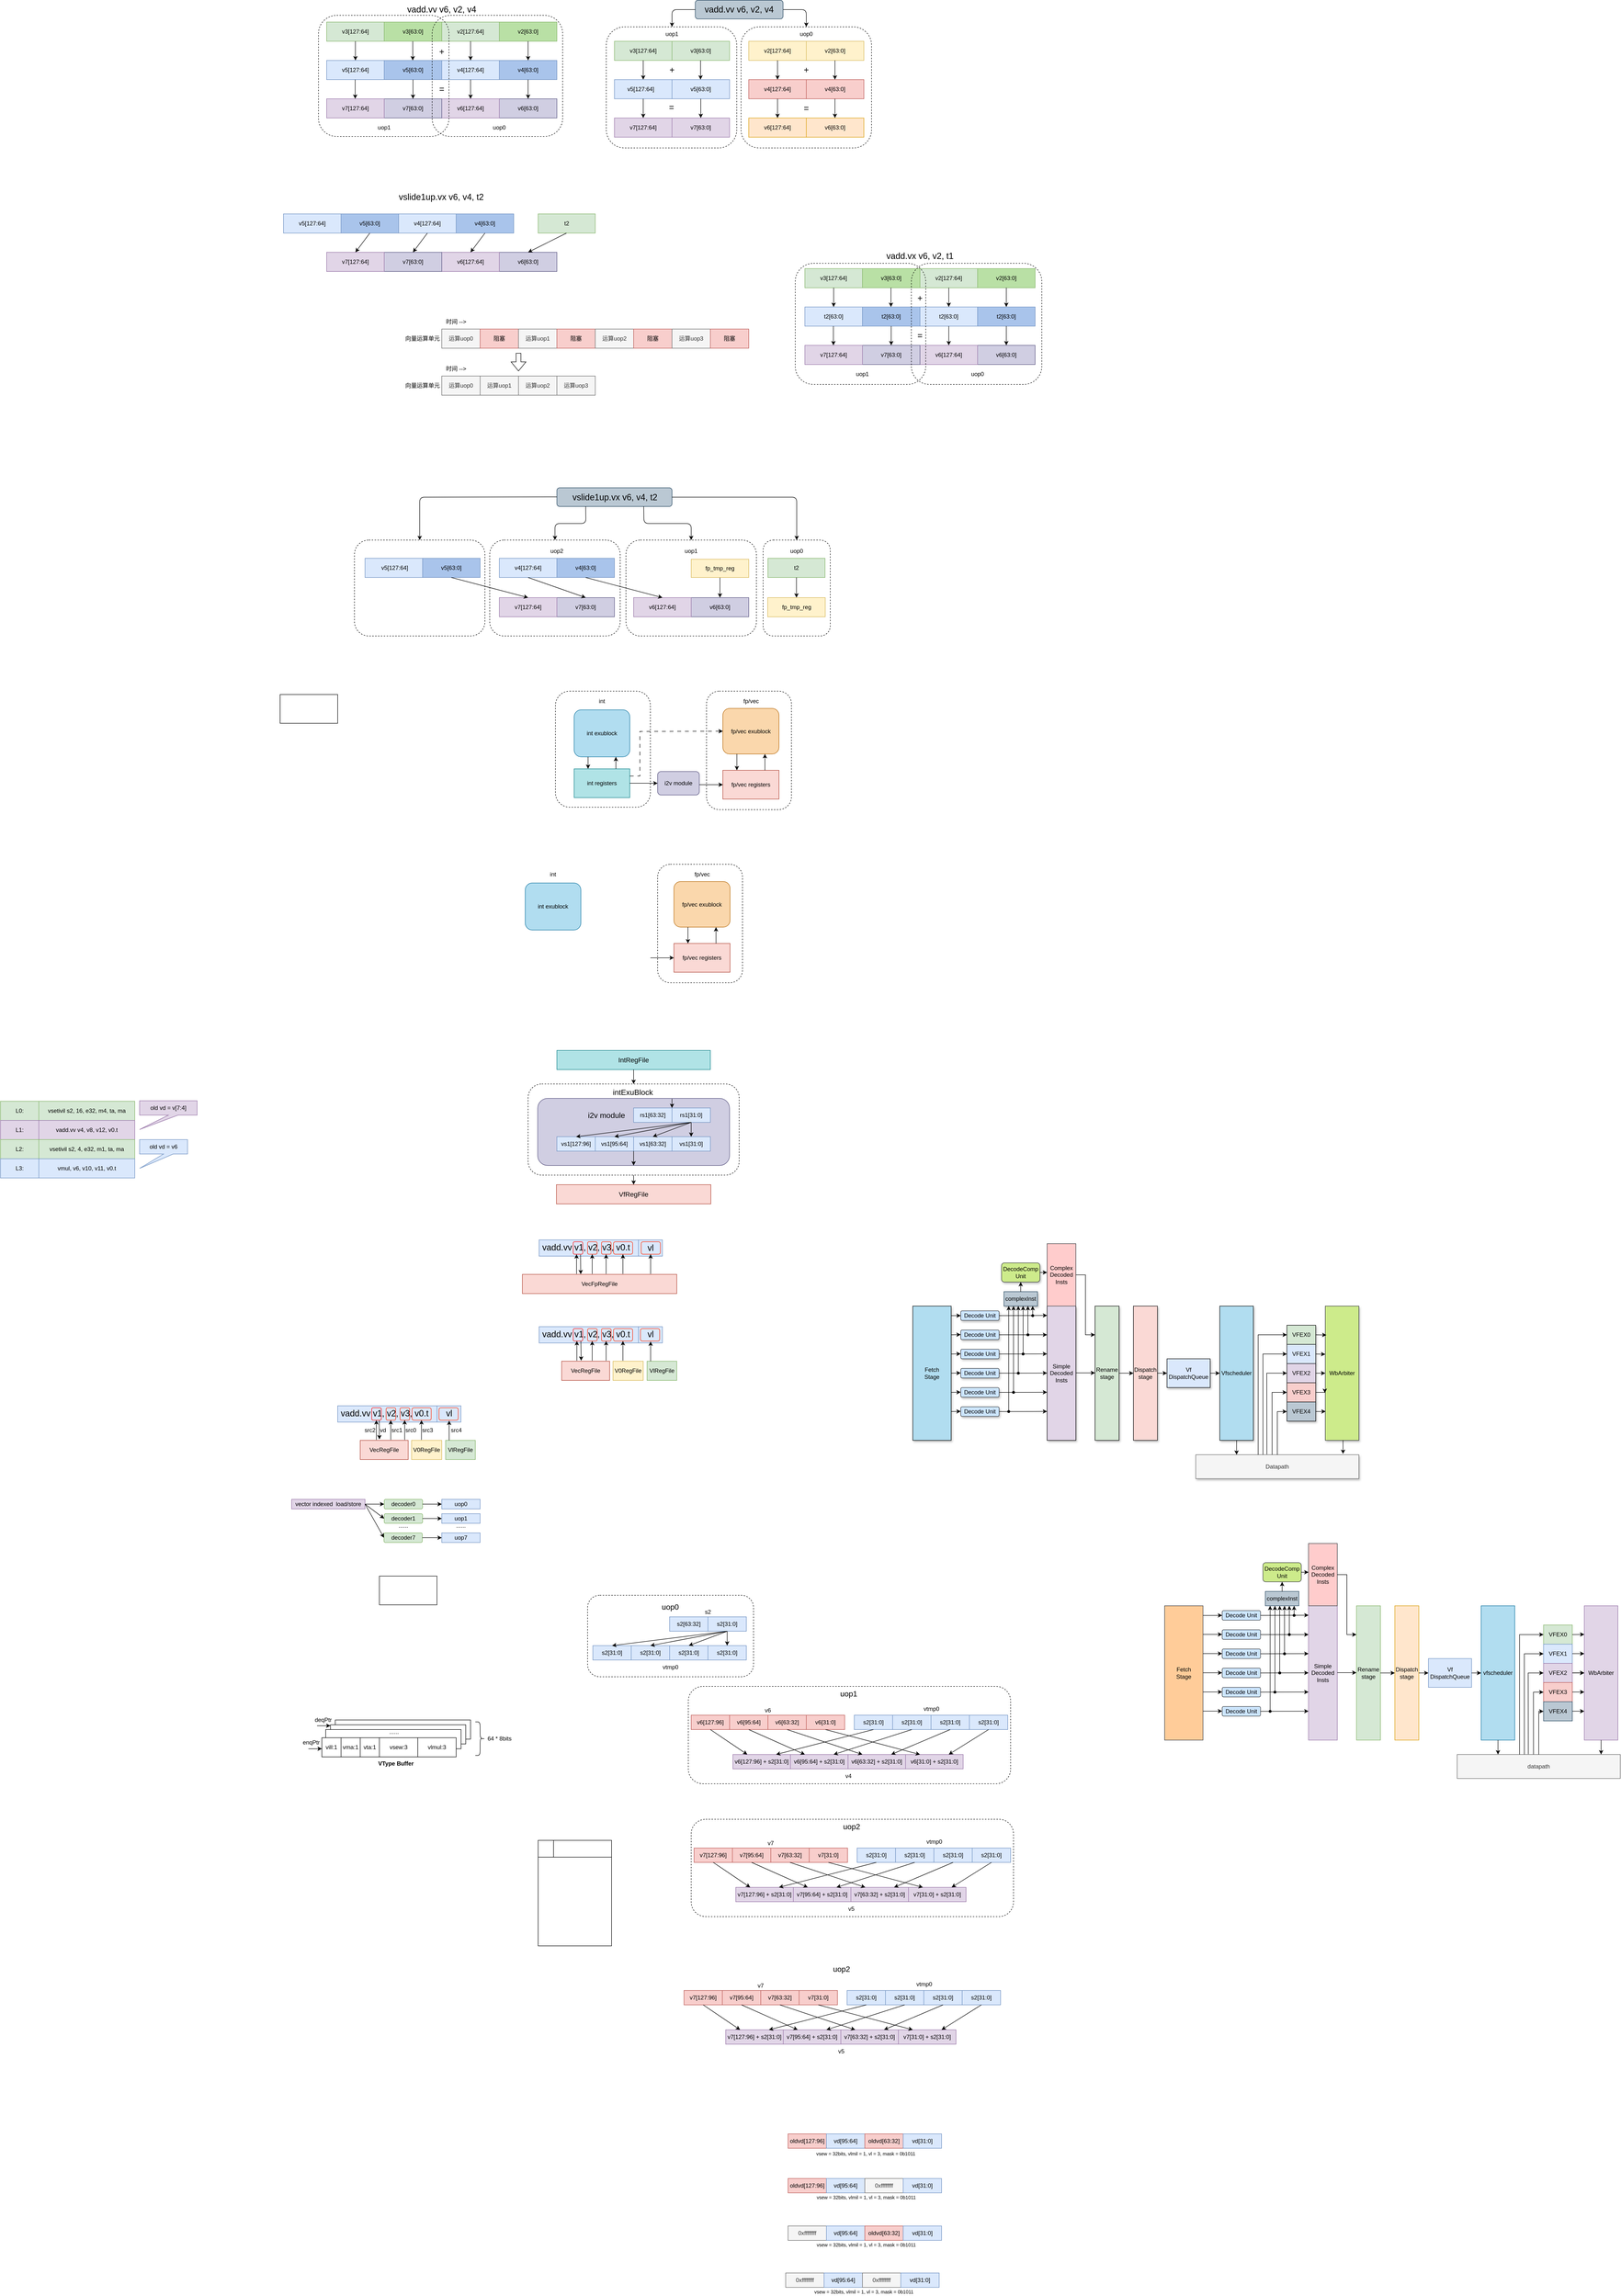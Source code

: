 <mxfile version="24.7.7">
  <diagram name="第 1 页" id="FMDYcHruHx87ImfanRCs">
    <mxGraphModel dx="1973" dy="770" grid="0" gridSize="10" guides="1" tooltips="1" connect="1" arrows="1" fold="1" page="0" pageScale="1" pageWidth="827" pageHeight="1169" math="0" shadow="0">
      <root>
        <mxCell id="0" />
        <mxCell id="1" parent="0" />
        <mxCell id="htRcjj7g0a2iQNc5H-x_-211" value="" style="rounded=1;whiteSpace=wrap;html=1;dashed=1;fillColor=none;" parent="1" vertex="1">
          <mxGeometry x="914" y="3590" width="672" height="203" as="geometry" />
        </mxCell>
        <mxCell id="htRcjj7g0a2iQNc5H-x_-210" value="" style="rounded=1;whiteSpace=wrap;html=1;dashed=1;fillColor=none;" parent="1" vertex="1">
          <mxGeometry x="704" y="3400" width="346" height="170" as="geometry" />
        </mxCell>
        <mxCell id="htRcjj7g0a2iQNc5H-x_-170" value="" style="rounded=0;whiteSpace=wrap;html=1;" parent="1" vertex="1">
          <mxGeometry x="601" y="3911" width="153" height="220" as="geometry" />
        </mxCell>
        <mxCell id="htRcjj7g0a2iQNc5H-x_-35" value="" style="rounded=0;whiteSpace=wrap;html=1;fillColor=#dae8fc;strokeColor=#6c8ebf;" parent="1" vertex="1">
          <mxGeometry x="603" y="2659" width="207" height="34" as="geometry" />
        </mxCell>
        <mxCell id="htRcjj7g0a2iQNc5H-x_-38" value="&lt;font style=&quot;font-size: 18px;&quot;&gt;vadd.vv v1, v2, v3, v0.t&lt;/font&gt;" style="text;html=1;align=center;verticalAlign=middle;whiteSpace=wrap;rounded=0;" parent="1" vertex="1">
          <mxGeometry x="606" y="2660" width="190" height="30" as="geometry" />
        </mxCell>
        <mxCell id="htRcjj7g0a2iQNc5H-x_-2" value="" style="rounded=1;whiteSpace=wrap;html=1;dashed=1;fillColor=none;" parent="1" vertex="1">
          <mxGeometry x="580" y="2334" width="440" height="190" as="geometry" />
        </mxCell>
        <mxCell id="nwcWhuCMGvPARK6hTbSf-47" value="" style="rounded=1;whiteSpace=wrap;html=1;dashed=1;" parent="1" vertex="1">
          <mxGeometry x="952" y="1515" width="177" height="247" as="geometry" />
        </mxCell>
        <mxCell id="nwcWhuCMGvPARK6hTbSf-46" value="" style="rounded=1;whiteSpace=wrap;html=1;dashed=1;" parent="1" vertex="1">
          <mxGeometry x="637" y="1515" width="198" height="242" as="geometry" />
        </mxCell>
        <mxCell id="htRcjj7g0a2iQNc5H-x_-37" value="" style="rounded=1;whiteSpace=wrap;html=1;fillStyle=auto;gradientColor=none;fillColor=none;strokeColor=#FF0000;" parent="1" vertex="1">
          <mxGeometry x="674" y="2663" width="20" height="26" as="geometry" />
        </mxCell>
        <mxCell id="shXEQwMUXTswchXLRd_X-8" value="" style="rounded=1;whiteSpace=wrap;html=1;dashed=1;" parent="1" vertex="1">
          <mxGeometry x="1070" y="1200" width="140" height="200" as="geometry" />
        </mxCell>
        <mxCell id="shXEQwMUXTswchXLRd_X-7" value="" style="rounded=1;whiteSpace=wrap;html=1;dashed=1;" parent="1" vertex="1">
          <mxGeometry x="218" y="1200" width="272" height="200" as="geometry" />
        </mxCell>
        <mxCell id="shXEQwMUXTswchXLRd_X-6" value="" style="rounded=1;whiteSpace=wrap;html=1;dashed=1;" parent="1" vertex="1">
          <mxGeometry x="500" y="1200" width="272" height="200" as="geometry" />
        </mxCell>
        <mxCell id="shXEQwMUXTswchXLRd_X-4" value="" style="rounded=1;whiteSpace=wrap;html=1;dashed=1;" parent="1" vertex="1">
          <mxGeometry x="784" y="1200" width="272" height="200" as="geometry" />
        </mxCell>
        <mxCell id="zCqq2SSyFPtlHi65_bJa-1" value="" style="rounded=1;whiteSpace=wrap;html=1;fillColor=#bac8d3;strokeColor=#23445d;" parent="1" vertex="1">
          <mxGeometry x="928.5" y="74.5" width="183" height="39" as="geometry" />
        </mxCell>
        <mxCell id="wy_IWel_Dc7Mo03PEmRR-122" value="" style="rounded=1;whiteSpace=wrap;html=1;dashed=1;fillColor=none;" parent="1" vertex="1">
          <mxGeometry x="1024" y="130" width="272" height="252.5" as="geometry" />
        </mxCell>
        <mxCell id="wy_IWel_Dc7Mo03PEmRR-105" value="" style="rounded=1;whiteSpace=wrap;html=1;dashed=1;fillColor=none;" parent="1" vertex="1">
          <mxGeometry x="743" y="130" width="272" height="252.5" as="geometry" />
        </mxCell>
        <mxCell id="cZkUHqmXnmO7Fv6U_V5v-17" value="" style="rounded=0;whiteSpace=wrap;html=1;fillColor=#B9E0A5;strokeColor=#82b366;" parent="1" vertex="1">
          <mxGeometry x="520" y="120" width="120" height="40" as="geometry" />
        </mxCell>
        <mxCell id="cZkUHqmXnmO7Fv6U_V5v-18" value="" style="rounded=0;whiteSpace=wrap;html=1;fillColor=#d5e8d4;strokeColor=#82b366;" parent="1" vertex="1">
          <mxGeometry x="400" y="120" width="120" height="40" as="geometry" />
        </mxCell>
        <mxCell id="cZkUHqmXnmO7Fv6U_V5v-19" value="" style="rounded=0;whiteSpace=wrap;html=1;fillColor=#B9E0A5;strokeColor=#82b366;" parent="1" vertex="1">
          <mxGeometry x="280" y="120" width="120" height="40" as="geometry" />
        </mxCell>
        <mxCell id="cZkUHqmXnmO7Fv6U_V5v-20" value="" style="rounded=0;whiteSpace=wrap;html=1;fillColor=#d5e8d4;strokeColor=#82b366;" parent="1" vertex="1">
          <mxGeometry x="160" y="120" width="120" height="40" as="geometry" />
        </mxCell>
        <mxCell id="cZkUHqmXnmO7Fv6U_V5v-26" value="v3[127:64]" style="text;html=1;strokeColor=none;fillColor=none;align=center;verticalAlign=middle;whiteSpace=wrap;rounded=0;" parent="1" vertex="1">
          <mxGeometry x="190" y="125" width="60" height="30" as="geometry" />
        </mxCell>
        <mxCell id="cZkUHqmXnmO7Fv6U_V5v-30" value="v3[63:0]" style="text;html=1;strokeColor=none;fillColor=none;align=center;verticalAlign=middle;whiteSpace=wrap;rounded=0;" parent="1" vertex="1">
          <mxGeometry x="310" y="125" width="60" height="30" as="geometry" />
        </mxCell>
        <mxCell id="cZkUHqmXnmO7Fv6U_V5v-32" value="v2[127:64]" style="text;html=1;strokeColor=none;fillColor=none;align=center;verticalAlign=middle;whiteSpace=wrap;rounded=0;" parent="1" vertex="1">
          <mxGeometry x="430" y="125" width="60" height="30" as="geometry" />
        </mxCell>
        <mxCell id="cZkUHqmXnmO7Fv6U_V5v-34" value="v2[63:0]" style="text;html=1;strokeColor=none;fillColor=none;align=center;verticalAlign=middle;whiteSpace=wrap;rounded=0;" parent="1" vertex="1">
          <mxGeometry x="550" y="125" width="60" height="30" as="geometry" />
        </mxCell>
        <mxCell id="cZkUHqmXnmO7Fv6U_V5v-47" value="" style="rounded=0;whiteSpace=wrap;html=1;fillColor=#A9C4EB;strokeColor=#6c8ebf;" parent="1" vertex="1">
          <mxGeometry x="520" y="200" width="120" height="40" as="geometry" />
        </mxCell>
        <mxCell id="cZkUHqmXnmO7Fv6U_V5v-48" value="" style="rounded=0;whiteSpace=wrap;html=1;fillColor=#dae8fc;strokeColor=#6c8ebf;" parent="1" vertex="1">
          <mxGeometry x="400" y="200" width="120" height="40" as="geometry" />
        </mxCell>
        <mxCell id="cZkUHqmXnmO7Fv6U_V5v-49" value="" style="rounded=0;whiteSpace=wrap;html=1;fillColor=#A9C4EB;strokeColor=#6c8ebf;" parent="1" vertex="1">
          <mxGeometry x="280" y="200" width="120" height="40" as="geometry" />
        </mxCell>
        <mxCell id="cZkUHqmXnmO7Fv6U_V5v-50" value="" style="rounded=0;whiteSpace=wrap;html=1;fillColor=#dae8fc;strokeColor=#6c8ebf;" parent="1" vertex="1">
          <mxGeometry x="160" y="200" width="120" height="40" as="geometry" />
        </mxCell>
        <mxCell id="cZkUHqmXnmO7Fv6U_V5v-51" value="v5[127:64]" style="text;html=1;strokeColor=none;fillColor=none;align=center;verticalAlign=middle;whiteSpace=wrap;rounded=0;" parent="1" vertex="1">
          <mxGeometry x="190" y="205" width="60" height="30" as="geometry" />
        </mxCell>
        <mxCell id="cZkUHqmXnmO7Fv6U_V5v-52" value="v5[63:0]" style="text;html=1;strokeColor=none;fillColor=none;align=center;verticalAlign=middle;whiteSpace=wrap;rounded=0;" parent="1" vertex="1">
          <mxGeometry x="310" y="205" width="60" height="30" as="geometry" />
        </mxCell>
        <mxCell id="cZkUHqmXnmO7Fv6U_V5v-53" value="v4[127:64]" style="text;html=1;strokeColor=none;fillColor=none;align=center;verticalAlign=middle;whiteSpace=wrap;rounded=0;" parent="1" vertex="1">
          <mxGeometry x="430" y="205" width="60" height="30" as="geometry" />
        </mxCell>
        <mxCell id="cZkUHqmXnmO7Fv6U_V5v-54" value="v4[63:0]" style="text;html=1;strokeColor=none;fillColor=none;align=center;verticalAlign=middle;whiteSpace=wrap;rounded=0;" parent="1" vertex="1">
          <mxGeometry x="550" y="205" width="60" height="30" as="geometry" />
        </mxCell>
        <mxCell id="cZkUHqmXnmO7Fv6U_V5v-55" value="" style="rounded=0;whiteSpace=wrap;html=1;fillColor=#d0cee2;strokeColor=#56517e;" parent="1" vertex="1">
          <mxGeometry x="400" y="280" width="240" height="40" as="geometry" />
        </mxCell>
        <mxCell id="cZkUHqmXnmO7Fv6U_V5v-56" value="" style="rounded=0;whiteSpace=wrap;html=1;fillColor=#e1d5e7;strokeColor=#9673a6;" parent="1" vertex="1">
          <mxGeometry x="400" y="280" width="120" height="40" as="geometry" />
        </mxCell>
        <mxCell id="cZkUHqmXnmO7Fv6U_V5v-57" value="" style="rounded=0;whiteSpace=wrap;html=1;fillColor=#d0cee2;strokeColor=#56517e;" parent="1" vertex="1">
          <mxGeometry x="280" y="280" width="120" height="40" as="geometry" />
        </mxCell>
        <mxCell id="cZkUHqmXnmO7Fv6U_V5v-58" value="" style="rounded=0;whiteSpace=wrap;html=1;fillColor=#e1d5e7;strokeColor=#9673a6;" parent="1" vertex="1">
          <mxGeometry x="160" y="280" width="120" height="40" as="geometry" />
        </mxCell>
        <mxCell id="cZkUHqmXnmO7Fv6U_V5v-59" value="v7[127:64]" style="text;html=1;strokeColor=none;fillColor=none;align=center;verticalAlign=middle;whiteSpace=wrap;rounded=0;" parent="1" vertex="1">
          <mxGeometry x="190" y="285" width="60" height="30" as="geometry" />
        </mxCell>
        <mxCell id="cZkUHqmXnmO7Fv6U_V5v-60" value="v7[63:0]" style="text;html=1;strokeColor=none;fillColor=none;align=center;verticalAlign=middle;whiteSpace=wrap;rounded=0;" parent="1" vertex="1">
          <mxGeometry x="310" y="285" width="60" height="30" as="geometry" />
        </mxCell>
        <mxCell id="cZkUHqmXnmO7Fv6U_V5v-61" value="v6[127:64]" style="text;html=1;strokeColor=none;fillColor=none;align=center;verticalAlign=middle;whiteSpace=wrap;rounded=0;" parent="1" vertex="1">
          <mxGeometry x="430" y="285" width="60" height="30" as="geometry" />
        </mxCell>
        <mxCell id="cZkUHqmXnmO7Fv6U_V5v-62" value="v6[63:0]" style="text;html=1;strokeColor=none;fillColor=none;align=center;verticalAlign=middle;whiteSpace=wrap;rounded=0;" parent="1" vertex="1">
          <mxGeometry x="550" y="285" width="60" height="30" as="geometry" />
        </mxCell>
        <mxCell id="wy_IWel_Dc7Mo03PEmRR-1" value="&lt;font style=&quot;font-size: 18px;&quot;&gt;+&lt;/font&gt;" style="text;html=1;strokeColor=none;fillColor=none;align=center;verticalAlign=middle;whiteSpace=wrap;rounded=0;" parent="1" vertex="1">
          <mxGeometry x="370" y="167" width="60" height="30" as="geometry" />
        </mxCell>
        <mxCell id="wy_IWel_Dc7Mo03PEmRR-2" value="&lt;font style=&quot;font-size: 18px;&quot;&gt;=&lt;/font&gt;" style="text;html=1;strokeColor=none;fillColor=none;align=center;verticalAlign=middle;whiteSpace=wrap;rounded=0;" parent="1" vertex="1">
          <mxGeometry x="370" y="245" width="60" height="30" as="geometry" />
        </mxCell>
        <mxCell id="wy_IWel_Dc7Mo03PEmRR-4" value="&lt;font style=&quot;font-size: 18px;&quot;&gt;vadd.vv v6, v2, v4&lt;/font&gt;" style="text;html=1;strokeColor=none;fillColor=none;align=center;verticalAlign=middle;whiteSpace=wrap;rounded=0;" parent="1" vertex="1">
          <mxGeometry x="310" y="79" width="180" height="30" as="geometry" />
        </mxCell>
        <mxCell id="wy_IWel_Dc7Mo03PEmRR-19" value="" style="endArrow=classic;html=1;rounded=0;exitX=0.5;exitY=1;exitDx=0;exitDy=0;" parent="1" source="cZkUHqmXnmO7Fv6U_V5v-20" edge="1">
          <mxGeometry width="50" height="50" relative="1" as="geometry">
            <mxPoint x="800" y="610" as="sourcePoint" />
            <mxPoint x="220" y="200" as="targetPoint" />
          </mxGeometry>
        </mxCell>
        <mxCell id="wy_IWel_Dc7Mo03PEmRR-20" value="" style="endArrow=classic;html=1;rounded=0;exitX=0.5;exitY=1;exitDx=0;exitDy=0;" parent="1" edge="1">
          <mxGeometry width="50" height="50" relative="1" as="geometry">
            <mxPoint x="219.5" y="240" as="sourcePoint" />
            <mxPoint x="219.5" y="280" as="targetPoint" />
          </mxGeometry>
        </mxCell>
        <mxCell id="wy_IWel_Dc7Mo03PEmRR-21" value="" style="endArrow=classic;html=1;rounded=0;exitX=0.5;exitY=1;exitDx=0;exitDy=0;" parent="1" edge="1">
          <mxGeometry width="50" height="50" relative="1" as="geometry">
            <mxPoint x="339.5" y="160" as="sourcePoint" />
            <mxPoint x="339.5" y="200" as="targetPoint" />
          </mxGeometry>
        </mxCell>
        <mxCell id="wy_IWel_Dc7Mo03PEmRR-24" value="" style="endArrow=classic;html=1;rounded=0;exitX=0.5;exitY=1;exitDx=0;exitDy=0;entryX=0.5;entryY=0;entryDx=0;entryDy=0;" parent="1" source="cZkUHqmXnmO7Fv6U_V5v-49" target="cZkUHqmXnmO7Fv6U_V5v-57" edge="1">
          <mxGeometry width="50" height="50" relative="1" as="geometry">
            <mxPoint x="260" y="200" as="sourcePoint" />
            <mxPoint x="260" y="240" as="targetPoint" />
          </mxGeometry>
        </mxCell>
        <mxCell id="wy_IWel_Dc7Mo03PEmRR-25" value="" style="endArrow=classic;html=1;rounded=0;exitX=0.5;exitY=1;exitDx=0;exitDy=0;entryX=0.5;entryY=0;entryDx=0;entryDy=0;" parent="1" source="cZkUHqmXnmO7Fv6U_V5v-18" target="cZkUHqmXnmO7Fv6U_V5v-48" edge="1">
          <mxGeometry width="50" height="50" relative="1" as="geometry">
            <mxPoint x="349.5" y="170" as="sourcePoint" />
            <mxPoint x="349.5" y="210" as="targetPoint" />
          </mxGeometry>
        </mxCell>
        <mxCell id="wy_IWel_Dc7Mo03PEmRR-26" value="" style="endArrow=classic;html=1;rounded=0;exitX=0.5;exitY=1;exitDx=0;exitDy=0;entryX=0.5;entryY=0;entryDx=0;entryDy=0;" parent="1" source="cZkUHqmXnmO7Fv6U_V5v-17" target="cZkUHqmXnmO7Fv6U_V5v-47" edge="1">
          <mxGeometry width="50" height="50" relative="1" as="geometry">
            <mxPoint x="470" y="170" as="sourcePoint" />
            <mxPoint x="470" y="210" as="targetPoint" />
          </mxGeometry>
        </mxCell>
        <mxCell id="wy_IWel_Dc7Mo03PEmRR-27" value="" style="endArrow=classic;html=1;rounded=0;exitX=0.5;exitY=1;exitDx=0;exitDy=0;entryX=0.5;entryY=0;entryDx=0;entryDy=0;" parent="1" source="cZkUHqmXnmO7Fv6U_V5v-48" target="cZkUHqmXnmO7Fv6U_V5v-56" edge="1">
          <mxGeometry width="50" height="50" relative="1" as="geometry">
            <mxPoint x="590" y="170" as="sourcePoint" />
            <mxPoint x="590" y="210" as="targetPoint" />
          </mxGeometry>
        </mxCell>
        <mxCell id="wy_IWel_Dc7Mo03PEmRR-28" value="" style="endArrow=classic;html=1;rounded=0;exitX=0.5;exitY=1;exitDx=0;exitDy=0;entryX=0.75;entryY=0;entryDx=0;entryDy=0;" parent="1" source="cZkUHqmXnmO7Fv6U_V5v-47" target="cZkUHqmXnmO7Fv6U_V5v-55" edge="1">
          <mxGeometry width="50" height="50" relative="1" as="geometry">
            <mxPoint x="470" y="245" as="sourcePoint" />
            <mxPoint x="470" y="290" as="targetPoint" />
          </mxGeometry>
        </mxCell>
        <mxCell id="wy_IWel_Dc7Mo03PEmRR-37" value="" style="rounded=0;whiteSpace=wrap;html=1;fillColor=#A9C4EB;strokeColor=#6c8ebf;" parent="1" vertex="1">
          <mxGeometry x="430" y="520" width="120" height="40" as="geometry" />
        </mxCell>
        <mxCell id="wy_IWel_Dc7Mo03PEmRR-38" value="" style="rounded=0;whiteSpace=wrap;html=1;fillColor=#dae8fc;strokeColor=#6c8ebf;" parent="1" vertex="1">
          <mxGeometry x="310" y="520" width="120" height="40" as="geometry" />
        </mxCell>
        <mxCell id="wy_IWel_Dc7Mo03PEmRR-39" value="" style="rounded=0;whiteSpace=wrap;html=1;fillColor=#A9C4EB;strokeColor=#6c8ebf;" parent="1" vertex="1">
          <mxGeometry x="190" y="520" width="120" height="40" as="geometry" />
        </mxCell>
        <mxCell id="wy_IWel_Dc7Mo03PEmRR-40" value="" style="rounded=0;whiteSpace=wrap;html=1;fillColor=#dae8fc;strokeColor=#6c8ebf;" parent="1" vertex="1">
          <mxGeometry x="70" y="520" width="120" height="40" as="geometry" />
        </mxCell>
        <mxCell id="wy_IWel_Dc7Mo03PEmRR-41" value="v5[127:64]" style="text;html=1;strokeColor=none;fillColor=none;align=center;verticalAlign=middle;whiteSpace=wrap;rounded=0;" parent="1" vertex="1">
          <mxGeometry x="100" y="525" width="60" height="30" as="geometry" />
        </mxCell>
        <mxCell id="wy_IWel_Dc7Mo03PEmRR-42" value="v5[63:0]" style="text;html=1;strokeColor=none;fillColor=none;align=center;verticalAlign=middle;whiteSpace=wrap;rounded=0;" parent="1" vertex="1">
          <mxGeometry x="220" y="525" width="60" height="30" as="geometry" />
        </mxCell>
        <mxCell id="wy_IWel_Dc7Mo03PEmRR-43" value="v4[127:64]" style="text;html=1;strokeColor=none;fillColor=none;align=center;verticalAlign=middle;whiteSpace=wrap;rounded=0;" parent="1" vertex="1">
          <mxGeometry x="340" y="525" width="60" height="30" as="geometry" />
        </mxCell>
        <mxCell id="wy_IWel_Dc7Mo03PEmRR-44" value="v4[63:0]" style="text;html=1;strokeColor=none;fillColor=none;align=center;verticalAlign=middle;whiteSpace=wrap;rounded=0;" parent="1" vertex="1">
          <mxGeometry x="460" y="525" width="60" height="30" as="geometry" />
        </mxCell>
        <mxCell id="wy_IWel_Dc7Mo03PEmRR-45" value="" style="rounded=0;whiteSpace=wrap;html=1;fillColor=#d0cee2;strokeColor=#56517e;" parent="1" vertex="1">
          <mxGeometry x="400" y="600" width="240" height="40" as="geometry" />
        </mxCell>
        <mxCell id="wy_IWel_Dc7Mo03PEmRR-46" value="" style="rounded=0;whiteSpace=wrap;html=1;fillColor=#e1d5e7;strokeColor=#9673a6;" parent="1" vertex="1">
          <mxGeometry x="400" y="600" width="120" height="40" as="geometry" />
        </mxCell>
        <mxCell id="wy_IWel_Dc7Mo03PEmRR-47" value="" style="rounded=0;whiteSpace=wrap;html=1;fillColor=#d0cee2;strokeColor=#56517e;" parent="1" vertex="1">
          <mxGeometry x="280" y="600" width="120" height="40" as="geometry" />
        </mxCell>
        <mxCell id="wy_IWel_Dc7Mo03PEmRR-48" value="" style="rounded=0;whiteSpace=wrap;html=1;fillColor=#e1d5e7;strokeColor=#9673a6;" parent="1" vertex="1">
          <mxGeometry x="160" y="600" width="120" height="40" as="geometry" />
        </mxCell>
        <mxCell id="wy_IWel_Dc7Mo03PEmRR-49" value="v7[127:64]" style="text;html=1;strokeColor=none;fillColor=none;align=center;verticalAlign=middle;whiteSpace=wrap;rounded=0;" parent="1" vertex="1">
          <mxGeometry x="190" y="605" width="60" height="30" as="geometry" />
        </mxCell>
        <mxCell id="wy_IWel_Dc7Mo03PEmRR-50" value="v7[63:0]" style="text;html=1;strokeColor=none;fillColor=none;align=center;verticalAlign=middle;whiteSpace=wrap;rounded=0;" parent="1" vertex="1">
          <mxGeometry x="310" y="605" width="60" height="30" as="geometry" />
        </mxCell>
        <mxCell id="wy_IWel_Dc7Mo03PEmRR-51" value="v6[127:64]" style="text;html=1;strokeColor=none;fillColor=none;align=center;verticalAlign=middle;whiteSpace=wrap;rounded=0;" parent="1" vertex="1">
          <mxGeometry x="430" y="605" width="60" height="30" as="geometry" />
        </mxCell>
        <mxCell id="wy_IWel_Dc7Mo03PEmRR-52" value="v6[63:0]" style="text;html=1;strokeColor=none;fillColor=none;align=center;verticalAlign=middle;whiteSpace=wrap;rounded=0;" parent="1" vertex="1">
          <mxGeometry x="550" y="605" width="60" height="30" as="geometry" />
        </mxCell>
        <mxCell id="wy_IWel_Dc7Mo03PEmRR-55" value="&lt;font style=&quot;font-size: 18px;&quot;&gt;vslide1up.vx v6, v4, t2&lt;/font&gt;" style="text;html=1;strokeColor=none;fillColor=none;align=center;verticalAlign=middle;whiteSpace=wrap;rounded=0;" parent="1" vertex="1">
          <mxGeometry x="280" y="470" width="238" height="30" as="geometry" />
        </mxCell>
        <mxCell id="wy_IWel_Dc7Mo03PEmRR-59" value="" style="endArrow=classic;html=1;rounded=0;exitX=0.5;exitY=1;exitDx=0;exitDy=0;entryX=0.5;entryY=0;entryDx=0;entryDy=0;" parent="1" source="wy_IWel_Dc7Mo03PEmRR-39" target="wy_IWel_Dc7Mo03PEmRR-48" edge="1">
          <mxGeometry width="50" height="50" relative="1" as="geometry">
            <mxPoint x="260" y="520" as="sourcePoint" />
            <mxPoint x="260" y="560" as="targetPoint" />
          </mxGeometry>
        </mxCell>
        <mxCell id="wy_IWel_Dc7Mo03PEmRR-62" value="" style="endArrow=classic;html=1;rounded=0;exitX=0.5;exitY=1;exitDx=0;exitDy=0;entryX=0.5;entryY=0;entryDx=0;entryDy=0;" parent="1" source="wy_IWel_Dc7Mo03PEmRR-38" target="wy_IWel_Dc7Mo03PEmRR-47" edge="1">
          <mxGeometry width="50" height="50" relative="1" as="geometry">
            <mxPoint x="590" y="490" as="sourcePoint" />
            <mxPoint x="590" y="530" as="targetPoint" />
          </mxGeometry>
        </mxCell>
        <mxCell id="wy_IWel_Dc7Mo03PEmRR-63" value="" style="endArrow=classic;html=1;rounded=0;exitX=0.5;exitY=1;exitDx=0;exitDy=0;entryX=0.5;entryY=0;entryDx=0;entryDy=0;" parent="1" source="wy_IWel_Dc7Mo03PEmRR-37" target="wy_IWel_Dc7Mo03PEmRR-46" edge="1">
          <mxGeometry width="50" height="50" relative="1" as="geometry">
            <mxPoint x="470" y="565" as="sourcePoint" />
            <mxPoint x="470" y="610" as="targetPoint" />
          </mxGeometry>
        </mxCell>
        <mxCell id="wy_IWel_Dc7Mo03PEmRR-66" value="t2" style="rounded=0;whiteSpace=wrap;html=1;fillColor=#d5e8d4;strokeColor=#82b366;" parent="1" vertex="1">
          <mxGeometry x="601" y="520" width="119" height="40" as="geometry" />
        </mxCell>
        <mxCell id="wy_IWel_Dc7Mo03PEmRR-67" value="" style="endArrow=classic;html=1;rounded=0;entryX=0.75;entryY=0;entryDx=0;entryDy=0;" parent="1" target="wy_IWel_Dc7Mo03PEmRR-45" edge="1">
          <mxGeometry width="50" height="50" relative="1" as="geometry">
            <mxPoint x="660" y="560" as="sourcePoint" />
            <mxPoint x="420" y="390" as="targetPoint" />
          </mxGeometry>
        </mxCell>
        <mxCell id="wy_IWel_Dc7Mo03PEmRR-68" value="" style="rounded=0;whiteSpace=wrap;html=1;fillColor=#fff2cc;strokeColor=#d6b656;" parent="1" vertex="1">
          <mxGeometry x="1160" y="160" width="120" height="40" as="geometry" />
        </mxCell>
        <mxCell id="wy_IWel_Dc7Mo03PEmRR-69" value="" style="rounded=0;whiteSpace=wrap;html=1;fillColor=#fff2cc;strokeColor=#d6b656;" parent="1" vertex="1">
          <mxGeometry x="1040" y="160" width="120" height="40" as="geometry" />
        </mxCell>
        <mxCell id="wy_IWel_Dc7Mo03PEmRR-70" value="" style="rounded=0;whiteSpace=wrap;html=1;fillColor=#d5e8d4;strokeColor=#82b366;" parent="1" vertex="1">
          <mxGeometry x="880" y="160" width="120" height="40" as="geometry" />
        </mxCell>
        <mxCell id="wy_IWel_Dc7Mo03PEmRR-71" value="" style="rounded=0;whiteSpace=wrap;html=1;fillColor=#d5e8d4;strokeColor=#82b366;" parent="1" vertex="1">
          <mxGeometry x="760" y="160" width="120" height="40" as="geometry" />
        </mxCell>
        <mxCell id="wy_IWel_Dc7Mo03PEmRR-72" value="v3[127:64]" style="text;html=1;strokeColor=none;fillColor=none;align=center;verticalAlign=middle;whiteSpace=wrap;rounded=0;" parent="1" vertex="1">
          <mxGeometry x="790" y="165" width="60" height="30" as="geometry" />
        </mxCell>
        <mxCell id="wy_IWel_Dc7Mo03PEmRR-73" value="v3[63:0]" style="text;html=1;strokeColor=none;fillColor=none;align=center;verticalAlign=middle;whiteSpace=wrap;rounded=0;" parent="1" vertex="1">
          <mxGeometry x="910" y="165" width="60" height="30" as="geometry" />
        </mxCell>
        <mxCell id="wy_IWel_Dc7Mo03PEmRR-74" value="v2[127:64]" style="text;html=1;strokeColor=none;fillColor=none;align=center;verticalAlign=middle;whiteSpace=wrap;rounded=0;" parent="1" vertex="1">
          <mxGeometry x="1070" y="165" width="60" height="30" as="geometry" />
        </mxCell>
        <mxCell id="wy_IWel_Dc7Mo03PEmRR-75" value="v2[63:0]" style="text;html=1;strokeColor=none;fillColor=none;align=center;verticalAlign=middle;whiteSpace=wrap;rounded=0;" parent="1" vertex="1">
          <mxGeometry x="1190" y="165" width="60" height="30" as="geometry" />
        </mxCell>
        <mxCell id="wy_IWel_Dc7Mo03PEmRR-76" value="" style="rounded=0;whiteSpace=wrap;html=1;fillColor=#f8cecc;strokeColor=#b85450;" parent="1" vertex="1">
          <mxGeometry x="1160" y="240" width="120" height="40" as="geometry" />
        </mxCell>
        <mxCell id="wy_IWel_Dc7Mo03PEmRR-77" value="" style="rounded=0;whiteSpace=wrap;html=1;fillColor=#f8cecc;strokeColor=#b85450;" parent="1" vertex="1">
          <mxGeometry x="1040" y="240" width="120" height="40" as="geometry" />
        </mxCell>
        <mxCell id="wy_IWel_Dc7Mo03PEmRR-78" value="" style="rounded=0;whiteSpace=wrap;html=1;fillColor=#dae8fc;strokeColor=#6c8ebf;" parent="1" vertex="1">
          <mxGeometry x="880" y="240" width="120" height="40" as="geometry" />
        </mxCell>
        <mxCell id="wy_IWel_Dc7Mo03PEmRR-79" value="" style="rounded=0;whiteSpace=wrap;html=1;fillColor=#dae8fc;strokeColor=#6c8ebf;" parent="1" vertex="1">
          <mxGeometry x="760" y="240" width="120" height="40" as="geometry" />
        </mxCell>
        <mxCell id="wy_IWel_Dc7Mo03PEmRR-80" value="v5[127:64]" style="text;html=1;strokeColor=none;fillColor=none;align=center;verticalAlign=middle;whiteSpace=wrap;rounded=0;" parent="1" vertex="1">
          <mxGeometry x="785" y="245" width="60" height="30" as="geometry" />
        </mxCell>
        <mxCell id="wy_IWel_Dc7Mo03PEmRR-81" value="v5[63:0]" style="text;html=1;strokeColor=none;fillColor=none;align=center;verticalAlign=middle;whiteSpace=wrap;rounded=0;" parent="1" vertex="1">
          <mxGeometry x="910" y="245" width="60" height="30" as="geometry" />
        </mxCell>
        <mxCell id="wy_IWel_Dc7Mo03PEmRR-82" value="v4[127:64]" style="text;html=1;strokeColor=none;fillColor=none;align=center;verticalAlign=middle;whiteSpace=wrap;rounded=0;" parent="1" vertex="1">
          <mxGeometry x="1070" y="247.5" width="60" height="25" as="geometry" />
        </mxCell>
        <mxCell id="wy_IWel_Dc7Mo03PEmRR-83" value="v4[63:0]" style="text;html=1;strokeColor=none;fillColor=none;align=center;verticalAlign=middle;whiteSpace=wrap;rounded=0;" parent="1" vertex="1">
          <mxGeometry x="1190" y="245" width="60" height="30" as="geometry" />
        </mxCell>
        <mxCell id="wy_IWel_Dc7Mo03PEmRR-84" value="" style="rounded=0;whiteSpace=wrap;html=1;fillColor=#ffe6cc;strokeColor=#d79b00;" parent="1" vertex="1">
          <mxGeometry x="1160" y="320" width="120" height="40" as="geometry" />
        </mxCell>
        <mxCell id="wy_IWel_Dc7Mo03PEmRR-85" value="" style="rounded=0;whiteSpace=wrap;html=1;fillColor=#ffe6cc;strokeColor=#d79b00;" parent="1" vertex="1">
          <mxGeometry x="1040" y="320" width="120" height="40" as="geometry" />
        </mxCell>
        <mxCell id="wy_IWel_Dc7Mo03PEmRR-86" value="" style="rounded=0;whiteSpace=wrap;html=1;fillColor=#e1d5e7;strokeColor=#9673a6;" parent="1" vertex="1">
          <mxGeometry x="880" y="320" width="120" height="40" as="geometry" />
        </mxCell>
        <mxCell id="wy_IWel_Dc7Mo03PEmRR-87" value="" style="rounded=0;whiteSpace=wrap;html=1;fillColor=#e1d5e7;strokeColor=#9673a6;" parent="1" vertex="1">
          <mxGeometry x="760" y="320" width="120" height="40" as="geometry" />
        </mxCell>
        <mxCell id="wy_IWel_Dc7Mo03PEmRR-88" value="v7[127:64]" style="text;html=1;strokeColor=none;fillColor=none;align=center;verticalAlign=middle;whiteSpace=wrap;rounded=0;" parent="1" vertex="1">
          <mxGeometry x="790" y="325" width="60" height="30" as="geometry" />
        </mxCell>
        <mxCell id="wy_IWel_Dc7Mo03PEmRR-89" value="v7[63:0]" style="text;html=1;strokeColor=none;fillColor=none;align=center;verticalAlign=middle;whiteSpace=wrap;rounded=0;" parent="1" vertex="1">
          <mxGeometry x="910" y="325" width="60" height="30" as="geometry" />
        </mxCell>
        <mxCell id="wy_IWel_Dc7Mo03PEmRR-90" value="v6[127:64]" style="text;html=1;strokeColor=none;fillColor=none;align=center;verticalAlign=middle;whiteSpace=wrap;rounded=0;" parent="1" vertex="1">
          <mxGeometry x="1070" y="325" width="60" height="30" as="geometry" />
        </mxCell>
        <mxCell id="wy_IWel_Dc7Mo03PEmRR-91" value="v6[63:0]" style="text;html=1;strokeColor=none;fillColor=none;align=center;verticalAlign=middle;whiteSpace=wrap;rounded=0;" parent="1" vertex="1">
          <mxGeometry x="1190" y="325" width="60" height="30" as="geometry" />
        </mxCell>
        <mxCell id="wy_IWel_Dc7Mo03PEmRR-94" value="&lt;font style=&quot;font-size: 18px;&quot;&gt;vadd.vv v6, v2, v4&lt;/font&gt;" style="text;html=1;strokeColor=none;fillColor=none;align=center;verticalAlign=middle;whiteSpace=wrap;rounded=0;" parent="1" vertex="1">
          <mxGeometry x="930" y="79" width="180" height="30" as="geometry" />
        </mxCell>
        <mxCell id="wy_IWel_Dc7Mo03PEmRR-95" value="" style="endArrow=classic;html=1;rounded=0;exitX=0.5;exitY=1;exitDx=0;exitDy=0;entryX=0.5;entryY=0;entryDx=0;entryDy=0;" parent="1" source="wy_IWel_Dc7Mo03PEmRR-71" target="wy_IWel_Dc7Mo03PEmRR-79" edge="1">
          <mxGeometry width="50" height="50" relative="1" as="geometry">
            <mxPoint x="1360" y="650" as="sourcePoint" />
            <mxPoint x="780" y="240" as="targetPoint" />
          </mxGeometry>
        </mxCell>
        <mxCell id="wy_IWel_Dc7Mo03PEmRR-96" value="" style="endArrow=classic;html=1;rounded=0;exitX=0.5;exitY=1;exitDx=0;exitDy=0;entryX=0.5;entryY=0;entryDx=0;entryDy=0;" parent="1" source="wy_IWel_Dc7Mo03PEmRR-79" target="wy_IWel_Dc7Mo03PEmRR-87" edge="1">
          <mxGeometry width="50" height="50" relative="1" as="geometry">
            <mxPoint x="779.5" y="280" as="sourcePoint" />
            <mxPoint x="779.5" y="320" as="targetPoint" />
          </mxGeometry>
        </mxCell>
        <mxCell id="wy_IWel_Dc7Mo03PEmRR-97" value="" style="endArrow=classic;html=1;rounded=0;exitX=0.5;exitY=1;exitDx=0;exitDy=0;" parent="1" edge="1">
          <mxGeometry width="50" height="50" relative="1" as="geometry">
            <mxPoint x="939.5" y="200" as="sourcePoint" />
            <mxPoint x="939.5" y="240" as="targetPoint" />
          </mxGeometry>
        </mxCell>
        <mxCell id="wy_IWel_Dc7Mo03PEmRR-98" value="" style="endArrow=classic;html=1;rounded=0;exitX=0.5;exitY=1;exitDx=0;exitDy=0;entryX=0.5;entryY=0;entryDx=0;entryDy=0;" parent="1" source="wy_IWel_Dc7Mo03PEmRR-78" target="wy_IWel_Dc7Mo03PEmRR-86" edge="1">
          <mxGeometry width="50" height="50" relative="1" as="geometry">
            <mxPoint x="860" y="240" as="sourcePoint" />
            <mxPoint x="860" y="280" as="targetPoint" />
          </mxGeometry>
        </mxCell>
        <mxCell id="wy_IWel_Dc7Mo03PEmRR-99" value="" style="endArrow=classic;html=1;rounded=0;exitX=0.5;exitY=1;exitDx=0;exitDy=0;entryX=0.5;entryY=0;entryDx=0;entryDy=0;" parent="1" source="wy_IWel_Dc7Mo03PEmRR-69" target="wy_IWel_Dc7Mo03PEmRR-77" edge="1">
          <mxGeometry width="50" height="50" relative="1" as="geometry">
            <mxPoint x="989.5" y="210" as="sourcePoint" />
            <mxPoint x="989.5" y="250" as="targetPoint" />
          </mxGeometry>
        </mxCell>
        <mxCell id="wy_IWel_Dc7Mo03PEmRR-100" value="" style="endArrow=classic;html=1;rounded=0;exitX=0.5;exitY=1;exitDx=0;exitDy=0;entryX=0.5;entryY=0;entryDx=0;entryDy=0;" parent="1" edge="1">
          <mxGeometry width="50" height="50" relative="1" as="geometry">
            <mxPoint x="1219.71" y="200" as="sourcePoint" />
            <mxPoint x="1219.71" y="240" as="targetPoint" />
          </mxGeometry>
        </mxCell>
        <mxCell id="wy_IWel_Dc7Mo03PEmRR-101" value="" style="endArrow=classic;html=1;rounded=0;exitX=0.5;exitY=1;exitDx=0;exitDy=0;entryX=0.5;entryY=0;entryDx=0;entryDy=0;" parent="1" source="wy_IWel_Dc7Mo03PEmRR-77" target="wy_IWel_Dc7Mo03PEmRR-85" edge="1">
          <mxGeometry width="50" height="50" relative="1" as="geometry">
            <mxPoint x="1230" y="210" as="sourcePoint" />
            <mxPoint x="1230" y="250" as="targetPoint" />
          </mxGeometry>
        </mxCell>
        <mxCell id="wy_IWel_Dc7Mo03PEmRR-102" value="" style="endArrow=classic;html=1;rounded=0;exitX=0.5;exitY=1;exitDx=0;exitDy=0;entryX=0.75;entryY=0;entryDx=0;entryDy=0;" parent="1" edge="1">
          <mxGeometry width="50" height="50" relative="1" as="geometry">
            <mxPoint x="1219.71" y="280" as="sourcePoint" />
            <mxPoint x="1219.71" y="320" as="targetPoint" />
          </mxGeometry>
        </mxCell>
        <mxCell id="wy_IWel_Dc7Mo03PEmRR-109" value="uop1" style="text;html=1;strokeColor=none;fillColor=none;align=center;verticalAlign=middle;whiteSpace=wrap;rounded=0;" parent="1" vertex="1">
          <mxGeometry x="850" y="130" width="60" height="30" as="geometry" />
        </mxCell>
        <mxCell id="wy_IWel_Dc7Mo03PEmRR-111" value="uop0" style="text;html=1;strokeColor=none;fillColor=none;align=center;verticalAlign=middle;whiteSpace=wrap;rounded=0;" parent="1" vertex="1">
          <mxGeometry x="1130" y="130" width="60" height="30" as="geometry" />
        </mxCell>
        <mxCell id="wy_IWel_Dc7Mo03PEmRR-112" value="&lt;font style=&quot;font-size: 18px;&quot;&gt;+&lt;/font&gt;" style="text;html=1;strokeColor=none;fillColor=none;align=center;verticalAlign=middle;whiteSpace=wrap;rounded=0;" parent="1" vertex="1">
          <mxGeometry x="850" y="205" width="60" height="30" as="geometry" />
        </mxCell>
        <mxCell id="wy_IWel_Dc7Mo03PEmRR-113" value="&lt;font style=&quot;font-size: 18px;&quot;&gt;=&lt;/font&gt;" style="text;html=1;strokeColor=none;fillColor=none;align=center;verticalAlign=middle;whiteSpace=wrap;rounded=0;" parent="1" vertex="1">
          <mxGeometry x="849" y="283" width="60" height="30" as="geometry" />
        </mxCell>
        <mxCell id="wy_IWel_Dc7Mo03PEmRR-115" value="&lt;font style=&quot;font-size: 18px;&quot;&gt;=&lt;/font&gt;" style="text;html=1;strokeColor=none;fillColor=none;align=center;verticalAlign=middle;whiteSpace=wrap;rounded=0;" parent="1" vertex="1">
          <mxGeometry x="1130" y="285" width="60" height="30" as="geometry" />
        </mxCell>
        <mxCell id="wy_IWel_Dc7Mo03PEmRR-116" value="&lt;font style=&quot;font-size: 18px;&quot;&gt;+&lt;/font&gt;" style="text;html=1;strokeColor=none;fillColor=none;align=center;verticalAlign=middle;whiteSpace=wrap;rounded=0;" parent="1" vertex="1">
          <mxGeometry x="1130" y="205" width="60" height="30" as="geometry" />
        </mxCell>
        <mxCell id="zCqq2SSyFPtlHi65_bJa-2" value="" style="endArrow=classic;html=1;rounded=1;exitX=0;exitY=0.5;exitDx=0;exitDy=0;entryX=0.5;entryY=0;entryDx=0;entryDy=0;" parent="1" source="zCqq2SSyFPtlHi65_bJa-1" target="wy_IWel_Dc7Mo03PEmRR-109" edge="1">
          <mxGeometry width="50" height="50" relative="1" as="geometry">
            <mxPoint x="919" y="258" as="sourcePoint" />
            <mxPoint x="969" y="208" as="targetPoint" />
            <Array as="points">
              <mxPoint x="880" y="94" />
            </Array>
          </mxGeometry>
        </mxCell>
        <mxCell id="zCqq2SSyFPtlHi65_bJa-3" value="" style="endArrow=classic;html=1;rounded=1;exitX=1;exitY=0.5;exitDx=0;exitDy=0;entryX=0.5;entryY=0;entryDx=0;entryDy=0;" parent="1" source="zCqq2SSyFPtlHi65_bJa-1" target="wy_IWel_Dc7Mo03PEmRR-111" edge="1">
          <mxGeometry width="50" height="50" relative="1" as="geometry">
            <mxPoint x="919" y="258" as="sourcePoint" />
            <mxPoint x="969" y="208" as="targetPoint" />
            <Array as="points">
              <mxPoint x="1160" y="94" />
            </Array>
          </mxGeometry>
        </mxCell>
        <mxCell id="zCqq2SSyFPtlHi65_bJa-4" value="运算uop0" style="rounded=0;whiteSpace=wrap;html=1;fillColor=#f5f5f5;fontColor=#333333;strokeColor=#666666;" parent="1" vertex="1">
          <mxGeometry x="400" y="760" width="80" height="40" as="geometry" />
        </mxCell>
        <mxCell id="zCqq2SSyFPtlHi65_bJa-5" value="时间 --&amp;gt;" style="text;html=1;strokeColor=none;fillColor=none;align=center;verticalAlign=middle;whiteSpace=wrap;rounded=0;" parent="1" vertex="1">
          <mxGeometry x="400" y="730" width="60" height="30" as="geometry" />
        </mxCell>
        <mxCell id="zCqq2SSyFPtlHi65_bJa-6" value="向量运算单元" style="text;html=1;strokeColor=none;fillColor=none;align=center;verticalAlign=middle;whiteSpace=wrap;rounded=0;" parent="1" vertex="1">
          <mxGeometry x="320" y="765" width="80" height="30" as="geometry" />
        </mxCell>
        <mxCell id="zCqq2SSyFPtlHi65_bJa-7" value="阻塞" style="rounded=0;whiteSpace=wrap;html=1;fillColor=#f8cecc;strokeColor=#b85450;" parent="1" vertex="1">
          <mxGeometry x="480" y="760" width="80" height="40" as="geometry" />
        </mxCell>
        <mxCell id="zCqq2SSyFPtlHi65_bJa-8" value="运算uop1" style="rounded=0;whiteSpace=wrap;html=1;fillColor=#f5f5f5;fontColor=#333333;strokeColor=#666666;" parent="1" vertex="1">
          <mxGeometry x="560" y="760" width="80" height="40" as="geometry" />
        </mxCell>
        <mxCell id="zCqq2SSyFPtlHi65_bJa-9" value="阻塞" style="rounded=0;whiteSpace=wrap;html=1;fillColor=#f8cecc;strokeColor=#b85450;" parent="1" vertex="1">
          <mxGeometry x="640" y="760" width="80" height="40" as="geometry" />
        </mxCell>
        <mxCell id="zCqq2SSyFPtlHi65_bJa-10" value="运算uop2" style="rounded=0;whiteSpace=wrap;html=1;fillColor=#f5f5f5;fontColor=#333333;strokeColor=#666666;" parent="1" vertex="1">
          <mxGeometry x="720" y="760" width="80" height="40" as="geometry" />
        </mxCell>
        <mxCell id="zCqq2SSyFPtlHi65_bJa-11" value="阻塞" style="rounded=0;whiteSpace=wrap;html=1;fillColor=#f8cecc;strokeColor=#b85450;" parent="1" vertex="1">
          <mxGeometry x="800" y="760" width="80" height="40" as="geometry" />
        </mxCell>
        <mxCell id="zCqq2SSyFPtlHi65_bJa-12" value="运算uop3" style="rounded=0;whiteSpace=wrap;html=1;fillColor=#f5f5f5;fontColor=#333333;strokeColor=#666666;" parent="1" vertex="1">
          <mxGeometry x="880" y="760" width="80" height="40" as="geometry" />
        </mxCell>
        <mxCell id="zCqq2SSyFPtlHi65_bJa-13" value="阻塞" style="rounded=0;whiteSpace=wrap;html=1;fillColor=#f8cecc;strokeColor=#b85450;" parent="1" vertex="1">
          <mxGeometry x="960" y="760" width="80" height="40" as="geometry" />
        </mxCell>
        <mxCell id="zCqq2SSyFPtlHi65_bJa-15" value="时间 --&amp;gt;" style="text;html=1;strokeColor=none;fillColor=none;align=center;verticalAlign=middle;whiteSpace=wrap;rounded=0;" parent="1" vertex="1">
          <mxGeometry x="400" y="828" width="60" height="30" as="geometry" />
        </mxCell>
        <mxCell id="zCqq2SSyFPtlHi65_bJa-16" value="向量运算单元" style="text;html=1;strokeColor=none;fillColor=none;align=center;verticalAlign=middle;whiteSpace=wrap;rounded=0;" parent="1" vertex="1">
          <mxGeometry x="320" y="863" width="80" height="30" as="geometry" />
        </mxCell>
        <mxCell id="zCqq2SSyFPtlHi65_bJa-18" value="运算uop1" style="rounded=0;whiteSpace=wrap;html=1;fillColor=#f5f5f5;fontColor=#333333;strokeColor=#666666;" parent="1" vertex="1">
          <mxGeometry x="480" y="858" width="80" height="40" as="geometry" />
        </mxCell>
        <mxCell id="zCqq2SSyFPtlHi65_bJa-20" value="运算uop2" style="rounded=0;whiteSpace=wrap;html=1;fillColor=#f5f5f5;fontColor=#333333;strokeColor=#666666;" parent="1" vertex="1">
          <mxGeometry x="560" y="858" width="80" height="40" as="geometry" />
        </mxCell>
        <mxCell id="zCqq2SSyFPtlHi65_bJa-22" value="运算uop3" style="rounded=0;whiteSpace=wrap;html=1;fillColor=#f5f5f5;fontColor=#333333;strokeColor=#666666;" parent="1" vertex="1">
          <mxGeometry x="640" y="858" width="80" height="40" as="geometry" />
        </mxCell>
        <mxCell id="zCqq2SSyFPtlHi65_bJa-24" value="运算uop0" style="rounded=0;whiteSpace=wrap;html=1;fillColor=#f5f5f5;fontColor=#333333;strokeColor=#666666;" parent="1" vertex="1">
          <mxGeometry x="400" y="858" width="80" height="40" as="geometry" />
        </mxCell>
        <mxCell id="zCqq2SSyFPtlHi65_bJa-25" value="" style="shape=flexArrow;endArrow=classic;html=1;rounded=0;" parent="1" edge="1">
          <mxGeometry width="50" height="50" relative="1" as="geometry">
            <mxPoint x="560" y="810" as="sourcePoint" />
            <mxPoint x="560" y="848" as="targetPoint" />
          </mxGeometry>
        </mxCell>
        <mxCell id="zCqq2SSyFPtlHi65_bJa-27" value="" style="rounded=0;whiteSpace=wrap;html=1;fillColor=#A9C4EB;strokeColor=#6c8ebf;" parent="1" vertex="1">
          <mxGeometry x="640" y="1238" width="120" height="40" as="geometry" />
        </mxCell>
        <mxCell id="zCqq2SSyFPtlHi65_bJa-28" value="" style="rounded=0;whiteSpace=wrap;html=1;fillColor=#dae8fc;strokeColor=#6c8ebf;" parent="1" vertex="1">
          <mxGeometry x="520" y="1238" width="120" height="40" as="geometry" />
        </mxCell>
        <mxCell id="zCqq2SSyFPtlHi65_bJa-29" value="" style="rounded=0;whiteSpace=wrap;html=1;fillColor=#A9C4EB;strokeColor=#6c8ebf;" parent="1" vertex="1">
          <mxGeometry x="360" y="1238" width="120" height="40" as="geometry" />
        </mxCell>
        <mxCell id="zCqq2SSyFPtlHi65_bJa-30" value="" style="rounded=0;whiteSpace=wrap;html=1;fillColor=#dae8fc;strokeColor=#6c8ebf;" parent="1" vertex="1">
          <mxGeometry x="240" y="1238" width="120" height="40" as="geometry" />
        </mxCell>
        <mxCell id="zCqq2SSyFPtlHi65_bJa-31" value="v5[127:64]" style="text;html=1;strokeColor=none;fillColor=none;align=center;verticalAlign=middle;whiteSpace=wrap;rounded=0;" parent="1" vertex="1">
          <mxGeometry x="272" y="1243" width="60" height="30" as="geometry" />
        </mxCell>
        <mxCell id="zCqq2SSyFPtlHi65_bJa-32" value="v5[63:0]" style="text;html=1;strokeColor=none;fillColor=none;align=center;verticalAlign=middle;whiteSpace=wrap;rounded=0;" parent="1" vertex="1">
          <mxGeometry x="390" y="1243" width="60" height="30" as="geometry" />
        </mxCell>
        <mxCell id="zCqq2SSyFPtlHi65_bJa-33" value="v4[127:64]" style="text;html=1;strokeColor=none;fillColor=none;align=center;verticalAlign=middle;whiteSpace=wrap;rounded=0;" parent="1" vertex="1">
          <mxGeometry x="550" y="1243" width="60" height="30" as="geometry" />
        </mxCell>
        <mxCell id="zCqq2SSyFPtlHi65_bJa-34" value="v4[63:0]" style="text;html=1;strokeColor=none;fillColor=none;align=center;verticalAlign=middle;whiteSpace=wrap;rounded=0;" parent="1" vertex="1">
          <mxGeometry x="670" y="1243" width="60" height="30" as="geometry" />
        </mxCell>
        <mxCell id="zCqq2SSyFPtlHi65_bJa-35" value="" style="rounded=0;whiteSpace=wrap;html=1;fillColor=#d0cee2;strokeColor=#56517e;" parent="1" vertex="1">
          <mxGeometry x="800" y="1320" width="240" height="40" as="geometry" />
        </mxCell>
        <mxCell id="zCqq2SSyFPtlHi65_bJa-36" value="" style="rounded=0;whiteSpace=wrap;html=1;fillColor=#e1d5e7;strokeColor=#9673a6;" parent="1" vertex="1">
          <mxGeometry x="800" y="1320" width="120" height="40" as="geometry" />
        </mxCell>
        <mxCell id="zCqq2SSyFPtlHi65_bJa-37" value="" style="rounded=0;whiteSpace=wrap;html=1;fillColor=#d0cee2;strokeColor=#56517e;" parent="1" vertex="1">
          <mxGeometry x="640" y="1320" width="120" height="40" as="geometry" />
        </mxCell>
        <mxCell id="zCqq2SSyFPtlHi65_bJa-38" value="" style="rounded=0;whiteSpace=wrap;html=1;fillColor=#e1d5e7;strokeColor=#9673a6;" parent="1" vertex="1">
          <mxGeometry x="520" y="1320" width="120" height="40" as="geometry" />
        </mxCell>
        <mxCell id="zCqq2SSyFPtlHi65_bJa-39" value="v7[127:64]" style="text;html=1;strokeColor=none;fillColor=none;align=center;verticalAlign=middle;whiteSpace=wrap;rounded=0;" parent="1" vertex="1">
          <mxGeometry x="550" y="1325" width="60" height="30" as="geometry" />
        </mxCell>
        <mxCell id="zCqq2SSyFPtlHi65_bJa-40" value="v7[63:0]" style="text;html=1;strokeColor=none;fillColor=none;align=center;verticalAlign=middle;whiteSpace=wrap;rounded=0;" parent="1" vertex="1">
          <mxGeometry x="670" y="1325" width="60" height="30" as="geometry" />
        </mxCell>
        <mxCell id="zCqq2SSyFPtlHi65_bJa-41" value="v6[127:64]" style="text;html=1;strokeColor=none;fillColor=none;align=center;verticalAlign=middle;whiteSpace=wrap;rounded=0;" parent="1" vertex="1">
          <mxGeometry x="830" y="1325" width="60" height="30" as="geometry" />
        </mxCell>
        <mxCell id="zCqq2SSyFPtlHi65_bJa-42" value="v6[63:0]" style="text;html=1;strokeColor=none;fillColor=none;align=center;verticalAlign=middle;whiteSpace=wrap;rounded=0;" parent="1" vertex="1">
          <mxGeometry x="950" y="1325" width="60" height="30" as="geometry" />
        </mxCell>
        <mxCell id="zCqq2SSyFPtlHi65_bJa-44" value="" style="endArrow=classic;html=1;rounded=0;exitX=0.5;exitY=1;exitDx=0;exitDy=0;entryX=0.5;entryY=0;entryDx=0;entryDy=0;" parent="1" source="zCqq2SSyFPtlHi65_bJa-29" target="zCqq2SSyFPtlHi65_bJa-38" edge="1">
          <mxGeometry width="50" height="50" relative="1" as="geometry">
            <mxPoint x="558" y="1243" as="sourcePoint" />
            <mxPoint x="558" y="1283" as="targetPoint" />
          </mxGeometry>
        </mxCell>
        <mxCell id="zCqq2SSyFPtlHi65_bJa-45" value="" style="endArrow=classic;html=1;rounded=0;exitX=0.5;exitY=1;exitDx=0;exitDy=0;entryX=0.5;entryY=0;entryDx=0;entryDy=0;" parent="1" source="zCqq2SSyFPtlHi65_bJa-28" target="zCqq2SSyFPtlHi65_bJa-37" edge="1">
          <mxGeometry width="50" height="50" relative="1" as="geometry">
            <mxPoint x="888" y="1213" as="sourcePoint" />
            <mxPoint x="888" y="1253" as="targetPoint" />
          </mxGeometry>
        </mxCell>
        <mxCell id="zCqq2SSyFPtlHi65_bJa-46" value="" style="endArrow=classic;html=1;rounded=0;exitX=0.5;exitY=1;exitDx=0;exitDy=0;entryX=0.5;entryY=0;entryDx=0;entryDy=0;" parent="1" source="zCqq2SSyFPtlHi65_bJa-27" target="zCqq2SSyFPtlHi65_bJa-36" edge="1">
          <mxGeometry width="50" height="50" relative="1" as="geometry">
            <mxPoint x="768" y="1288" as="sourcePoint" />
            <mxPoint x="768" y="1333" as="targetPoint" />
          </mxGeometry>
        </mxCell>
        <mxCell id="zCqq2SSyFPtlHi65_bJa-47" value="t2" style="rounded=0;whiteSpace=wrap;html=1;fillColor=#d5e8d4;strokeColor=#82b366;" parent="1" vertex="1">
          <mxGeometry x="1080" y="1238" width="119" height="40" as="geometry" />
        </mxCell>
        <mxCell id="zCqq2SSyFPtlHi65_bJa-48" value="" style="endArrow=classic;html=1;rounded=0;entryX=0.75;entryY=0;entryDx=0;entryDy=0;exitX=0.5;exitY=1;exitDx=0;exitDy=0;" parent="1" source="shXEQwMUXTswchXLRd_X-2" target="zCqq2SSyFPtlHi65_bJa-35" edge="1">
          <mxGeometry width="50" height="50" relative="1" as="geometry">
            <mxPoint x="958" y="1283" as="sourcePoint" />
            <mxPoint x="718" y="1113" as="targetPoint" />
          </mxGeometry>
        </mxCell>
        <mxCell id="shXEQwMUXTswchXLRd_X-1" value="fp_tmp_reg" style="rounded=0;whiteSpace=wrap;html=1;fillColor=#fff2cc;strokeColor=#d6b656;" parent="1" vertex="1">
          <mxGeometry x="1079.5" y="1320" width="120" height="40" as="geometry" />
        </mxCell>
        <mxCell id="shXEQwMUXTswchXLRd_X-2" value="fp_tmp_reg" style="rounded=0;whiteSpace=wrap;html=1;fillColor=#fff2cc;strokeColor=#d6b656;" parent="1" vertex="1">
          <mxGeometry x="920" y="1240" width="120" height="38" as="geometry" />
        </mxCell>
        <mxCell id="shXEQwMUXTswchXLRd_X-9" value="uop1" style="text;html=1;strokeColor=none;fillColor=none;align=center;verticalAlign=middle;whiteSpace=wrap;rounded=0;" parent="1" vertex="1">
          <mxGeometry x="890" y="1208" width="60" height="30" as="geometry" />
        </mxCell>
        <mxCell id="shXEQwMUXTswchXLRd_X-10" value="uop0" style="text;html=1;strokeColor=none;fillColor=none;align=center;verticalAlign=middle;whiteSpace=wrap;rounded=0;" parent="1" vertex="1">
          <mxGeometry x="1109.5" y="1208" width="60" height="30" as="geometry" />
        </mxCell>
        <mxCell id="shXEQwMUXTswchXLRd_X-11" value="" style="endArrow=classic;html=1;rounded=0;exitX=0.5;exitY=1;exitDx=0;exitDy=0;entryX=0.5;entryY=0;entryDx=0;entryDy=0;" parent="1" source="zCqq2SSyFPtlHi65_bJa-47" target="shXEQwMUXTswchXLRd_X-1" edge="1">
          <mxGeometry width="50" height="50" relative="1" as="geometry">
            <mxPoint x="660" y="1110" as="sourcePoint" />
            <mxPoint x="710" y="1060" as="targetPoint" />
          </mxGeometry>
        </mxCell>
        <mxCell id="shXEQwMUXTswchXLRd_X-12" value="uop2" style="text;html=1;strokeColor=none;fillColor=none;align=center;verticalAlign=middle;whiteSpace=wrap;rounded=0;" parent="1" vertex="1">
          <mxGeometry x="610" y="1208" width="60" height="30" as="geometry" />
        </mxCell>
        <mxCell id="shXEQwMUXTswchXLRd_X-13" value="int" style="text;html=1;strokeColor=none;fillColor=none;align=center;verticalAlign=middle;whiteSpace=wrap;rounded=0;" parent="1" vertex="1">
          <mxGeometry x="704" y="1521" width="60" height="30" as="geometry" />
        </mxCell>
        <mxCell id="shXEQwMUXTswchXLRd_X-15" value="" style="rounded=1;whiteSpace=wrap;html=1;fillColor=#bac8d3;strokeColor=#23445d;" parent="1" vertex="1">
          <mxGeometry x="640" y="1091" width="240" height="39" as="geometry" />
        </mxCell>
        <mxCell id="shXEQwMUXTswchXLRd_X-17" style="edgeStyle=orthogonalEdgeStyle;rounded=1;orthogonalLoop=1;jettySize=auto;html=1;entryX=0.5;entryY=0;entryDx=0;entryDy=0;" parent="1" target="shXEQwMUXTswchXLRd_X-7" edge="1">
          <mxGeometry relative="1" as="geometry">
            <mxPoint x="640" y="1110" as="sourcePoint" />
          </mxGeometry>
        </mxCell>
        <mxCell id="shXEQwMUXTswchXLRd_X-19" style="edgeStyle=orthogonalEdgeStyle;rounded=1;orthogonalLoop=1;jettySize=auto;html=1;exitX=1;exitY=0.5;exitDx=0;exitDy=0;entryX=0.5;entryY=0;entryDx=0;entryDy=0;" parent="1" source="zCqq2SSyFPtlHi65_bJa-43" target="shXEQwMUXTswchXLRd_X-8" edge="1">
          <mxGeometry relative="1" as="geometry" />
        </mxCell>
        <mxCell id="shXEQwMUXTswchXLRd_X-20" style="edgeStyle=orthogonalEdgeStyle;rounded=1;orthogonalLoop=1;jettySize=auto;html=1;entryX=0.5;entryY=0;entryDx=0;entryDy=0;" parent="1" target="shXEQwMUXTswchXLRd_X-4" edge="1">
          <mxGeometry relative="1" as="geometry">
            <mxPoint x="821" y="1130" as="sourcePoint" />
          </mxGeometry>
        </mxCell>
        <mxCell id="shXEQwMUXTswchXLRd_X-21" style="edgeStyle=orthogonalEdgeStyle;rounded=1;orthogonalLoop=1;jettySize=auto;html=1;entryX=0.5;entryY=0;entryDx=0;entryDy=0;" parent="1" target="shXEQwMUXTswchXLRd_X-6" edge="1">
          <mxGeometry relative="1" as="geometry">
            <mxPoint x="700" y="1130" as="sourcePoint" />
          </mxGeometry>
        </mxCell>
        <mxCell id="zCqq2SSyFPtlHi65_bJa-43" value="&lt;font style=&quot;font-size: 18px;&quot;&gt;vslide1up.vx v6, v4, t2&lt;/font&gt;" style="text;html=1;strokeColor=none;fillColor=none;align=center;verticalAlign=middle;whiteSpace=wrap;rounded=0;" parent="1" vertex="1">
          <mxGeometry x="642" y="1095.5" width="238" height="30" as="geometry" />
        </mxCell>
        <mxCell id="u4I8g5CUq0zaTZ90JAG_-1" value="" style="rounded=0;whiteSpace=wrap;html=1;" parent="1" vertex="1">
          <mxGeometry x="63" y="1522" width="120" height="60" as="geometry" />
        </mxCell>
        <mxCell id="fubGeJW9OueZS0c6Uspw-1" value="" style="rounded=1;whiteSpace=wrap;html=1;dashed=1;textOpacity=0;fillColor=none;" parent="1" vertex="1">
          <mxGeometry x="143" y="106" width="272" height="252.5" as="geometry" />
        </mxCell>
        <mxCell id="fubGeJW9OueZS0c6Uspw-3" value="" style="rounded=1;whiteSpace=wrap;html=1;dashed=1;fillColor=none;" parent="1" vertex="1">
          <mxGeometry x="380" y="106" width="272" height="252.5" as="geometry" />
        </mxCell>
        <mxCell id="fubGeJW9OueZS0c6Uspw-4" value="uop1" style="text;html=1;strokeColor=none;fillColor=none;align=center;verticalAlign=middle;whiteSpace=wrap;rounded=0;" parent="1" vertex="1">
          <mxGeometry x="250" y="325" width="60" height="30" as="geometry" />
        </mxCell>
        <mxCell id="fubGeJW9OueZS0c6Uspw-5" value="uop0" style="text;html=1;strokeColor=none;fillColor=none;align=center;verticalAlign=middle;whiteSpace=wrap;rounded=0;" parent="1" vertex="1">
          <mxGeometry x="490" y="325" width="60" height="30" as="geometry" />
        </mxCell>
        <mxCell id="nwcWhuCMGvPARK6hTbSf-1" value="" style="rounded=0;whiteSpace=wrap;html=1;fillColor=#B9E0A5;strokeColor=#82b366;" parent="1" vertex="1">
          <mxGeometry x="1517" y="634" width="120" height="40" as="geometry" />
        </mxCell>
        <mxCell id="nwcWhuCMGvPARK6hTbSf-2" value="" style="rounded=0;whiteSpace=wrap;html=1;fillColor=#d5e8d4;strokeColor=#82b366;" parent="1" vertex="1">
          <mxGeometry x="1397" y="634" width="120" height="40" as="geometry" />
        </mxCell>
        <mxCell id="nwcWhuCMGvPARK6hTbSf-3" value="" style="rounded=0;whiteSpace=wrap;html=1;fillColor=#B9E0A5;strokeColor=#82b366;" parent="1" vertex="1">
          <mxGeometry x="1277" y="634" width="120" height="40" as="geometry" />
        </mxCell>
        <mxCell id="nwcWhuCMGvPARK6hTbSf-4" value="" style="rounded=0;whiteSpace=wrap;html=1;fillColor=#d5e8d4;strokeColor=#82b366;" parent="1" vertex="1">
          <mxGeometry x="1157" y="634" width="120" height="40" as="geometry" />
        </mxCell>
        <mxCell id="nwcWhuCMGvPARK6hTbSf-5" value="v3[127:64]" style="text;html=1;strokeColor=none;fillColor=none;align=center;verticalAlign=middle;whiteSpace=wrap;rounded=0;" parent="1" vertex="1">
          <mxGeometry x="1187" y="639" width="60" height="30" as="geometry" />
        </mxCell>
        <mxCell id="nwcWhuCMGvPARK6hTbSf-6" value="v3[63:0]" style="text;html=1;strokeColor=none;fillColor=none;align=center;verticalAlign=middle;whiteSpace=wrap;rounded=0;" parent="1" vertex="1">
          <mxGeometry x="1307" y="639" width="60" height="30" as="geometry" />
        </mxCell>
        <mxCell id="nwcWhuCMGvPARK6hTbSf-7" value="v2[127:64]" style="text;html=1;strokeColor=none;fillColor=none;align=center;verticalAlign=middle;whiteSpace=wrap;rounded=0;" parent="1" vertex="1">
          <mxGeometry x="1427" y="639" width="60" height="30" as="geometry" />
        </mxCell>
        <mxCell id="nwcWhuCMGvPARK6hTbSf-8" value="v2[63:0]" style="text;html=1;strokeColor=none;fillColor=none;align=center;verticalAlign=middle;whiteSpace=wrap;rounded=0;" parent="1" vertex="1">
          <mxGeometry x="1547" y="639" width="60" height="30" as="geometry" />
        </mxCell>
        <mxCell id="nwcWhuCMGvPARK6hTbSf-9" value="" style="rounded=0;whiteSpace=wrap;html=1;fillColor=#A9C4EB;strokeColor=#6c8ebf;" parent="1" vertex="1">
          <mxGeometry x="1517" y="714" width="120" height="40" as="geometry" />
        </mxCell>
        <mxCell id="nwcWhuCMGvPARK6hTbSf-10" value="" style="rounded=0;whiteSpace=wrap;html=1;fillColor=#dae8fc;strokeColor=#6c8ebf;" parent="1" vertex="1">
          <mxGeometry x="1397" y="714" width="120" height="40" as="geometry" />
        </mxCell>
        <mxCell id="nwcWhuCMGvPARK6hTbSf-11" value="" style="rounded=0;whiteSpace=wrap;html=1;fillColor=#A9C4EB;strokeColor=#6c8ebf;" parent="1" vertex="1">
          <mxGeometry x="1277" y="714" width="120" height="40" as="geometry" />
        </mxCell>
        <mxCell id="nwcWhuCMGvPARK6hTbSf-12" value="" style="rounded=0;whiteSpace=wrap;html=1;fillColor=#dae8fc;strokeColor=#6c8ebf;" parent="1" vertex="1">
          <mxGeometry x="1157" y="714" width="120" height="40" as="geometry" />
        </mxCell>
        <mxCell id="nwcWhuCMGvPARK6hTbSf-13" value="t2[63:0]" style="text;html=1;strokeColor=none;fillColor=none;align=center;verticalAlign=middle;whiteSpace=wrap;rounded=0;" parent="1" vertex="1">
          <mxGeometry x="1187" y="719" width="60" height="30" as="geometry" />
        </mxCell>
        <mxCell id="nwcWhuCMGvPARK6hTbSf-14" value="t2[63:0]" style="text;html=1;strokeColor=none;fillColor=none;align=center;verticalAlign=middle;whiteSpace=wrap;rounded=0;" parent="1" vertex="1">
          <mxGeometry x="1307" y="719" width="60" height="30" as="geometry" />
        </mxCell>
        <mxCell id="nwcWhuCMGvPARK6hTbSf-15" value="t2[63:0]" style="text;html=1;strokeColor=none;fillColor=none;align=center;verticalAlign=middle;whiteSpace=wrap;rounded=0;" parent="1" vertex="1">
          <mxGeometry x="1427" y="719" width="60" height="30" as="geometry" />
        </mxCell>
        <mxCell id="nwcWhuCMGvPARK6hTbSf-16" value="t2[63:0]" style="text;html=1;strokeColor=none;fillColor=none;align=center;verticalAlign=middle;whiteSpace=wrap;rounded=0;" parent="1" vertex="1">
          <mxGeometry x="1547" y="719" width="60" height="30" as="geometry" />
        </mxCell>
        <mxCell id="nwcWhuCMGvPARK6hTbSf-17" value="" style="rounded=0;whiteSpace=wrap;html=1;fillColor=#d0cee2;strokeColor=#56517e;" parent="1" vertex="1">
          <mxGeometry x="1397" y="794" width="240" height="40" as="geometry" />
        </mxCell>
        <mxCell id="nwcWhuCMGvPARK6hTbSf-18" value="" style="rounded=0;whiteSpace=wrap;html=1;fillColor=#e1d5e7;strokeColor=#9673a6;" parent="1" vertex="1">
          <mxGeometry x="1397" y="794" width="120" height="40" as="geometry" />
        </mxCell>
        <mxCell id="nwcWhuCMGvPARK6hTbSf-19" value="" style="rounded=0;whiteSpace=wrap;html=1;fillColor=#d0cee2;strokeColor=#56517e;" parent="1" vertex="1">
          <mxGeometry x="1277" y="794" width="120" height="40" as="geometry" />
        </mxCell>
        <mxCell id="nwcWhuCMGvPARK6hTbSf-20" value="" style="rounded=0;whiteSpace=wrap;html=1;fillColor=#e1d5e7;strokeColor=#9673a6;" parent="1" vertex="1">
          <mxGeometry x="1157" y="794" width="120" height="40" as="geometry" />
        </mxCell>
        <mxCell id="nwcWhuCMGvPARK6hTbSf-21" value="v7[127:64]" style="text;html=1;strokeColor=none;fillColor=none;align=center;verticalAlign=middle;whiteSpace=wrap;rounded=0;" parent="1" vertex="1">
          <mxGeometry x="1187" y="799" width="60" height="30" as="geometry" />
        </mxCell>
        <mxCell id="nwcWhuCMGvPARK6hTbSf-22" value="v7[63:0]" style="text;html=1;strokeColor=none;fillColor=none;align=center;verticalAlign=middle;whiteSpace=wrap;rounded=0;" parent="1" vertex="1">
          <mxGeometry x="1307" y="799" width="60" height="30" as="geometry" />
        </mxCell>
        <mxCell id="nwcWhuCMGvPARK6hTbSf-23" value="v6[127:64]" style="text;html=1;strokeColor=none;fillColor=none;align=center;verticalAlign=middle;whiteSpace=wrap;rounded=0;" parent="1" vertex="1">
          <mxGeometry x="1427" y="799" width="60" height="30" as="geometry" />
        </mxCell>
        <mxCell id="nwcWhuCMGvPARK6hTbSf-24" value="v6[63:0]" style="text;html=1;strokeColor=none;fillColor=none;align=center;verticalAlign=middle;whiteSpace=wrap;rounded=0;" parent="1" vertex="1">
          <mxGeometry x="1547" y="799" width="60" height="30" as="geometry" />
        </mxCell>
        <mxCell id="nwcWhuCMGvPARK6hTbSf-25" value="&lt;font style=&quot;font-size: 18px;&quot;&gt;+&lt;/font&gt;" style="text;html=1;strokeColor=none;fillColor=none;align=center;verticalAlign=middle;whiteSpace=wrap;rounded=0;" parent="1" vertex="1">
          <mxGeometry x="1367" y="681" width="60" height="30" as="geometry" />
        </mxCell>
        <mxCell id="nwcWhuCMGvPARK6hTbSf-26" value="&lt;font style=&quot;font-size: 18px;&quot;&gt;=&lt;/font&gt;" style="text;html=1;strokeColor=none;fillColor=none;align=center;verticalAlign=middle;whiteSpace=wrap;rounded=0;" parent="1" vertex="1">
          <mxGeometry x="1367" y="759" width="60" height="30" as="geometry" />
        </mxCell>
        <mxCell id="nwcWhuCMGvPARK6hTbSf-27" value="&lt;font style=&quot;font-size: 18px;&quot;&gt;vadd.vx v6, v2, t1&lt;/font&gt;" style="text;html=1;strokeColor=none;fillColor=none;align=center;verticalAlign=middle;whiteSpace=wrap;rounded=0;" parent="1" vertex="1">
          <mxGeometry x="1307" y="593" width="180" height="30" as="geometry" />
        </mxCell>
        <mxCell id="nwcWhuCMGvPARK6hTbSf-28" value="" style="endArrow=classic;html=1;rounded=0;exitX=0.5;exitY=1;exitDx=0;exitDy=0;" parent="1" source="nwcWhuCMGvPARK6hTbSf-4" edge="1">
          <mxGeometry width="50" height="50" relative="1" as="geometry">
            <mxPoint x="1797" y="1124" as="sourcePoint" />
            <mxPoint x="1217" y="714" as="targetPoint" />
          </mxGeometry>
        </mxCell>
        <mxCell id="nwcWhuCMGvPARK6hTbSf-29" value="" style="endArrow=classic;html=1;rounded=0;exitX=0.5;exitY=1;exitDx=0;exitDy=0;" parent="1" edge="1">
          <mxGeometry width="50" height="50" relative="1" as="geometry">
            <mxPoint x="1216.5" y="754" as="sourcePoint" />
            <mxPoint x="1216.5" y="794" as="targetPoint" />
          </mxGeometry>
        </mxCell>
        <mxCell id="nwcWhuCMGvPARK6hTbSf-30" value="" style="endArrow=classic;html=1;rounded=0;exitX=0.5;exitY=1;exitDx=0;exitDy=0;" parent="1" edge="1">
          <mxGeometry width="50" height="50" relative="1" as="geometry">
            <mxPoint x="1336.5" y="674" as="sourcePoint" />
            <mxPoint x="1336.5" y="714" as="targetPoint" />
          </mxGeometry>
        </mxCell>
        <mxCell id="nwcWhuCMGvPARK6hTbSf-31" value="" style="endArrow=classic;html=1;rounded=0;exitX=0.5;exitY=1;exitDx=0;exitDy=0;entryX=0.5;entryY=0;entryDx=0;entryDy=0;" parent="1" source="nwcWhuCMGvPARK6hTbSf-11" target="nwcWhuCMGvPARK6hTbSf-19" edge="1">
          <mxGeometry width="50" height="50" relative="1" as="geometry">
            <mxPoint x="1257" y="714" as="sourcePoint" />
            <mxPoint x="1257" y="754" as="targetPoint" />
          </mxGeometry>
        </mxCell>
        <mxCell id="nwcWhuCMGvPARK6hTbSf-32" value="" style="endArrow=classic;html=1;rounded=0;exitX=0.5;exitY=1;exitDx=0;exitDy=0;entryX=0.5;entryY=0;entryDx=0;entryDy=0;" parent="1" source="nwcWhuCMGvPARK6hTbSf-2" target="nwcWhuCMGvPARK6hTbSf-10" edge="1">
          <mxGeometry width="50" height="50" relative="1" as="geometry">
            <mxPoint x="1346.5" y="684" as="sourcePoint" />
            <mxPoint x="1346.5" y="724" as="targetPoint" />
          </mxGeometry>
        </mxCell>
        <mxCell id="nwcWhuCMGvPARK6hTbSf-33" value="" style="endArrow=classic;html=1;rounded=0;exitX=0.5;exitY=1;exitDx=0;exitDy=0;entryX=0.5;entryY=0;entryDx=0;entryDy=0;" parent="1" source="nwcWhuCMGvPARK6hTbSf-1" target="nwcWhuCMGvPARK6hTbSf-9" edge="1">
          <mxGeometry width="50" height="50" relative="1" as="geometry">
            <mxPoint x="1467" y="684" as="sourcePoint" />
            <mxPoint x="1467" y="724" as="targetPoint" />
          </mxGeometry>
        </mxCell>
        <mxCell id="nwcWhuCMGvPARK6hTbSf-34" value="" style="endArrow=classic;html=1;rounded=0;exitX=0.5;exitY=1;exitDx=0;exitDy=0;entryX=0.5;entryY=0;entryDx=0;entryDy=0;" parent="1" source="nwcWhuCMGvPARK6hTbSf-10" target="nwcWhuCMGvPARK6hTbSf-18" edge="1">
          <mxGeometry width="50" height="50" relative="1" as="geometry">
            <mxPoint x="1587" y="684" as="sourcePoint" />
            <mxPoint x="1587" y="724" as="targetPoint" />
          </mxGeometry>
        </mxCell>
        <mxCell id="nwcWhuCMGvPARK6hTbSf-35" value="" style="endArrow=classic;html=1;rounded=0;exitX=0.5;exitY=1;exitDx=0;exitDy=0;entryX=0.75;entryY=0;entryDx=0;entryDy=0;" parent="1" source="nwcWhuCMGvPARK6hTbSf-9" target="nwcWhuCMGvPARK6hTbSf-17" edge="1">
          <mxGeometry width="50" height="50" relative="1" as="geometry">
            <mxPoint x="1467" y="759" as="sourcePoint" />
            <mxPoint x="1467" y="804" as="targetPoint" />
          </mxGeometry>
        </mxCell>
        <mxCell id="nwcWhuCMGvPARK6hTbSf-36" value="" style="rounded=1;whiteSpace=wrap;html=1;dashed=1;textOpacity=0;fillColor=none;" parent="1" vertex="1">
          <mxGeometry x="1137" y="623" width="272" height="252.5" as="geometry" />
        </mxCell>
        <mxCell id="nwcWhuCMGvPARK6hTbSf-37" value="" style="rounded=1;whiteSpace=wrap;html=1;dashed=1;fillColor=none;" parent="1" vertex="1">
          <mxGeometry x="1379" y="623" width="272" height="252.5" as="geometry" />
        </mxCell>
        <mxCell id="nwcWhuCMGvPARK6hTbSf-38" value="uop1" style="text;html=1;strokeColor=none;fillColor=none;align=center;verticalAlign=middle;whiteSpace=wrap;rounded=0;" parent="1" vertex="1">
          <mxGeometry x="1247" y="839" width="60" height="30" as="geometry" />
        </mxCell>
        <mxCell id="nwcWhuCMGvPARK6hTbSf-39" value="uop0" style="text;html=1;strokeColor=none;fillColor=none;align=center;verticalAlign=middle;whiteSpace=wrap;rounded=0;" parent="1" vertex="1">
          <mxGeometry x="1487" y="839" width="60" height="30" as="geometry" />
        </mxCell>
        <mxCell id="nwcWhuCMGvPARK6hTbSf-40" value="int registers" style="rounded=0;whiteSpace=wrap;html=1;fillColor=#b0e3e6;strokeColor=#0e8088;" parent="1" vertex="1">
          <mxGeometry x="676" y="1677" width="116" height="60" as="geometry" />
        </mxCell>
        <mxCell id="nwcWhuCMGvPARK6hTbSf-41" value="fp/vec registers" style="rounded=0;whiteSpace=wrap;html=1;fillColor=#fad9d5;strokeColor=#ae4132;" parent="1" vertex="1">
          <mxGeometry x="986" y="1680" width="117" height="60" as="geometry" />
        </mxCell>
        <mxCell id="nwcWhuCMGvPARK6hTbSf-43" value="i2v module" style="rounded=1;whiteSpace=wrap;html=1;fillColor=#d0cee2;strokeColor=#56517e;" parent="1" vertex="1">
          <mxGeometry x="850" y="1682.5" width="87" height="49" as="geometry" />
        </mxCell>
        <mxCell id="nwcWhuCMGvPARK6hTbSf-44" value="int exublock" style="rounded=1;whiteSpace=wrap;html=1;fillColor=#b1ddf0;strokeColor=#10739e;" parent="1" vertex="1">
          <mxGeometry x="676" y="1554" width="116" height="98" as="geometry" />
        </mxCell>
        <mxCell id="nwcWhuCMGvPARK6hTbSf-45" value="fp/vec exublock" style="rounded=1;whiteSpace=wrap;html=1;fillColor=#fad7ac;strokeColor=#b46504;" parent="1" vertex="1">
          <mxGeometry x="986" y="1551" width="117" height="95" as="geometry" />
        </mxCell>
        <mxCell id="nwcWhuCMGvPARK6hTbSf-48" value="" style="endArrow=classic;html=1;rounded=0;exitX=1;exitY=0.5;exitDx=0;exitDy=0;entryX=0;entryY=0.5;entryDx=0;entryDy=0;" parent="1" source="nwcWhuCMGvPARK6hTbSf-40" target="nwcWhuCMGvPARK6hTbSf-43" edge="1">
          <mxGeometry width="50" height="50" relative="1" as="geometry">
            <mxPoint x="867" y="1583" as="sourcePoint" />
            <mxPoint x="917" y="1533" as="targetPoint" />
          </mxGeometry>
        </mxCell>
        <mxCell id="nwcWhuCMGvPARK6hTbSf-49" value="" style="endArrow=classic;html=1;rounded=0;exitX=1;exitY=0.5;exitDx=0;exitDy=0;entryX=0;entryY=0.5;entryDx=0;entryDy=0;" parent="1" target="nwcWhuCMGvPARK6hTbSf-41" edge="1">
          <mxGeometry width="50" height="50" relative="1" as="geometry">
            <mxPoint x="937" y="1710" as="sourcePoint" />
            <mxPoint x="995" y="1710" as="targetPoint" />
          </mxGeometry>
        </mxCell>
        <mxCell id="nwcWhuCMGvPARK6hTbSf-50" value="" style="endArrow=classic;html=1;rounded=0;exitX=0.25;exitY=1;exitDx=0;exitDy=0;entryX=0.25;entryY=0;entryDx=0;entryDy=0;" parent="1" source="nwcWhuCMGvPARK6hTbSf-44" target="nwcWhuCMGvPARK6hTbSf-40" edge="1">
          <mxGeometry width="50" height="50" relative="1" as="geometry">
            <mxPoint x="867" y="1583" as="sourcePoint" />
            <mxPoint x="917" y="1533" as="targetPoint" />
          </mxGeometry>
        </mxCell>
        <mxCell id="nwcWhuCMGvPARK6hTbSf-51" value="" style="endArrow=classic;html=1;rounded=0;exitX=0.75;exitY=0;exitDx=0;exitDy=0;entryX=0.75;entryY=1;entryDx=0;entryDy=0;" parent="1" source="nwcWhuCMGvPARK6hTbSf-40" target="nwcWhuCMGvPARK6hTbSf-44" edge="1">
          <mxGeometry width="50" height="50" relative="1" as="geometry">
            <mxPoint x="867" y="1583" as="sourcePoint" />
            <mxPoint x="917" y="1533" as="targetPoint" />
          </mxGeometry>
        </mxCell>
        <mxCell id="nwcWhuCMGvPARK6hTbSf-52" value="" style="endArrow=classic;html=1;rounded=0;exitX=0.25;exitY=1;exitDx=0;exitDy=0;entryX=0.25;entryY=0;entryDx=0;entryDy=0;" parent="1" source="nwcWhuCMGvPARK6hTbSf-45" target="nwcWhuCMGvPARK6hTbSf-41" edge="1">
          <mxGeometry width="50" height="50" relative="1" as="geometry">
            <mxPoint x="867" y="1583" as="sourcePoint" />
            <mxPoint x="917" y="1533" as="targetPoint" />
          </mxGeometry>
        </mxCell>
        <mxCell id="nwcWhuCMGvPARK6hTbSf-55" value="" style="endArrow=classic;html=1;rounded=0;exitX=0.75;exitY=0;exitDx=0;exitDy=0;entryX=0.75;entryY=1;entryDx=0;entryDy=0;" parent="1" source="nwcWhuCMGvPARK6hTbSf-41" target="nwcWhuCMGvPARK6hTbSf-45" edge="1">
          <mxGeometry width="50" height="50" relative="1" as="geometry">
            <mxPoint x="867" y="1583" as="sourcePoint" />
            <mxPoint x="917" y="1533" as="targetPoint" />
          </mxGeometry>
        </mxCell>
        <mxCell id="nwcWhuCMGvPARK6hTbSf-57" value="" style="endArrow=classic;html=1;rounded=0;exitX=1;exitY=0.25;exitDx=0;exitDy=0;entryX=0;entryY=0.5;entryDx=0;entryDy=0;dashed=1;dashPattern=8 8;" parent="1" source="nwcWhuCMGvPARK6hTbSf-40" target="nwcWhuCMGvPARK6hTbSf-45" edge="1">
          <mxGeometry width="50" height="50" relative="1" as="geometry">
            <mxPoint x="867" y="1583" as="sourcePoint" />
            <mxPoint x="917" y="1533" as="targetPoint" />
            <Array as="points">
              <mxPoint x="813" y="1692" />
              <mxPoint x="813" y="1599" />
            </Array>
          </mxGeometry>
        </mxCell>
        <mxCell id="nwcWhuCMGvPARK6hTbSf-58" value="fp/vec" style="text;html=1;strokeColor=none;fillColor=none;align=center;verticalAlign=middle;whiteSpace=wrap;rounded=0;" parent="1" vertex="1">
          <mxGeometry x="1014.5" y="1521" width="60" height="30" as="geometry" />
        </mxCell>
        <mxCell id="htRcjj7g0a2iQNc5H-x_-1" value="" style="rounded=1;whiteSpace=wrap;html=1;dashed=1;" parent="1" vertex="1">
          <mxGeometry x="850" y="1876" width="177" height="247" as="geometry" />
        </mxCell>
        <mxCell id="htRcjj7g0a2iQNc5H-x_-3" value="int" style="text;html=1;strokeColor=none;fillColor=none;align=center;verticalAlign=middle;whiteSpace=wrap;rounded=0;" parent="1" vertex="1">
          <mxGeometry x="602" y="1882" width="60" height="30" as="geometry" />
        </mxCell>
        <mxCell id="htRcjj7g0a2iQNc5H-x_-4" value="&lt;span style=&quot;font-size: 14px;&quot;&gt;IntRegFile&lt;/span&gt;" style="rounded=0;whiteSpace=wrap;html=1;fillColor=#b0e3e6;strokeColor=#0e8088;" parent="1" vertex="1">
          <mxGeometry x="640" y="2264" width="320" height="40" as="geometry" />
        </mxCell>
        <mxCell id="htRcjj7g0a2iQNc5H-x_-5" value="fp/vec registers" style="rounded=0;whiteSpace=wrap;html=1;fillColor=#fad9d5;strokeColor=#ae4132;" parent="1" vertex="1">
          <mxGeometry x="884" y="2041" width="117" height="60" as="geometry" />
        </mxCell>
        <mxCell id="htRcjj7g0a2iQNc5H-x_-6" value="" style="rounded=1;whiteSpace=wrap;html=1;fillColor=#d0cee2;strokeColor=#56517e;" parent="1" vertex="1">
          <mxGeometry x="600" y="2364" width="400" height="140" as="geometry" />
        </mxCell>
        <mxCell id="htRcjj7g0a2iQNc5H-x_-7" value="int exublock" style="rounded=1;whiteSpace=wrap;html=1;fillColor=#b1ddf0;strokeColor=#10739e;" parent="1" vertex="1">
          <mxGeometry x="574" y="1915" width="116" height="98" as="geometry" />
        </mxCell>
        <mxCell id="htRcjj7g0a2iQNc5H-x_-8" value="fp/vec exublock" style="rounded=1;whiteSpace=wrap;html=1;fillColor=#fad7ac;strokeColor=#b46504;" parent="1" vertex="1">
          <mxGeometry x="884" y="1912" width="117" height="95" as="geometry" />
        </mxCell>
        <mxCell id="htRcjj7g0a2iQNc5H-x_-10" value="" style="endArrow=classic;html=1;rounded=0;exitX=1;exitY=0.5;exitDx=0;exitDy=0;entryX=0;entryY=0.5;entryDx=0;entryDy=0;" parent="1" target="htRcjj7g0a2iQNc5H-x_-5" edge="1">
          <mxGeometry width="50" height="50" relative="1" as="geometry">
            <mxPoint x="835" y="2071" as="sourcePoint" />
            <mxPoint x="893" y="2071" as="targetPoint" />
          </mxGeometry>
        </mxCell>
        <mxCell id="htRcjj7g0a2iQNc5H-x_-13" value="" style="endArrow=classic;html=1;rounded=0;exitX=0.25;exitY=1;exitDx=0;exitDy=0;entryX=0.25;entryY=0;entryDx=0;entryDy=0;" parent="1" source="htRcjj7g0a2iQNc5H-x_-8" target="htRcjj7g0a2iQNc5H-x_-5" edge="1">
          <mxGeometry width="50" height="50" relative="1" as="geometry">
            <mxPoint x="765" y="1944" as="sourcePoint" />
            <mxPoint x="815" y="1894" as="targetPoint" />
          </mxGeometry>
        </mxCell>
        <mxCell id="htRcjj7g0a2iQNc5H-x_-14" value="" style="endArrow=classic;html=1;rounded=0;exitX=0.75;exitY=0;exitDx=0;exitDy=0;entryX=0.75;entryY=1;entryDx=0;entryDy=0;" parent="1" source="htRcjj7g0a2iQNc5H-x_-5" target="htRcjj7g0a2iQNc5H-x_-8" edge="1">
          <mxGeometry width="50" height="50" relative="1" as="geometry">
            <mxPoint x="765" y="1944" as="sourcePoint" />
            <mxPoint x="815" y="1894" as="targetPoint" />
          </mxGeometry>
        </mxCell>
        <mxCell id="htRcjj7g0a2iQNc5H-x_-16" value="fp/vec" style="text;html=1;strokeColor=none;fillColor=none;align=center;verticalAlign=middle;whiteSpace=wrap;rounded=0;" parent="1" vertex="1">
          <mxGeometry x="912.5" y="1882" width="60" height="30" as="geometry" />
        </mxCell>
        <mxCell id="htRcjj7g0a2iQNc5H-x_-17" value="&lt;font style=&quot;font-size: 16px;&quot;&gt;i2v module&lt;/font&gt;" style="text;html=1;align=center;verticalAlign=middle;whiteSpace=wrap;rounded=0;" parent="1" vertex="1">
          <mxGeometry x="695" y="2384" width="97" height="30" as="geometry" />
        </mxCell>
        <mxCell id="htRcjj7g0a2iQNc5H-x_-18" value="&lt;span style=&quot;font-size: 14px;&quot;&gt;VfRegFile&lt;/span&gt;" style="rounded=0;whiteSpace=wrap;html=1;fillColor=#fad9d5;strokeColor=#ae4132;" parent="1" vertex="1">
          <mxGeometry x="639" y="2544" width="322" height="40" as="geometry" />
        </mxCell>
        <mxCell id="htRcjj7g0a2iQNc5H-x_-20" value="rs1[31:0]" style="rounded=0;whiteSpace=wrap;html=1;fillColor=#dae8fc;strokeColor=#6c8ebf;" parent="1" vertex="1">
          <mxGeometry x="880" y="2384" width="80" height="30" as="geometry" />
        </mxCell>
        <mxCell id="htRcjj7g0a2iQNc5H-x_-21" value="vs1[127:96]" style="rounded=0;whiteSpace=wrap;html=1;fillColor=#dae8fc;strokeColor=#6c8ebf;" parent="1" vertex="1">
          <mxGeometry x="640" y="2444" width="80" height="30" as="geometry" />
        </mxCell>
        <mxCell id="htRcjj7g0a2iQNc5H-x_-22" value="vs1[95:64]" style="rounded=0;whiteSpace=wrap;html=1;fillColor=#dae8fc;strokeColor=#6c8ebf;" parent="1" vertex="1">
          <mxGeometry x="720" y="2444" width="80" height="30" as="geometry" />
        </mxCell>
        <mxCell id="htRcjj7g0a2iQNc5H-x_-23" value="vs1[63:32]" style="rounded=0;whiteSpace=wrap;html=1;fillColor=#dae8fc;strokeColor=#6c8ebf;" parent="1" vertex="1">
          <mxGeometry x="800" y="2444" width="80" height="30" as="geometry" />
        </mxCell>
        <mxCell id="htRcjj7g0a2iQNc5H-x_-24" value="vs1[31:0]" style="rounded=0;whiteSpace=wrap;html=1;fillColor=#dae8fc;strokeColor=#6c8ebf;" parent="1" vertex="1">
          <mxGeometry x="880" y="2444" width="80" height="30" as="geometry" />
        </mxCell>
        <mxCell id="htRcjj7g0a2iQNc5H-x_-25" value="&lt;font style=&quot;font-size: 16px;&quot;&gt;intExuBlock&lt;/font&gt;" style="text;html=1;align=center;verticalAlign=middle;whiteSpace=wrap;rounded=0;" parent="1" vertex="1">
          <mxGeometry x="750" y="2336" width="97" height="30" as="geometry" />
        </mxCell>
        <mxCell id="htRcjj7g0a2iQNc5H-x_-26" value="" style="endArrow=classic;html=1;rounded=0;exitX=0.5;exitY=1;exitDx=0;exitDy=0;entryX=0.5;entryY=0;entryDx=0;entryDy=0;" parent="1" source="htRcjj7g0a2iQNc5H-x_-4" target="htRcjj7g0a2iQNc5H-x_-2" edge="1">
          <mxGeometry width="50" height="50" relative="1" as="geometry">
            <mxPoint x="740" y="2464" as="sourcePoint" />
            <mxPoint x="830" y="2314" as="targetPoint" />
          </mxGeometry>
        </mxCell>
        <mxCell id="htRcjj7g0a2iQNc5H-x_-27" value="" style="endArrow=classic;html=1;rounded=0;entryX=0;entryY=0;entryDx=0;entryDy=0;" parent="1" target="htRcjj7g0a2iQNc5H-x_-20" edge="1">
          <mxGeometry width="50" height="50" relative="1" as="geometry">
            <mxPoint x="880" y="2365" as="sourcePoint" />
            <mxPoint x="920" y="2384" as="targetPoint" />
          </mxGeometry>
        </mxCell>
        <mxCell id="htRcjj7g0a2iQNc5H-x_-29" value="" style="endArrow=classic;html=1;rounded=0;exitX=0;exitY=1;exitDx=0;exitDy=0;entryX=0.5;entryY=1;entryDx=0;entryDy=0;" parent="1" source="htRcjj7g0a2iQNc5H-x_-23" target="htRcjj7g0a2iQNc5H-x_-6" edge="1">
          <mxGeometry width="50" height="50" relative="1" as="geometry">
            <mxPoint x="740" y="2464" as="sourcePoint" />
            <mxPoint x="790" y="2414" as="targetPoint" />
          </mxGeometry>
        </mxCell>
        <mxCell id="htRcjj7g0a2iQNc5H-x_-30" value="" style="endArrow=classic;html=1;rounded=0;entryX=0.5;entryY=0;entryDx=0;entryDy=0;" parent="1" target="htRcjj7g0a2iQNc5H-x_-18" edge="1">
          <mxGeometry width="50" height="50" relative="1" as="geometry">
            <mxPoint x="800" y="2524" as="sourcePoint" />
            <mxPoint x="790" y="2414" as="targetPoint" />
          </mxGeometry>
        </mxCell>
        <mxCell id="htRcjj7g0a2iQNc5H-x_-31" value="" style="endArrow=classic;html=1;rounded=0;entryX=0.5;entryY=0;entryDx=0;entryDy=0;exitX=0.5;exitY=1;exitDx=0;exitDy=0;" parent="1" source="htRcjj7g0a2iQNc5H-x_-20" target="htRcjj7g0a2iQNc5H-x_-21" edge="1">
          <mxGeometry width="50" height="50" relative="1" as="geometry">
            <mxPoint x="740" y="2464" as="sourcePoint" />
            <mxPoint x="790" y="2414" as="targetPoint" />
          </mxGeometry>
        </mxCell>
        <mxCell id="htRcjj7g0a2iQNc5H-x_-32" value="" style="endArrow=classic;html=1;rounded=0;entryX=0.5;entryY=0;entryDx=0;entryDy=0;exitX=0.5;exitY=1;exitDx=0;exitDy=0;" parent="1" source="htRcjj7g0a2iQNc5H-x_-20" target="htRcjj7g0a2iQNc5H-x_-22" edge="1">
          <mxGeometry width="50" height="50" relative="1" as="geometry">
            <mxPoint x="740" y="2464" as="sourcePoint" />
            <mxPoint x="790" y="2414" as="targetPoint" />
          </mxGeometry>
        </mxCell>
        <mxCell id="htRcjj7g0a2iQNc5H-x_-33" value="" style="endArrow=classic;html=1;rounded=0;entryX=0.5;entryY=0;entryDx=0;entryDy=0;exitX=0.5;exitY=1;exitDx=0;exitDy=0;" parent="1" source="htRcjj7g0a2iQNc5H-x_-20" target="htRcjj7g0a2iQNc5H-x_-23" edge="1">
          <mxGeometry width="50" height="50" relative="1" as="geometry">
            <mxPoint x="740" y="2464" as="sourcePoint" />
            <mxPoint x="790" y="2414" as="targetPoint" />
          </mxGeometry>
        </mxCell>
        <mxCell id="htRcjj7g0a2iQNc5H-x_-34" value="" style="endArrow=classic;html=1;rounded=0;entryX=0.5;entryY=0;entryDx=0;entryDy=0;exitX=0.5;exitY=1;exitDx=0;exitDy=0;" parent="1" source="htRcjj7g0a2iQNc5H-x_-20" target="htRcjj7g0a2iQNc5H-x_-24" edge="1">
          <mxGeometry width="50" height="50" relative="1" as="geometry">
            <mxPoint x="740" y="2464" as="sourcePoint" />
            <mxPoint x="790" y="2414" as="targetPoint" />
          </mxGeometry>
        </mxCell>
        <mxCell id="htRcjj7g0a2iQNc5H-x_-40" value="" style="rounded=1;whiteSpace=wrap;html=1;fillStyle=auto;gradientColor=none;fillColor=none;strokeColor=#ff2600;" parent="1" vertex="1">
          <mxGeometry x="704" y="2663" width="20" height="26" as="geometry" />
        </mxCell>
        <mxCell id="htRcjj7g0a2iQNc5H-x_-41" value="" style="rounded=1;whiteSpace=wrap;html=1;fillStyle=auto;gradientColor=none;fillColor=none;strokeColor=#ff2600;" parent="1" vertex="1">
          <mxGeometry x="733" y="2663" width="20" height="26" as="geometry" />
        </mxCell>
        <mxCell id="htRcjj7g0a2iQNc5H-x_-42" value="" style="rounded=1;whiteSpace=wrap;html=1;fillStyle=auto;gradientColor=none;fillColor=none;strokeColor=#ff2600;" parent="1" vertex="1">
          <mxGeometry x="758" y="2663" width="40" height="26" as="geometry" />
        </mxCell>
        <mxCell id="htRcjj7g0a2iQNc5H-x_-44" value="" style="rounded=0;whiteSpace=wrap;html=1;fillColor=#dae8fc;strokeColor=#6c8ebf;" parent="1" vertex="1">
          <mxGeometry x="810" y="2659" width="50" height="34" as="geometry" />
        </mxCell>
        <mxCell id="htRcjj7g0a2iQNc5H-x_-45" value="&lt;font style=&quot;font-size: 18px;&quot;&gt;vl&lt;/font&gt;" style="text;html=1;align=center;verticalAlign=middle;whiteSpace=wrap;rounded=0;" parent="1" vertex="1">
          <mxGeometry x="815.75" y="2661" width="38.5" height="30" as="geometry" />
        </mxCell>
        <mxCell id="htRcjj7g0a2iQNc5H-x_-49" value="&lt;font style=&quot;font-size: 12px;&quot;&gt;VecFpRegFile&lt;/font&gt;" style="rounded=0;whiteSpace=wrap;html=1;fillColor=#fad9d5;strokeColor=#ae4132;" parent="1" vertex="1">
          <mxGeometry x="568" y="2731" width="322" height="40" as="geometry" />
        </mxCell>
        <mxCell id="htRcjj7g0a2iQNc5H-x_-54" value="" style="rounded=1;whiteSpace=wrap;html=1;fillStyle=auto;gradientColor=none;fillColor=none;strokeColor=#ff2600;" parent="1" vertex="1">
          <mxGeometry x="815.75" y="2663" width="40" height="26" as="geometry" />
        </mxCell>
        <mxCell id="htRcjj7g0a2iQNc5H-x_-55" value="" style="rounded=0;whiteSpace=wrap;html=1;fillColor=#dae8fc;strokeColor=#6c8ebf;" parent="1" vertex="1">
          <mxGeometry x="603" y="2840" width="207" height="34" as="geometry" />
        </mxCell>
        <mxCell id="htRcjj7g0a2iQNc5H-x_-56" value="&lt;font style=&quot;font-size: 18px;&quot;&gt;vadd.vv v1, v2, v3, v0.t&lt;/font&gt;" style="text;html=1;align=center;verticalAlign=middle;whiteSpace=wrap;rounded=0;" parent="1" vertex="1">
          <mxGeometry x="606" y="2841" width="190" height="30" as="geometry" />
        </mxCell>
        <mxCell id="htRcjj7g0a2iQNc5H-x_-57" value="" style="rounded=1;whiteSpace=wrap;html=1;fillStyle=auto;gradientColor=none;fillColor=none;strokeColor=#FF0000;" parent="1" vertex="1">
          <mxGeometry x="674" y="2844" width="20" height="26" as="geometry" />
        </mxCell>
        <mxCell id="htRcjj7g0a2iQNc5H-x_-58" value="" style="rounded=1;whiteSpace=wrap;html=1;fillStyle=auto;gradientColor=none;fillColor=none;strokeColor=#ff2600;" parent="1" vertex="1">
          <mxGeometry x="704" y="2844" width="20" height="26" as="geometry" />
        </mxCell>
        <mxCell id="htRcjj7g0a2iQNc5H-x_-59" value="" style="rounded=1;whiteSpace=wrap;html=1;fillStyle=auto;gradientColor=none;fillColor=none;strokeColor=#ff2600;" parent="1" vertex="1">
          <mxGeometry x="733" y="2844" width="20" height="26" as="geometry" />
        </mxCell>
        <mxCell id="htRcjj7g0a2iQNc5H-x_-60" value="" style="rounded=1;whiteSpace=wrap;html=1;fillStyle=auto;gradientColor=none;fillColor=none;strokeColor=#ff2600;" parent="1" vertex="1">
          <mxGeometry x="758" y="2844" width="40" height="26" as="geometry" />
        </mxCell>
        <mxCell id="htRcjj7g0a2iQNc5H-x_-61" value="" style="rounded=0;whiteSpace=wrap;html=1;fillColor=#dae8fc;strokeColor=#6c8ebf;" parent="1" vertex="1">
          <mxGeometry x="810" y="2840" width="50" height="34" as="geometry" />
        </mxCell>
        <mxCell id="htRcjj7g0a2iQNc5H-x_-62" value="&lt;font style=&quot;font-size: 18px;&quot;&gt;vl&lt;/font&gt;" style="text;html=1;align=center;verticalAlign=middle;whiteSpace=wrap;rounded=0;" parent="1" vertex="1">
          <mxGeometry x="815.75" y="2841" width="38.5" height="30" as="geometry" />
        </mxCell>
        <mxCell id="htRcjj7g0a2iQNc5H-x_-64" value="&lt;font style=&quot;font-size: 12px;&quot;&gt;VecRegFile&lt;/font&gt;" style="rounded=0;whiteSpace=wrap;html=1;fillColor=#fad9d5;strokeColor=#ae4132;" parent="1" vertex="1">
          <mxGeometry x="650" y="2912" width="100" height="40" as="geometry" />
        </mxCell>
        <mxCell id="htRcjj7g0a2iQNc5H-x_-69" value="" style="rounded=1;whiteSpace=wrap;html=1;fillStyle=auto;gradientColor=none;fillColor=none;strokeColor=#ff2600;" parent="1" vertex="1">
          <mxGeometry x="814.25" y="2844" width="40" height="26" as="geometry" />
        </mxCell>
        <mxCell id="htRcjj7g0a2iQNc5H-x_-70" value="&lt;font style=&quot;font-size: 12px;&quot;&gt;V0RegFile&lt;/font&gt;" style="rounded=0;whiteSpace=wrap;html=1;fillColor=#fff2cc;strokeColor=#d6b656;" parent="1" vertex="1">
          <mxGeometry x="757" y="2912" width="63" height="40" as="geometry" />
        </mxCell>
        <mxCell id="htRcjj7g0a2iQNc5H-x_-71" value="&lt;font style=&quot;font-size: 12px;&quot;&gt;VlRegFile&lt;/font&gt;" style="rounded=0;whiteSpace=wrap;html=1;fillColor=#d5e8d4;strokeColor=#82b366;" parent="1" vertex="1">
          <mxGeometry x="828" y="2912" width="62" height="40" as="geometry" />
        </mxCell>
        <mxCell id="htRcjj7g0a2iQNc5H-x_-72" value="" style="endArrow=classic;html=1;rounded=0;entryX=0.5;entryY=1;entryDx=0;entryDy=0;" parent="1" edge="1">
          <mxGeometry width="50" height="50" relative="1" as="geometry">
            <mxPoint x="681" y="2730" as="sourcePoint" />
            <mxPoint x="681" y="2689" as="targetPoint" />
          </mxGeometry>
        </mxCell>
        <mxCell id="htRcjj7g0a2iQNc5H-x_-73" value="" style="endArrow=classic;html=1;rounded=0;entryX=0.5;entryY=1;entryDx=0;entryDy=0;" parent="1" edge="1">
          <mxGeometry width="50" height="50" relative="1" as="geometry">
            <mxPoint x="713.66" y="2730" as="sourcePoint" />
            <mxPoint x="713.66" y="2689" as="targetPoint" />
          </mxGeometry>
        </mxCell>
        <mxCell id="htRcjj7g0a2iQNc5H-x_-74" value="" style="endArrow=classic;html=1;rounded=0;entryX=0.5;entryY=1;entryDx=0;entryDy=0;" parent="1" edge="1">
          <mxGeometry width="50" height="50" relative="1" as="geometry">
            <mxPoint x="742.66" y="2730" as="sourcePoint" />
            <mxPoint x="742.66" y="2689" as="targetPoint" />
          </mxGeometry>
        </mxCell>
        <mxCell id="htRcjj7g0a2iQNc5H-x_-75" value="" style="endArrow=classic;html=1;rounded=0;entryX=0.5;entryY=1;entryDx=0;entryDy=0;" parent="1" edge="1">
          <mxGeometry width="50" height="50" relative="1" as="geometry">
            <mxPoint x="777.66" y="2730" as="sourcePoint" />
            <mxPoint x="777.66" y="2689" as="targetPoint" />
          </mxGeometry>
        </mxCell>
        <mxCell id="htRcjj7g0a2iQNc5H-x_-76" value="" style="endArrow=classic;html=1;rounded=0;entryX=0.5;entryY=1;entryDx=0;entryDy=0;" parent="1" edge="1">
          <mxGeometry width="50" height="50" relative="1" as="geometry">
            <mxPoint x="835.41" y="2730" as="sourcePoint" />
            <mxPoint x="835.41" y="2689" as="targetPoint" />
          </mxGeometry>
        </mxCell>
        <mxCell id="htRcjj7g0a2iQNc5H-x_-77" value="" style="endArrow=classic;html=1;rounded=0;entryX=0.5;entryY=1;entryDx=0;entryDy=0;" parent="1" edge="1">
          <mxGeometry width="50" height="50" relative="1" as="geometry">
            <mxPoint x="681.66" y="2911" as="sourcePoint" />
            <mxPoint x="681.66" y="2870" as="targetPoint" />
          </mxGeometry>
        </mxCell>
        <mxCell id="htRcjj7g0a2iQNc5H-x_-78" value="" style="endArrow=classic;html=1;rounded=0;entryX=0.5;entryY=1;entryDx=0;entryDy=0;" parent="1" edge="1">
          <mxGeometry width="50" height="50" relative="1" as="geometry">
            <mxPoint x="713.66" y="2911" as="sourcePoint" />
            <mxPoint x="713.66" y="2870" as="targetPoint" />
          </mxGeometry>
        </mxCell>
        <mxCell id="htRcjj7g0a2iQNc5H-x_-79" value="" style="endArrow=classic;html=1;rounded=0;entryX=0.5;entryY=1;entryDx=0;entryDy=0;" parent="1" edge="1">
          <mxGeometry width="50" height="50" relative="1" as="geometry">
            <mxPoint x="742.66" y="2911" as="sourcePoint" />
            <mxPoint x="742.66" y="2870" as="targetPoint" />
          </mxGeometry>
        </mxCell>
        <mxCell id="htRcjj7g0a2iQNc5H-x_-80" value="" style="endArrow=classic;html=1;rounded=0;entryX=0.5;entryY=1;entryDx=0;entryDy=0;" parent="1" edge="1">
          <mxGeometry width="50" height="50" relative="1" as="geometry">
            <mxPoint x="777.66" y="2911" as="sourcePoint" />
            <mxPoint x="777.66" y="2870" as="targetPoint" />
          </mxGeometry>
        </mxCell>
        <mxCell id="htRcjj7g0a2iQNc5H-x_-81" value="" style="endArrow=classic;html=1;rounded=0;entryX=0.5;entryY=1;entryDx=0;entryDy=0;" parent="1" edge="1">
          <mxGeometry width="50" height="50" relative="1" as="geometry">
            <mxPoint x="835.41" y="2912" as="sourcePoint" />
            <mxPoint x="835.41" y="2871" as="targetPoint" />
          </mxGeometry>
        </mxCell>
        <mxCell id="htRcjj7g0a2iQNc5H-x_-83" value="" style="rounded=0;whiteSpace=wrap;html=1;fillColor=#dae8fc;strokeColor=#6c8ebf;" parent="1" vertex="1">
          <mxGeometry x="183" y="3005" width="207" height="34" as="geometry" />
        </mxCell>
        <mxCell id="htRcjj7g0a2iQNc5H-x_-84" value="&lt;font style=&quot;font-size: 18px;&quot;&gt;vadd.vv v1, v2, v3, v0.t&lt;/font&gt;" style="text;html=1;align=center;verticalAlign=middle;whiteSpace=wrap;rounded=0;" parent="1" vertex="1">
          <mxGeometry x="186" y="3006" width="190" height="30" as="geometry" />
        </mxCell>
        <mxCell id="htRcjj7g0a2iQNc5H-x_-85" value="" style="rounded=1;whiteSpace=wrap;html=1;fillStyle=auto;gradientColor=none;fillColor=none;strokeColor=#FF0000;" parent="1" vertex="1">
          <mxGeometry x="254" y="3009" width="20" height="26" as="geometry" />
        </mxCell>
        <mxCell id="htRcjj7g0a2iQNc5H-x_-86" value="" style="rounded=1;whiteSpace=wrap;html=1;fillStyle=auto;gradientColor=none;fillColor=none;strokeColor=#ff2600;" parent="1" vertex="1">
          <mxGeometry x="284" y="3009" width="20" height="26" as="geometry" />
        </mxCell>
        <mxCell id="htRcjj7g0a2iQNc5H-x_-87" value="" style="rounded=1;whiteSpace=wrap;html=1;fillStyle=auto;gradientColor=none;fillColor=none;strokeColor=#ff2600;" parent="1" vertex="1">
          <mxGeometry x="313" y="3009" width="20" height="26" as="geometry" />
        </mxCell>
        <mxCell id="htRcjj7g0a2iQNc5H-x_-88" value="" style="rounded=1;whiteSpace=wrap;html=1;fillStyle=auto;gradientColor=none;fillColor=none;strokeColor=#ff2600;" parent="1" vertex="1">
          <mxGeometry x="338" y="3009" width="40" height="26" as="geometry" />
        </mxCell>
        <mxCell id="htRcjj7g0a2iQNc5H-x_-89" value="" style="rounded=0;whiteSpace=wrap;html=1;fillColor=#dae8fc;strokeColor=#6c8ebf;" parent="1" vertex="1">
          <mxGeometry x="390" y="3005" width="50" height="34" as="geometry" />
        </mxCell>
        <mxCell id="htRcjj7g0a2iQNc5H-x_-90" value="&lt;font style=&quot;font-size: 18px;&quot;&gt;vl&lt;/font&gt;" style="text;html=1;align=center;verticalAlign=middle;whiteSpace=wrap;rounded=0;" parent="1" vertex="1">
          <mxGeometry x="395.75" y="3006" width="38.5" height="30" as="geometry" />
        </mxCell>
        <mxCell id="htRcjj7g0a2iQNc5H-x_-91" value="&lt;font style=&quot;font-size: 12px;&quot;&gt;VecRegFile&lt;/font&gt;" style="rounded=0;whiteSpace=wrap;html=1;fillColor=#fad9d5;strokeColor=#ae4132;" parent="1" vertex="1">
          <mxGeometry x="230" y="3077" width="100" height="40" as="geometry" />
        </mxCell>
        <mxCell id="htRcjj7g0a2iQNc5H-x_-92" value="" style="rounded=1;whiteSpace=wrap;html=1;fillStyle=auto;gradientColor=none;fillColor=none;strokeColor=#ff2600;" parent="1" vertex="1">
          <mxGeometry x="394.25" y="3009" width="40" height="26" as="geometry" />
        </mxCell>
        <mxCell id="htRcjj7g0a2iQNc5H-x_-93" value="&lt;font style=&quot;font-size: 12px;&quot;&gt;V0RegFile&lt;/font&gt;" style="rounded=0;whiteSpace=wrap;html=1;fillColor=#fff2cc;strokeColor=#d6b656;" parent="1" vertex="1">
          <mxGeometry x="337" y="3077" width="63" height="40" as="geometry" />
        </mxCell>
        <mxCell id="htRcjj7g0a2iQNc5H-x_-94" value="&lt;font style=&quot;font-size: 12px;&quot;&gt;VlRegFile&lt;/font&gt;" style="rounded=0;whiteSpace=wrap;html=1;fillColor=#d5e8d4;strokeColor=#82b366;" parent="1" vertex="1">
          <mxGeometry x="408" y="3077" width="62" height="40" as="geometry" />
        </mxCell>
        <mxCell id="htRcjj7g0a2iQNc5H-x_-95" value="" style="endArrow=classic;html=1;rounded=0;entryX=0.5;entryY=1;entryDx=0;entryDy=0;" parent="1" edge="1">
          <mxGeometry width="50" height="50" relative="1" as="geometry">
            <mxPoint x="263.66" y="3076" as="sourcePoint" />
            <mxPoint x="263.66" y="3035" as="targetPoint" />
          </mxGeometry>
        </mxCell>
        <mxCell id="htRcjj7g0a2iQNc5H-x_-96" value="" style="endArrow=classic;html=1;rounded=0;entryX=0.5;entryY=1;entryDx=0;entryDy=0;" parent="1" edge="1">
          <mxGeometry width="50" height="50" relative="1" as="geometry">
            <mxPoint x="293.66" y="3076" as="sourcePoint" />
            <mxPoint x="293.66" y="3035" as="targetPoint" />
          </mxGeometry>
        </mxCell>
        <mxCell id="htRcjj7g0a2iQNc5H-x_-97" value="" style="endArrow=classic;html=1;rounded=0;entryX=0.5;entryY=1;entryDx=0;entryDy=0;" parent="1" edge="1">
          <mxGeometry width="50" height="50" relative="1" as="geometry">
            <mxPoint x="322.66" y="3076" as="sourcePoint" />
            <mxPoint x="322.66" y="3035" as="targetPoint" />
          </mxGeometry>
        </mxCell>
        <mxCell id="htRcjj7g0a2iQNc5H-x_-98" value="" style="endArrow=classic;html=1;rounded=0;entryX=0.5;entryY=1;entryDx=0;entryDy=0;" parent="1" edge="1">
          <mxGeometry width="50" height="50" relative="1" as="geometry">
            <mxPoint x="357.66" y="3076" as="sourcePoint" />
            <mxPoint x="357.66" y="3035" as="targetPoint" />
          </mxGeometry>
        </mxCell>
        <mxCell id="htRcjj7g0a2iQNc5H-x_-99" value="" style="endArrow=classic;html=1;rounded=0;entryX=0.5;entryY=1;entryDx=0;entryDy=0;" parent="1" edge="1">
          <mxGeometry width="50" height="50" relative="1" as="geometry">
            <mxPoint x="415.41" y="3077" as="sourcePoint" />
            <mxPoint x="415.41" y="3036" as="targetPoint" />
          </mxGeometry>
        </mxCell>
        <mxCell id="htRcjj7g0a2iQNc5H-x_-101" value="src2" style="text;html=1;align=center;verticalAlign=middle;whiteSpace=wrap;rounded=0;" parent="1" vertex="1">
          <mxGeometry x="238" y="3041" width="25" height="30" as="geometry" />
        </mxCell>
        <mxCell id="htRcjj7g0a2iQNc5H-x_-102" value="src1" style="text;html=1;align=center;verticalAlign=middle;whiteSpace=wrap;rounded=0;" parent="1" vertex="1">
          <mxGeometry x="293.5" y="3041" width="24.5" height="30" as="geometry" />
        </mxCell>
        <mxCell id="htRcjj7g0a2iQNc5H-x_-103" value="" style="endArrow=classic;html=1;rounded=0;exitX=0.219;exitY=-0.144;exitDx=0;exitDy=0;exitPerimeter=0;" parent="1" edge="1">
          <mxGeometry width="50" height="50" relative="1" as="geometry">
            <mxPoint x="269.64" y="3035.68" as="sourcePoint" />
            <mxPoint x="270" y="3075" as="targetPoint" />
          </mxGeometry>
        </mxCell>
        <mxCell id="htRcjj7g0a2iQNc5H-x_-105" value="" style="endArrow=classic;html=1;rounded=0;exitX=0.219;exitY=-0.144;exitDx=0;exitDy=0;exitPerimeter=0;entryX=0.378;entryY=-0.008;entryDx=0;entryDy=0;entryPerimeter=0;" parent="1" target="htRcjj7g0a2iQNc5H-x_-49" edge="1">
          <mxGeometry width="50" height="50" relative="1" as="geometry">
            <mxPoint x="689.33" y="2690.0" as="sourcePoint" />
            <mxPoint x="690" y="2731" as="targetPoint" />
          </mxGeometry>
        </mxCell>
        <mxCell id="htRcjj7g0a2iQNc5H-x_-106" value="" style="endArrow=classic;html=1;rounded=0;exitX=0.219;exitY=-0.144;exitDx=0;exitDy=0;exitPerimeter=0;entryX=0.378;entryY=-0.008;entryDx=0;entryDy=0;entryPerimeter=0;" parent="1" edge="1">
          <mxGeometry width="50" height="50" relative="1" as="geometry">
            <mxPoint x="690" y="2870.0" as="sourcePoint" />
            <mxPoint x="690.67" y="2911" as="targetPoint" />
          </mxGeometry>
        </mxCell>
        <mxCell id="htRcjj7g0a2iQNc5H-x_-108" value="vd" style="text;html=1;align=center;verticalAlign=middle;whiteSpace=wrap;rounded=0;" parent="1" vertex="1">
          <mxGeometry x="264.5" y="3041" width="25" height="30" as="geometry" />
        </mxCell>
        <mxCell id="htRcjj7g0a2iQNc5H-x_-110" value="src0" style="text;html=1;align=center;verticalAlign=middle;whiteSpace=wrap;rounded=0;" parent="1" vertex="1">
          <mxGeometry x="322.5" y="3041" width="24.5" height="30" as="geometry" />
        </mxCell>
        <mxCell id="htRcjj7g0a2iQNc5H-x_-111" value="src3" style="text;html=1;align=center;verticalAlign=middle;whiteSpace=wrap;rounded=0;" parent="1" vertex="1">
          <mxGeometry x="357.75" y="3041" width="24.5" height="30" as="geometry" />
        </mxCell>
        <mxCell id="htRcjj7g0a2iQNc5H-x_-112" value="src4" style="text;html=1;align=center;verticalAlign=middle;whiteSpace=wrap;rounded=0;" parent="1" vertex="1">
          <mxGeometry x="417.75" y="3041" width="24.5" height="30" as="geometry" />
        </mxCell>
        <mxCell id="htRcjj7g0a2iQNc5H-x_-113" value="vector indexed &amp;nbsp;load/store" style="rounded=0;whiteSpace=wrap;html=1;fillColor=#e1d5e7;strokeColor=#9673a6;" parent="1" vertex="1">
          <mxGeometry x="87" y="3200" width="153" height="20" as="geometry" />
        </mxCell>
        <mxCell id="htRcjj7g0a2iQNc5H-x_-114" value="decoder0" style="rounded=1;whiteSpace=wrap;html=1;fillColor=#d5e8d4;strokeColor=#82b366;" parent="1" vertex="1">
          <mxGeometry x="280" y="3200" width="80" height="20" as="geometry" />
        </mxCell>
        <mxCell id="htRcjj7g0a2iQNc5H-x_-115" value="uop0" style="rounded=0;whiteSpace=wrap;html=1;fillColor=#dae8fc;strokeColor=#6c8ebf;" parent="1" vertex="1">
          <mxGeometry x="400" y="3200" width="80" height="20" as="geometry" />
        </mxCell>
        <mxCell id="htRcjj7g0a2iQNc5H-x_-116" value="decoder1" style="rounded=1;whiteSpace=wrap;html=1;fillColor=#d5e8d4;strokeColor=#82b366;" parent="1" vertex="1">
          <mxGeometry x="280" y="3230" width="80" height="20" as="geometry" />
        </mxCell>
        <mxCell id="htRcjj7g0a2iQNc5H-x_-118" value="uop1" style="rounded=0;whiteSpace=wrap;html=1;fillColor=#dae8fc;strokeColor=#6c8ebf;" parent="1" vertex="1">
          <mxGeometry x="400" y="3230" width="80" height="20" as="geometry" />
        </mxCell>
        <mxCell id="htRcjj7g0a2iQNc5H-x_-119" value="uop7" style="rounded=0;whiteSpace=wrap;html=1;fillColor=#dae8fc;strokeColor=#6c8ebf;" parent="1" vertex="1">
          <mxGeometry x="400" y="3270" width="80" height="20" as="geometry" />
        </mxCell>
        <mxCell id="htRcjj7g0a2iQNc5H-x_-120" value="......" style="text;html=1;align=center;verticalAlign=middle;whiteSpace=wrap;rounded=0;" parent="1" vertex="1">
          <mxGeometry x="289.5" y="3240" width="60" height="30" as="geometry" />
        </mxCell>
        <mxCell id="htRcjj7g0a2iQNc5H-x_-121" value="decoder7" style="rounded=1;whiteSpace=wrap;html=1;fillColor=#d5e8d4;strokeColor=#82b366;" parent="1" vertex="1">
          <mxGeometry x="279.5" y="3270" width="80" height="20" as="geometry" />
        </mxCell>
        <mxCell id="htRcjj7g0a2iQNc5H-x_-122" value="......" style="text;html=1;align=center;verticalAlign=middle;whiteSpace=wrap;rounded=0;" parent="1" vertex="1">
          <mxGeometry x="410" y="3240" width="60" height="30" as="geometry" />
        </mxCell>
        <mxCell id="htRcjj7g0a2iQNc5H-x_-123" value="" style="endArrow=classic;html=1;rounded=0;exitX=1;exitY=0.5;exitDx=0;exitDy=0;entryX=0;entryY=0.5;entryDx=0;entryDy=0;" parent="1" source="htRcjj7g0a2iQNc5H-x_-113" target="htRcjj7g0a2iQNc5H-x_-114" edge="1">
          <mxGeometry width="50" height="50" relative="1" as="geometry">
            <mxPoint x="340" y="3200" as="sourcePoint" />
            <mxPoint x="390" y="3150" as="targetPoint" />
          </mxGeometry>
        </mxCell>
        <mxCell id="htRcjj7g0a2iQNc5H-x_-124" value="" style="endArrow=classic;html=1;rounded=0;exitX=1;exitY=0.5;exitDx=0;exitDy=0;entryX=0;entryY=0.5;entryDx=0;entryDy=0;" parent="1" source="htRcjj7g0a2iQNc5H-x_-113" target="htRcjj7g0a2iQNc5H-x_-116" edge="1">
          <mxGeometry width="50" height="50" relative="1" as="geometry">
            <mxPoint x="340" y="3200" as="sourcePoint" />
            <mxPoint x="390" y="3150" as="targetPoint" />
          </mxGeometry>
        </mxCell>
        <mxCell id="htRcjj7g0a2iQNc5H-x_-126" value="" style="endArrow=classic;html=1;rounded=0;exitX=1;exitY=0.5;exitDx=0;exitDy=0;entryX=0;entryY=0.5;entryDx=0;entryDy=0;" parent="1" source="htRcjj7g0a2iQNc5H-x_-113" target="htRcjj7g0a2iQNc5H-x_-121" edge="1">
          <mxGeometry width="50" height="50" relative="1" as="geometry">
            <mxPoint x="340" y="3200" as="sourcePoint" />
            <mxPoint x="390" y="3150" as="targetPoint" />
          </mxGeometry>
        </mxCell>
        <mxCell id="htRcjj7g0a2iQNc5H-x_-127" value="" style="endArrow=classic;html=1;rounded=0;exitX=1;exitY=0.5;exitDx=0;exitDy=0;entryX=0;entryY=0.5;entryDx=0;entryDy=0;" parent="1" source="htRcjj7g0a2iQNc5H-x_-114" target="htRcjj7g0a2iQNc5H-x_-115" edge="1">
          <mxGeometry width="50" height="50" relative="1" as="geometry">
            <mxPoint x="340" y="3200" as="sourcePoint" />
            <mxPoint x="390" y="3150" as="targetPoint" />
          </mxGeometry>
        </mxCell>
        <mxCell id="htRcjj7g0a2iQNc5H-x_-128" value="" style="endArrow=classic;html=1;rounded=0;exitX=1;exitY=0.5;exitDx=0;exitDy=0;entryX=0;entryY=0.5;entryDx=0;entryDy=0;" parent="1" source="htRcjj7g0a2iQNc5H-x_-116" target="htRcjj7g0a2iQNc5H-x_-118" edge="1">
          <mxGeometry width="50" height="50" relative="1" as="geometry">
            <mxPoint x="340" y="3200" as="sourcePoint" />
            <mxPoint x="390" y="3150" as="targetPoint" />
          </mxGeometry>
        </mxCell>
        <mxCell id="htRcjj7g0a2iQNc5H-x_-129" value="" style="endArrow=classic;html=1;rounded=0;exitX=1;exitY=0.5;exitDx=0;exitDy=0;entryX=0;entryY=0.5;entryDx=0;entryDy=0;" parent="1" source="htRcjj7g0a2iQNc5H-x_-121" target="htRcjj7g0a2iQNc5H-x_-119" edge="1">
          <mxGeometry width="50" height="50" relative="1" as="geometry">
            <mxPoint x="340" y="3200" as="sourcePoint" />
            <mxPoint x="390" y="3150" as="targetPoint" />
          </mxGeometry>
        </mxCell>
        <mxCell id="htRcjj7g0a2iQNc5H-x_-130" value="" style="rounded=0;whiteSpace=wrap;html=1;" parent="1" vertex="1">
          <mxGeometry x="270" y="3360" width="120" height="60" as="geometry" />
        </mxCell>
        <mxCell id="htRcjj7g0a2iQNc5H-x_-140" value="\" style="rounded=0;whiteSpace=wrap;html=1;" parent="1" vertex="1">
          <mxGeometry x="178" y="3660" width="282" height="40" as="geometry" />
        </mxCell>
        <mxCell id="htRcjj7g0a2iQNc5H-x_-141" value="" style="rounded=0;whiteSpace=wrap;html=1;" parent="1" vertex="1">
          <mxGeometry x="168" y="3670" width="282" height="40" as="geometry" />
        </mxCell>
        <mxCell id="htRcjj7g0a2iQNc5H-x_-131" value="" style="rounded=0;whiteSpace=wrap;html=1;" parent="1" vertex="1">
          <mxGeometry x="158" y="3680" width="282.25" height="40" as="geometry" />
        </mxCell>
        <mxCell id="htRcjj7g0a2iQNc5H-x_-132" value="vill:1" style="rounded=0;whiteSpace=wrap;html=1;" parent="1" vertex="1">
          <mxGeometry x="150" y="3697" width="40" height="40" as="geometry" />
        </mxCell>
        <mxCell id="htRcjj7g0a2iQNc5H-x_-133" value="vma:1" style="rounded=0;whiteSpace=wrap;html=1;" parent="1" vertex="1">
          <mxGeometry x="190" y="3697" width="40" height="40" as="geometry" />
        </mxCell>
        <mxCell id="htRcjj7g0a2iQNc5H-x_-134" value="vta:1" style="rounded=0;whiteSpace=wrap;html=1;" parent="1" vertex="1">
          <mxGeometry x="230" y="3697" width="40" height="40" as="geometry" />
        </mxCell>
        <mxCell id="htRcjj7g0a2iQNc5H-x_-135" value="vsew:3" style="rounded=0;whiteSpace=wrap;html=1;" parent="1" vertex="1">
          <mxGeometry x="270" y="3697" width="80" height="40" as="geometry" />
        </mxCell>
        <mxCell id="htRcjj7g0a2iQNc5H-x_-136" value="vlmul:3" style="rounded=0;whiteSpace=wrap;html=1;" parent="1" vertex="1">
          <mxGeometry x="350" y="3697" width="80" height="40" as="geometry" />
        </mxCell>
        <mxCell id="htRcjj7g0a2iQNc5H-x_-142" value="" style="shape=curlyBracket;whiteSpace=wrap;html=1;rounded=1;flipH=1;labelPosition=right;verticalLabelPosition=middle;align=left;verticalAlign=middle;" parent="1" vertex="1">
          <mxGeometry x="470" y="3664" width="20" height="70" as="geometry" />
        </mxCell>
        <mxCell id="htRcjj7g0a2iQNc5H-x_-144" value="&lt;font style=&quot;font-size: 12px;&quot;&gt;VType Buffer&lt;/font&gt;" style="text;strokeColor=none;fillColor=none;html=1;fontSize=24;fontStyle=1;verticalAlign=middle;align=center;" parent="1" vertex="1">
          <mxGeometry x="254" y="3737" width="100" height="20" as="geometry" />
        </mxCell>
        <mxCell id="htRcjj7g0a2iQNc5H-x_-145" value="&lt;span style=&quot;font-weight: normal;&quot;&gt;&lt;font style=&quot;font-size: 12px;&quot;&gt;64 * 8bits&lt;/font&gt;&lt;/span&gt;" style="text;strokeColor=none;fillColor=none;html=1;fontSize=24;fontStyle=1;verticalAlign=middle;align=center;" parent="1" vertex="1">
          <mxGeometry x="470" y="3686" width="100" height="18" as="geometry" />
        </mxCell>
        <mxCell id="htRcjj7g0a2iQNc5H-x_-146" value="&lt;span style=&quot;font-size: 12px; font-weight: 400;&quot;&gt;......&lt;/span&gt;" style="text;strokeColor=none;fillColor=none;html=1;fontSize=24;fontStyle=1;verticalAlign=middle;align=center;" parent="1" vertex="1">
          <mxGeometry x="250" y="3672" width="100" height="18" as="geometry" />
        </mxCell>
        <mxCell id="htRcjj7g0a2iQNc5H-x_-147" value="" style="endArrow=classic;html=1;rounded=0;" parent="1" edge="1">
          <mxGeometry width="50" height="50" relative="1" as="geometry">
            <mxPoint x="140" y="3672" as="sourcePoint" />
            <mxPoint x="168" y="3672" as="targetPoint" />
          </mxGeometry>
        </mxCell>
        <mxCell id="htRcjj7g0a2iQNc5H-x_-151" value="" style="endArrow=classic;html=1;rounded=0;" parent="1" edge="1">
          <mxGeometry width="50" height="50" relative="1" as="geometry">
            <mxPoint x="122" y="3720" as="sourcePoint" />
            <mxPoint x="150" y="3720" as="targetPoint" />
          </mxGeometry>
        </mxCell>
        <mxCell id="htRcjj7g0a2iQNc5H-x_-152" value="enqPtr" style="text;html=1;align=center;verticalAlign=middle;whiteSpace=wrap;rounded=0;" parent="1" vertex="1">
          <mxGeometry x="98" y="3692" width="60" height="30" as="geometry" />
        </mxCell>
        <mxCell id="htRcjj7g0a2iQNc5H-x_-153" value="deqPtr" style="text;html=1;align=center;verticalAlign=middle;whiteSpace=wrap;rounded=0;" parent="1" vertex="1">
          <mxGeometry x="123" y="3645" width="60" height="30" as="geometry" />
        </mxCell>
        <mxCell id="htRcjj7g0a2iQNc5H-x_-155" value="&lt;font style=&quot;font-size: 16px;&quot;&gt;uop0&lt;/font&gt;" style="text;html=1;align=center;verticalAlign=middle;whiteSpace=wrap;rounded=0;" parent="1" vertex="1">
          <mxGeometry x="827.75" y="3409" width="97" height="30" as="geometry" />
        </mxCell>
        <mxCell id="htRcjj7g0a2iQNc5H-x_-156" value="s2[31:0]" style="rounded=0;whiteSpace=wrap;html=1;fillColor=#dae8fc;strokeColor=#6c8ebf;" parent="1" vertex="1">
          <mxGeometry x="955" y="3445" width="80" height="30" as="geometry" />
        </mxCell>
        <mxCell id="htRcjj7g0a2iQNc5H-x_-157" value="s2[31:0]" style="rounded=0;whiteSpace=wrap;html=1;fillColor=#dae8fc;strokeColor=#6c8ebf;" parent="1" vertex="1">
          <mxGeometry x="715" y="3505" width="80" height="30" as="geometry" />
        </mxCell>
        <mxCell id="htRcjj7g0a2iQNc5H-x_-158" value="s2[31:0]" style="rounded=0;whiteSpace=wrap;html=1;fillColor=#dae8fc;strokeColor=#6c8ebf;" parent="1" vertex="1">
          <mxGeometry x="795" y="3505" width="80" height="30" as="geometry" />
        </mxCell>
        <mxCell id="htRcjj7g0a2iQNc5H-x_-159" value="s2[31:0]" style="rounded=0;whiteSpace=wrap;html=1;fillColor=#dae8fc;strokeColor=#6c8ebf;" parent="1" vertex="1">
          <mxGeometry x="875" y="3505" width="80" height="30" as="geometry" />
        </mxCell>
        <mxCell id="htRcjj7g0a2iQNc5H-x_-160" value="s2[31:0]" style="rounded=0;whiteSpace=wrap;html=1;fillColor=#dae8fc;strokeColor=#6c8ebf;" parent="1" vertex="1">
          <mxGeometry x="955" y="3505" width="80" height="30" as="geometry" />
        </mxCell>
        <mxCell id="htRcjj7g0a2iQNc5H-x_-162" value="" style="endArrow=classic;html=1;rounded=0;entryX=0.5;entryY=0;entryDx=0;entryDy=0;exitX=0.5;exitY=1;exitDx=0;exitDy=0;" parent="1" source="htRcjj7g0a2iQNc5H-x_-156" target="htRcjj7g0a2iQNc5H-x_-157" edge="1">
          <mxGeometry width="50" height="50" relative="1" as="geometry">
            <mxPoint x="815" y="3525" as="sourcePoint" />
            <mxPoint x="865" y="3475" as="targetPoint" />
          </mxGeometry>
        </mxCell>
        <mxCell id="htRcjj7g0a2iQNc5H-x_-163" value="" style="endArrow=classic;html=1;rounded=0;entryX=0.5;entryY=0;entryDx=0;entryDy=0;exitX=0.5;exitY=1;exitDx=0;exitDy=0;" parent="1" source="htRcjj7g0a2iQNc5H-x_-156" target="htRcjj7g0a2iQNc5H-x_-158" edge="1">
          <mxGeometry width="50" height="50" relative="1" as="geometry">
            <mxPoint x="815" y="3525" as="sourcePoint" />
            <mxPoint x="865" y="3475" as="targetPoint" />
          </mxGeometry>
        </mxCell>
        <mxCell id="htRcjj7g0a2iQNc5H-x_-164" value="" style="endArrow=classic;html=1;rounded=0;entryX=0.5;entryY=0;entryDx=0;entryDy=0;exitX=0.5;exitY=1;exitDx=0;exitDy=0;" parent="1" source="htRcjj7g0a2iQNc5H-x_-156" target="htRcjj7g0a2iQNc5H-x_-159" edge="1">
          <mxGeometry width="50" height="50" relative="1" as="geometry">
            <mxPoint x="815" y="3525" as="sourcePoint" />
            <mxPoint x="865" y="3475" as="targetPoint" />
          </mxGeometry>
        </mxCell>
        <mxCell id="htRcjj7g0a2iQNc5H-x_-165" value="" style="endArrow=classic;html=1;rounded=0;entryX=0.5;entryY=0;entryDx=0;entryDy=0;exitX=0.5;exitY=1;exitDx=0;exitDy=0;" parent="1" source="htRcjj7g0a2iQNc5H-x_-156" target="htRcjj7g0a2iQNc5H-x_-160" edge="1">
          <mxGeometry width="50" height="50" relative="1" as="geometry">
            <mxPoint x="815" y="3525" as="sourcePoint" />
            <mxPoint x="865" y="3475" as="targetPoint" />
          </mxGeometry>
        </mxCell>
        <mxCell id="htRcjj7g0a2iQNc5H-x_-166" value="rs1[63:32]" style="rounded=0;whiteSpace=wrap;html=1;fillColor=#dae8fc;strokeColor=#6c8ebf;" parent="1" vertex="1">
          <mxGeometry x="800" y="2384" width="80" height="30" as="geometry" />
        </mxCell>
        <mxCell id="htRcjj7g0a2iQNc5H-x_-169" value="" style="rounded=0;whiteSpace=wrap;html=1;" parent="1" vertex="1">
          <mxGeometry x="633" y="3911" width="121" height="35" as="geometry" />
        </mxCell>
        <mxCell id="htRcjj7g0a2iQNc5H-x_-171" value="" style="rounded=0;whiteSpace=wrap;html=1;" parent="1" vertex="1">
          <mxGeometry x="601" y="3911" width="32" height="35" as="geometry" />
        </mxCell>
        <mxCell id="htRcjj7g0a2iQNc5H-x_-172" value="vtmp0" style="text;html=1;align=center;verticalAlign=middle;whiteSpace=wrap;rounded=0;" parent="1" vertex="1">
          <mxGeometry x="850" y="3535" width="54" height="30" as="geometry" />
        </mxCell>
        <mxCell id="htRcjj7g0a2iQNc5H-x_-173" value="s2" style="text;html=1;align=center;verticalAlign=middle;whiteSpace=wrap;rounded=0;" parent="1" vertex="1">
          <mxGeometry x="924.75" y="3420" width="60" height="30" as="geometry" />
        </mxCell>
        <mxCell id="htRcjj7g0a2iQNc5H-x_-174" value="&lt;font style=&quot;font-size: 16px;&quot;&gt;uop1&lt;/font&gt;" style="text;html=1;align=center;verticalAlign=middle;whiteSpace=wrap;rounded=0;" parent="1" vertex="1">
          <mxGeometry x="1199.5" y="3590" width="97" height="30" as="geometry" />
        </mxCell>
        <mxCell id="htRcjj7g0a2iQNc5H-x_-176" value="s2[31:0]" style="rounded=0;whiteSpace=wrap;html=1;fillColor=#dae8fc;strokeColor=#6c8ebf;" parent="1" vertex="1">
          <mxGeometry x="1260" y="3650" width="80" height="30" as="geometry" />
        </mxCell>
        <mxCell id="htRcjj7g0a2iQNc5H-x_-177" value="s2[31:0]" style="rounded=0;whiteSpace=wrap;html=1;fillColor=#dae8fc;strokeColor=#6c8ebf;" parent="1" vertex="1">
          <mxGeometry x="1340" y="3650" width="80" height="30" as="geometry" />
        </mxCell>
        <mxCell id="htRcjj7g0a2iQNc5H-x_-178" value="s2[31:0]" style="rounded=0;whiteSpace=wrap;html=1;fillColor=#dae8fc;strokeColor=#6c8ebf;" parent="1" vertex="1">
          <mxGeometry x="1420" y="3650" width="80" height="30" as="geometry" />
        </mxCell>
        <mxCell id="htRcjj7g0a2iQNc5H-x_-179" value="s2[31:0]" style="rounded=0;whiteSpace=wrap;html=1;fillColor=#dae8fc;strokeColor=#6c8ebf;" parent="1" vertex="1">
          <mxGeometry x="1500" y="3650" width="80" height="30" as="geometry" />
        </mxCell>
        <mxCell id="htRcjj7g0a2iQNc5H-x_-184" value="vtmp0" style="text;html=1;align=center;verticalAlign=middle;whiteSpace=wrap;rounded=0;" parent="1" vertex="1">
          <mxGeometry x="1393.5" y="3623" width="54" height="27" as="geometry" />
        </mxCell>
        <mxCell id="htRcjj7g0a2iQNc5H-x_-186" value="s2[63:32]" style="rounded=0;whiteSpace=wrap;html=1;fillColor=#dae8fc;strokeColor=#6c8ebf;" parent="1" vertex="1">
          <mxGeometry x="875" y="3445" width="80" height="30" as="geometry" />
        </mxCell>
        <mxCell id="htRcjj7g0a2iQNc5H-x_-187" value="v6[127:96]" style="rounded=0;whiteSpace=wrap;html=1;fillColor=#f8cecc;strokeColor=#b85450;" parent="1" vertex="1">
          <mxGeometry x="920" y="3650" width="80" height="30" as="geometry" />
        </mxCell>
        <mxCell id="htRcjj7g0a2iQNc5H-x_-188" value="v6[95:64]" style="rounded=0;whiteSpace=wrap;html=1;fillColor=#f8cecc;strokeColor=#b85450;" parent="1" vertex="1">
          <mxGeometry x="1000" y="3650" width="80" height="30" as="geometry" />
        </mxCell>
        <mxCell id="htRcjj7g0a2iQNc5H-x_-189" value="v6[63:32]" style="rounded=0;whiteSpace=wrap;html=1;fillColor=#f8cecc;strokeColor=#b85450;" parent="1" vertex="1">
          <mxGeometry x="1080" y="3650" width="80" height="30" as="geometry" />
        </mxCell>
        <mxCell id="htRcjj7g0a2iQNc5H-x_-190" value="v6[31:0]" style="rounded=0;whiteSpace=wrap;html=1;fillColor=#f8cecc;strokeColor=#b85450;" parent="1" vertex="1">
          <mxGeometry x="1160" y="3650" width="80" height="30" as="geometry" />
        </mxCell>
        <mxCell id="htRcjj7g0a2iQNc5H-x_-191" value="v6" style="text;html=1;align=center;verticalAlign=middle;whiteSpace=wrap;rounded=0;" parent="1" vertex="1">
          <mxGeometry x="1053" y="3625" width="54" height="30" as="geometry" />
        </mxCell>
        <mxCell id="htRcjj7g0a2iQNc5H-x_-193" value="v6[127:96] + s2[31:0]" style="rounded=0;whiteSpace=wrap;html=1;fillColor=#e1d5e7;strokeColor=#9673a6;" parent="1" vertex="1">
          <mxGeometry x="1007" y="3732" width="120" height="30" as="geometry" />
        </mxCell>
        <mxCell id="htRcjj7g0a2iQNc5H-x_-197" value="v6[95:64] + s2[31:0]" style="rounded=0;whiteSpace=wrap;html=1;fillColor=#e1d5e7;strokeColor=#9673a6;" parent="1" vertex="1">
          <mxGeometry x="1127" y="3732" width="120" height="30" as="geometry" />
        </mxCell>
        <mxCell id="htRcjj7g0a2iQNc5H-x_-198" value="v6[63:32] + s2[31:0]" style="rounded=0;whiteSpace=wrap;html=1;fillColor=#e1d5e7;strokeColor=#9673a6;" parent="1" vertex="1">
          <mxGeometry x="1247" y="3732" width="120" height="30" as="geometry" />
        </mxCell>
        <mxCell id="htRcjj7g0a2iQNc5H-x_-199" value="v6[31:0] + s2[31:0]" style="rounded=0;whiteSpace=wrap;html=1;fillColor=#e1d5e7;strokeColor=#9673a6;" parent="1" vertex="1">
          <mxGeometry x="1367" y="3732" width="120" height="30" as="geometry" />
        </mxCell>
        <mxCell id="htRcjj7g0a2iQNc5H-x_-200" value="" style="endArrow=classic;html=1;rounded=0;exitX=0.5;exitY=1;exitDx=0;exitDy=0;entryX=0.25;entryY=0;entryDx=0;entryDy=0;" parent="1" source="htRcjj7g0a2iQNc5H-x_-187" target="htRcjj7g0a2iQNc5H-x_-193" edge="1">
          <mxGeometry width="50" height="50" relative="1" as="geometry">
            <mxPoint x="1210" y="3660" as="sourcePoint" />
            <mxPoint x="1260" y="3610" as="targetPoint" />
          </mxGeometry>
        </mxCell>
        <mxCell id="htRcjj7g0a2iQNc5H-x_-201" value="" style="endArrow=classic;html=1;rounded=0;exitX=0.5;exitY=1;exitDx=0;exitDy=0;entryX=0.25;entryY=0;entryDx=0;entryDy=0;" parent="1" source="htRcjj7g0a2iQNc5H-x_-188" target="htRcjj7g0a2iQNc5H-x_-197" edge="1">
          <mxGeometry width="50" height="50" relative="1" as="geometry">
            <mxPoint x="970" y="3690" as="sourcePoint" />
            <mxPoint x="1408" y="3720" as="targetPoint" />
          </mxGeometry>
        </mxCell>
        <mxCell id="htRcjj7g0a2iQNc5H-x_-202" value="" style="endArrow=classic;html=1;rounded=0;exitX=0.5;exitY=1;exitDx=0;exitDy=0;entryX=0.25;entryY=0;entryDx=0;entryDy=0;" parent="1" source="htRcjj7g0a2iQNc5H-x_-189" target="htRcjj7g0a2iQNc5H-x_-198" edge="1">
          <mxGeometry width="50" height="50" relative="1" as="geometry">
            <mxPoint x="1210" y="3700" as="sourcePoint" />
            <mxPoint x="1320" y="3740" as="targetPoint" />
          </mxGeometry>
        </mxCell>
        <mxCell id="htRcjj7g0a2iQNc5H-x_-204" value="" style="endArrow=classic;html=1;rounded=0;exitX=0.5;exitY=1;exitDx=0;exitDy=0;entryX=0.25;entryY=0;entryDx=0;entryDy=0;" parent="1" source="htRcjj7g0a2iQNc5H-x_-190" target="htRcjj7g0a2iQNc5H-x_-199" edge="1">
          <mxGeometry width="50" height="50" relative="1" as="geometry">
            <mxPoint x="1130" y="3690" as="sourcePoint" />
            <mxPoint x="1287" y="3780" as="targetPoint" />
          </mxGeometry>
        </mxCell>
        <mxCell id="htRcjj7g0a2iQNc5H-x_-205" value="" style="endArrow=classic;html=1;rounded=0;exitX=0.5;exitY=1;exitDx=0;exitDy=0;entryX=0.75;entryY=0;entryDx=0;entryDy=0;" parent="1" source="htRcjj7g0a2iQNc5H-x_-176" target="htRcjj7g0a2iQNc5H-x_-193" edge="1">
          <mxGeometry width="50" height="50" relative="1" as="geometry">
            <mxPoint x="1210" y="3690" as="sourcePoint" />
            <mxPoint x="1407" y="3780" as="targetPoint" />
          </mxGeometry>
        </mxCell>
        <mxCell id="htRcjj7g0a2iQNc5H-x_-206" value="" style="endArrow=classic;html=1;rounded=0;exitX=0.5;exitY=1;exitDx=0;exitDy=0;entryX=0.75;entryY=0;entryDx=0;entryDy=0;" parent="1" source="htRcjj7g0a2iQNc5H-x_-177" target="htRcjj7g0a2iQNc5H-x_-197" edge="1">
          <mxGeometry width="50" height="50" relative="1" as="geometry">
            <mxPoint x="1210" y="3700" as="sourcePoint" />
            <mxPoint x="1260" y="3650" as="targetPoint" />
          </mxGeometry>
        </mxCell>
        <mxCell id="htRcjj7g0a2iQNc5H-x_-207" value="" style="endArrow=classic;html=1;rounded=0;exitX=0.5;exitY=1;exitDx=0;exitDy=0;entryX=0.75;entryY=0;entryDx=0;entryDy=0;" parent="1" source="htRcjj7g0a2iQNc5H-x_-178" target="htRcjj7g0a2iQNc5H-x_-198" edge="1">
          <mxGeometry width="50" height="50" relative="1" as="geometry">
            <mxPoint x="1210" y="3700" as="sourcePoint" />
            <mxPoint x="1260" y="3650" as="targetPoint" />
          </mxGeometry>
        </mxCell>
        <mxCell id="htRcjj7g0a2iQNc5H-x_-208" value="" style="endArrow=classic;html=1;rounded=0;exitX=0.5;exitY=1;exitDx=0;exitDy=0;entryX=0.75;entryY=0;entryDx=0;entryDy=0;" parent="1" source="htRcjj7g0a2iQNc5H-x_-179" target="htRcjj7g0a2iQNc5H-x_-199" edge="1">
          <mxGeometry width="50" height="50" relative="1" as="geometry">
            <mxPoint x="1210" y="3700" as="sourcePoint" />
            <mxPoint x="1260" y="3650" as="targetPoint" />
          </mxGeometry>
        </mxCell>
        <mxCell id="htRcjj7g0a2iQNc5H-x_-209" value="v4" style="text;html=1;align=center;verticalAlign=middle;whiteSpace=wrap;rounded=0;" parent="1" vertex="1">
          <mxGeometry x="1221" y="3762" width="54" height="30" as="geometry" />
        </mxCell>
        <mxCell id="htRcjj7g0a2iQNc5H-x_-213" value="" style="rounded=1;whiteSpace=wrap;html=1;dashed=1;fillColor=none;" parent="1" vertex="1">
          <mxGeometry x="920" y="3867" width="672" height="203" as="geometry" />
        </mxCell>
        <mxCell id="htRcjj7g0a2iQNc5H-x_-214" value="&lt;font style=&quot;font-size: 16px;&quot;&gt;uop2&lt;/font&gt;" style="text;html=1;align=center;verticalAlign=middle;whiteSpace=wrap;rounded=0;" parent="1" vertex="1">
          <mxGeometry x="1205.5" y="3867" width="97" height="30" as="geometry" />
        </mxCell>
        <mxCell id="htRcjj7g0a2iQNc5H-x_-215" value="s2[31:0]" style="rounded=0;whiteSpace=wrap;html=1;fillColor=#dae8fc;strokeColor=#6c8ebf;" parent="1" vertex="1">
          <mxGeometry x="1266" y="3927" width="80" height="30" as="geometry" />
        </mxCell>
        <mxCell id="htRcjj7g0a2iQNc5H-x_-216" value="s2[31:0]" style="rounded=0;whiteSpace=wrap;html=1;fillColor=#dae8fc;strokeColor=#6c8ebf;" parent="1" vertex="1">
          <mxGeometry x="1346" y="3927" width="80" height="30" as="geometry" />
        </mxCell>
        <mxCell id="htRcjj7g0a2iQNc5H-x_-217" value="s2[31:0]" style="rounded=0;whiteSpace=wrap;html=1;fillColor=#dae8fc;strokeColor=#6c8ebf;" parent="1" vertex="1">
          <mxGeometry x="1426" y="3927" width="80" height="30" as="geometry" />
        </mxCell>
        <mxCell id="htRcjj7g0a2iQNc5H-x_-218" value="s2[31:0]" style="rounded=0;whiteSpace=wrap;html=1;fillColor=#dae8fc;strokeColor=#6c8ebf;" parent="1" vertex="1">
          <mxGeometry x="1506" y="3927" width="80" height="30" as="geometry" />
        </mxCell>
        <mxCell id="htRcjj7g0a2iQNc5H-x_-219" value="vtmp0" style="text;html=1;align=center;verticalAlign=middle;whiteSpace=wrap;rounded=0;" parent="1" vertex="1">
          <mxGeometry x="1399.5" y="3900" width="54" height="27" as="geometry" />
        </mxCell>
        <mxCell id="htRcjj7g0a2iQNc5H-x_-220" value="v7[127:96]" style="rounded=0;whiteSpace=wrap;html=1;fillColor=#f8cecc;strokeColor=#b85450;" parent="1" vertex="1">
          <mxGeometry x="926" y="3927" width="80" height="30" as="geometry" />
        </mxCell>
        <mxCell id="htRcjj7g0a2iQNc5H-x_-221" value="v7[95:64]" style="rounded=0;whiteSpace=wrap;html=1;fillColor=#f8cecc;strokeColor=#b85450;" parent="1" vertex="1">
          <mxGeometry x="1006" y="3927" width="80" height="30" as="geometry" />
        </mxCell>
        <mxCell id="htRcjj7g0a2iQNc5H-x_-222" value="v7[63:32]" style="rounded=0;whiteSpace=wrap;html=1;fillColor=#f8cecc;strokeColor=#b85450;" parent="1" vertex="1">
          <mxGeometry x="1086" y="3927" width="80" height="30" as="geometry" />
        </mxCell>
        <mxCell id="htRcjj7g0a2iQNc5H-x_-223" value="v7[31:0]" style="rounded=0;whiteSpace=wrap;html=1;fillColor=#f8cecc;strokeColor=#b85450;" parent="1" vertex="1">
          <mxGeometry x="1166" y="3927" width="80" height="30" as="geometry" />
        </mxCell>
        <mxCell id="htRcjj7g0a2iQNc5H-x_-224" value="v7" style="text;html=1;align=center;verticalAlign=middle;whiteSpace=wrap;rounded=0;" parent="1" vertex="1">
          <mxGeometry x="1059" y="3902" width="54" height="30" as="geometry" />
        </mxCell>
        <mxCell id="htRcjj7g0a2iQNc5H-x_-225" value="v7[127:96] + s2[31:0]" style="rounded=0;whiteSpace=wrap;html=1;fillColor=#e1d5e7;strokeColor=#9673a6;" parent="1" vertex="1">
          <mxGeometry x="1013" y="4009" width="120" height="30" as="geometry" />
        </mxCell>
        <mxCell id="htRcjj7g0a2iQNc5H-x_-226" value="v7[95:64] + s2[31:0]" style="rounded=0;whiteSpace=wrap;html=1;fillColor=#e1d5e7;strokeColor=#9673a6;" parent="1" vertex="1">
          <mxGeometry x="1133" y="4009" width="120" height="30" as="geometry" />
        </mxCell>
        <mxCell id="htRcjj7g0a2iQNc5H-x_-227" value="v7[63:32] + s2[31:0]" style="rounded=0;whiteSpace=wrap;html=1;fillColor=#e1d5e7;strokeColor=#9673a6;" parent="1" vertex="1">
          <mxGeometry x="1253" y="4009" width="120" height="30" as="geometry" />
        </mxCell>
        <mxCell id="htRcjj7g0a2iQNc5H-x_-228" value="v7[31:0] + s2[31:0]" style="rounded=0;whiteSpace=wrap;html=1;fillColor=#e1d5e7;strokeColor=#9673a6;" parent="1" vertex="1">
          <mxGeometry x="1373" y="4009" width="120" height="30" as="geometry" />
        </mxCell>
        <mxCell id="htRcjj7g0a2iQNc5H-x_-229" value="" style="endArrow=classic;html=1;rounded=0;exitX=0.5;exitY=1;exitDx=0;exitDy=0;entryX=0.25;entryY=0;entryDx=0;entryDy=0;" parent="1" source="htRcjj7g0a2iQNc5H-x_-220" target="htRcjj7g0a2iQNc5H-x_-225" edge="1">
          <mxGeometry width="50" height="50" relative="1" as="geometry">
            <mxPoint x="1216" y="3937" as="sourcePoint" />
            <mxPoint x="1266" y="3887" as="targetPoint" />
          </mxGeometry>
        </mxCell>
        <mxCell id="htRcjj7g0a2iQNc5H-x_-230" value="" style="endArrow=classic;html=1;rounded=0;exitX=0.5;exitY=1;exitDx=0;exitDy=0;entryX=0.25;entryY=0;entryDx=0;entryDy=0;" parent="1" source="htRcjj7g0a2iQNc5H-x_-221" target="htRcjj7g0a2iQNc5H-x_-226" edge="1">
          <mxGeometry width="50" height="50" relative="1" as="geometry">
            <mxPoint x="976" y="3967" as="sourcePoint" />
            <mxPoint x="1414" y="3997" as="targetPoint" />
          </mxGeometry>
        </mxCell>
        <mxCell id="htRcjj7g0a2iQNc5H-x_-231" value="" style="endArrow=classic;html=1;rounded=0;exitX=0.5;exitY=1;exitDx=0;exitDy=0;entryX=0.25;entryY=0;entryDx=0;entryDy=0;" parent="1" source="htRcjj7g0a2iQNc5H-x_-222" target="htRcjj7g0a2iQNc5H-x_-227" edge="1">
          <mxGeometry width="50" height="50" relative="1" as="geometry">
            <mxPoint x="1216" y="3977" as="sourcePoint" />
            <mxPoint x="1326" y="4017" as="targetPoint" />
          </mxGeometry>
        </mxCell>
        <mxCell id="htRcjj7g0a2iQNc5H-x_-232" value="" style="endArrow=classic;html=1;rounded=0;exitX=0.5;exitY=1;exitDx=0;exitDy=0;entryX=0.25;entryY=0;entryDx=0;entryDy=0;" parent="1" source="htRcjj7g0a2iQNc5H-x_-223" target="htRcjj7g0a2iQNc5H-x_-228" edge="1">
          <mxGeometry width="50" height="50" relative="1" as="geometry">
            <mxPoint x="1136" y="3967" as="sourcePoint" />
            <mxPoint x="1293" y="4057" as="targetPoint" />
          </mxGeometry>
        </mxCell>
        <mxCell id="htRcjj7g0a2iQNc5H-x_-233" value="" style="endArrow=classic;html=1;rounded=0;exitX=0.5;exitY=1;exitDx=0;exitDy=0;entryX=0.75;entryY=0;entryDx=0;entryDy=0;" parent="1" source="htRcjj7g0a2iQNc5H-x_-215" target="htRcjj7g0a2iQNc5H-x_-225" edge="1">
          <mxGeometry width="50" height="50" relative="1" as="geometry">
            <mxPoint x="1216" y="3967" as="sourcePoint" />
            <mxPoint x="1413" y="4057" as="targetPoint" />
          </mxGeometry>
        </mxCell>
        <mxCell id="htRcjj7g0a2iQNc5H-x_-234" value="" style="endArrow=classic;html=1;rounded=0;exitX=0.5;exitY=1;exitDx=0;exitDy=0;entryX=0.75;entryY=0;entryDx=0;entryDy=0;" parent="1" source="htRcjj7g0a2iQNc5H-x_-216" target="htRcjj7g0a2iQNc5H-x_-226" edge="1">
          <mxGeometry width="50" height="50" relative="1" as="geometry">
            <mxPoint x="1216" y="3977" as="sourcePoint" />
            <mxPoint x="1266" y="3927" as="targetPoint" />
          </mxGeometry>
        </mxCell>
        <mxCell id="htRcjj7g0a2iQNc5H-x_-235" value="" style="endArrow=classic;html=1;rounded=0;exitX=0.5;exitY=1;exitDx=0;exitDy=0;entryX=0.75;entryY=0;entryDx=0;entryDy=0;" parent="1" source="htRcjj7g0a2iQNc5H-x_-217" target="htRcjj7g0a2iQNc5H-x_-227" edge="1">
          <mxGeometry width="50" height="50" relative="1" as="geometry">
            <mxPoint x="1216" y="3977" as="sourcePoint" />
            <mxPoint x="1266" y="3927" as="targetPoint" />
          </mxGeometry>
        </mxCell>
        <mxCell id="htRcjj7g0a2iQNc5H-x_-236" value="" style="endArrow=classic;html=1;rounded=0;exitX=0.5;exitY=1;exitDx=0;exitDy=0;entryX=0.75;entryY=0;entryDx=0;entryDy=0;" parent="1" source="htRcjj7g0a2iQNc5H-x_-218" target="htRcjj7g0a2iQNc5H-x_-228" edge="1">
          <mxGeometry width="50" height="50" relative="1" as="geometry">
            <mxPoint x="1216" y="3977" as="sourcePoint" />
            <mxPoint x="1266" y="3927" as="targetPoint" />
          </mxGeometry>
        </mxCell>
        <mxCell id="htRcjj7g0a2iQNc5H-x_-237" value="v5" style="text;html=1;align=center;verticalAlign=middle;whiteSpace=wrap;rounded=0;" parent="1" vertex="1">
          <mxGeometry x="1227" y="4039" width="54" height="30" as="geometry" />
        </mxCell>
        <mxCell id="htRcjj7g0a2iQNc5H-x_-240" value="&lt;font style=&quot;font-size: 16px;&quot;&gt;uop2&lt;/font&gt;" style="text;html=1;align=center;verticalAlign=middle;whiteSpace=wrap;rounded=0;" parent="1" vertex="1">
          <mxGeometry x="1184.5" y="4164" width="97" height="30" as="geometry" />
        </mxCell>
        <mxCell id="htRcjj7g0a2iQNc5H-x_-241" value="s2[31:0]" style="rounded=0;whiteSpace=wrap;html=1;fillColor=#dae8fc;strokeColor=#6c8ebf;" parent="1" vertex="1">
          <mxGeometry x="1245" y="4224" width="80" height="30" as="geometry" />
        </mxCell>
        <mxCell id="htRcjj7g0a2iQNc5H-x_-242" value="s2[31:0]" style="rounded=0;whiteSpace=wrap;html=1;fillColor=#dae8fc;strokeColor=#6c8ebf;" parent="1" vertex="1">
          <mxGeometry x="1325" y="4224" width="80" height="30" as="geometry" />
        </mxCell>
        <mxCell id="htRcjj7g0a2iQNc5H-x_-243" value="s2[31:0]" style="rounded=0;whiteSpace=wrap;html=1;fillColor=#dae8fc;strokeColor=#6c8ebf;" parent="1" vertex="1">
          <mxGeometry x="1405" y="4224" width="80" height="30" as="geometry" />
        </mxCell>
        <mxCell id="htRcjj7g0a2iQNc5H-x_-244" value="s2[31:0]" style="rounded=0;whiteSpace=wrap;html=1;fillColor=#dae8fc;strokeColor=#6c8ebf;" parent="1" vertex="1">
          <mxGeometry x="1485" y="4224" width="80" height="30" as="geometry" />
        </mxCell>
        <mxCell id="htRcjj7g0a2iQNc5H-x_-245" value="vtmp0" style="text;html=1;align=center;verticalAlign=middle;whiteSpace=wrap;rounded=0;" parent="1" vertex="1">
          <mxGeometry x="1378.5" y="4197" width="54" height="27" as="geometry" />
        </mxCell>
        <mxCell id="htRcjj7g0a2iQNc5H-x_-246" value="v7[127:96]" style="rounded=0;whiteSpace=wrap;html=1;fillColor=#f8cecc;strokeColor=#b85450;" parent="1" vertex="1">
          <mxGeometry x="905" y="4224" width="80" height="30" as="geometry" />
        </mxCell>
        <mxCell id="htRcjj7g0a2iQNc5H-x_-247" value="v7[95:64]" style="rounded=0;whiteSpace=wrap;html=1;fillColor=#f8cecc;strokeColor=#b85450;" parent="1" vertex="1">
          <mxGeometry x="985" y="4224" width="80" height="30" as="geometry" />
        </mxCell>
        <mxCell id="htRcjj7g0a2iQNc5H-x_-248" value="v7[63:32]" style="rounded=0;whiteSpace=wrap;html=1;fillColor=#f8cecc;strokeColor=#b85450;" parent="1" vertex="1">
          <mxGeometry x="1065" y="4224" width="80" height="30" as="geometry" />
        </mxCell>
        <mxCell id="htRcjj7g0a2iQNc5H-x_-249" value="v7[31:0]" style="rounded=0;whiteSpace=wrap;html=1;fillColor=#f8cecc;strokeColor=#b85450;" parent="1" vertex="1">
          <mxGeometry x="1145" y="4224" width="80" height="30" as="geometry" />
        </mxCell>
        <mxCell id="htRcjj7g0a2iQNc5H-x_-250" value="v7" style="text;html=1;align=center;verticalAlign=middle;whiteSpace=wrap;rounded=0;" parent="1" vertex="1">
          <mxGeometry x="1038" y="4199" width="54" height="30" as="geometry" />
        </mxCell>
        <mxCell id="htRcjj7g0a2iQNc5H-x_-251" value="v7[127:96] + s2[31:0]" style="rounded=0;whiteSpace=wrap;html=1;fillColor=#e1d5e7;strokeColor=#9673a6;" parent="1" vertex="1">
          <mxGeometry x="992" y="4306" width="120" height="30" as="geometry" />
        </mxCell>
        <mxCell id="htRcjj7g0a2iQNc5H-x_-252" value="v7[95:64] + s2[31:0]" style="rounded=0;whiteSpace=wrap;html=1;fillColor=#e1d5e7;strokeColor=#9673a6;" parent="1" vertex="1">
          <mxGeometry x="1112" y="4306" width="120" height="30" as="geometry" />
        </mxCell>
        <mxCell id="htRcjj7g0a2iQNc5H-x_-253" value="v7[63:32] + s2[31:0]" style="rounded=0;whiteSpace=wrap;html=1;fillColor=#e1d5e7;strokeColor=#9673a6;" parent="1" vertex="1">
          <mxGeometry x="1232" y="4306" width="120" height="30" as="geometry" />
        </mxCell>
        <mxCell id="htRcjj7g0a2iQNc5H-x_-254" value="v7[31:0] + s2[31:0]" style="rounded=0;whiteSpace=wrap;html=1;fillColor=#e1d5e7;strokeColor=#9673a6;" parent="1" vertex="1">
          <mxGeometry x="1352" y="4306" width="120" height="30" as="geometry" />
        </mxCell>
        <mxCell id="htRcjj7g0a2iQNc5H-x_-255" value="" style="endArrow=classic;html=1;rounded=0;exitX=0.5;exitY=1;exitDx=0;exitDy=0;entryX=0.25;entryY=0;entryDx=0;entryDy=0;" parent="1" source="htRcjj7g0a2iQNc5H-x_-246" target="htRcjj7g0a2iQNc5H-x_-251" edge="1">
          <mxGeometry width="50" height="50" relative="1" as="geometry">
            <mxPoint x="1195" y="4234" as="sourcePoint" />
            <mxPoint x="1245" y="4184" as="targetPoint" />
          </mxGeometry>
        </mxCell>
        <mxCell id="htRcjj7g0a2iQNc5H-x_-256" value="" style="endArrow=classic;html=1;rounded=0;exitX=0.5;exitY=1;exitDx=0;exitDy=0;entryX=0.25;entryY=0;entryDx=0;entryDy=0;" parent="1" source="htRcjj7g0a2iQNc5H-x_-247" target="htRcjj7g0a2iQNc5H-x_-252" edge="1">
          <mxGeometry width="50" height="50" relative="1" as="geometry">
            <mxPoint x="955" y="4264" as="sourcePoint" />
            <mxPoint x="1393" y="4294" as="targetPoint" />
          </mxGeometry>
        </mxCell>
        <mxCell id="htRcjj7g0a2iQNc5H-x_-257" value="" style="endArrow=classic;html=1;rounded=0;exitX=0.5;exitY=1;exitDx=0;exitDy=0;entryX=0.25;entryY=0;entryDx=0;entryDy=0;" parent="1" source="htRcjj7g0a2iQNc5H-x_-248" target="htRcjj7g0a2iQNc5H-x_-253" edge="1">
          <mxGeometry width="50" height="50" relative="1" as="geometry">
            <mxPoint x="1195" y="4274" as="sourcePoint" />
            <mxPoint x="1305" y="4314" as="targetPoint" />
          </mxGeometry>
        </mxCell>
        <mxCell id="htRcjj7g0a2iQNc5H-x_-258" value="" style="endArrow=classic;html=1;rounded=0;exitX=0.5;exitY=1;exitDx=0;exitDy=0;entryX=0.25;entryY=0;entryDx=0;entryDy=0;" parent="1" source="htRcjj7g0a2iQNc5H-x_-249" target="htRcjj7g0a2iQNc5H-x_-254" edge="1">
          <mxGeometry width="50" height="50" relative="1" as="geometry">
            <mxPoint x="1115" y="4264" as="sourcePoint" />
            <mxPoint x="1272" y="4354" as="targetPoint" />
          </mxGeometry>
        </mxCell>
        <mxCell id="htRcjj7g0a2iQNc5H-x_-259" value="" style="endArrow=classic;html=1;rounded=0;exitX=0.5;exitY=1;exitDx=0;exitDy=0;entryX=0.75;entryY=0;entryDx=0;entryDy=0;" parent="1" source="htRcjj7g0a2iQNc5H-x_-241" target="htRcjj7g0a2iQNc5H-x_-251" edge="1">
          <mxGeometry width="50" height="50" relative="1" as="geometry">
            <mxPoint x="1195" y="4264" as="sourcePoint" />
            <mxPoint x="1392" y="4354" as="targetPoint" />
          </mxGeometry>
        </mxCell>
        <mxCell id="htRcjj7g0a2iQNc5H-x_-260" value="" style="endArrow=classic;html=1;rounded=0;exitX=0.5;exitY=1;exitDx=0;exitDy=0;entryX=0.75;entryY=0;entryDx=0;entryDy=0;" parent="1" source="htRcjj7g0a2iQNc5H-x_-242" target="htRcjj7g0a2iQNc5H-x_-252" edge="1">
          <mxGeometry width="50" height="50" relative="1" as="geometry">
            <mxPoint x="1195" y="4274" as="sourcePoint" />
            <mxPoint x="1245" y="4224" as="targetPoint" />
          </mxGeometry>
        </mxCell>
        <mxCell id="htRcjj7g0a2iQNc5H-x_-261" value="" style="endArrow=classic;html=1;rounded=0;exitX=0.5;exitY=1;exitDx=0;exitDy=0;entryX=0.75;entryY=0;entryDx=0;entryDy=0;" parent="1" source="htRcjj7g0a2iQNc5H-x_-243" target="htRcjj7g0a2iQNc5H-x_-253" edge="1">
          <mxGeometry width="50" height="50" relative="1" as="geometry">
            <mxPoint x="1195" y="4274" as="sourcePoint" />
            <mxPoint x="1245" y="4224" as="targetPoint" />
          </mxGeometry>
        </mxCell>
        <mxCell id="htRcjj7g0a2iQNc5H-x_-262" value="" style="endArrow=classic;html=1;rounded=0;exitX=0.5;exitY=1;exitDx=0;exitDy=0;entryX=0.75;entryY=0;entryDx=0;entryDy=0;" parent="1" source="htRcjj7g0a2iQNc5H-x_-244" target="htRcjj7g0a2iQNc5H-x_-254" edge="1">
          <mxGeometry width="50" height="50" relative="1" as="geometry">
            <mxPoint x="1195" y="4274" as="sourcePoint" />
            <mxPoint x="1245" y="4224" as="targetPoint" />
          </mxGeometry>
        </mxCell>
        <mxCell id="htRcjj7g0a2iQNc5H-x_-263" value="v5" style="text;html=1;align=center;verticalAlign=middle;whiteSpace=wrap;rounded=0;" parent="1" vertex="1">
          <mxGeometry x="1206" y="4336" width="54" height="30" as="geometry" />
        </mxCell>
        <mxCell id="htRcjj7g0a2iQNc5H-x_-264" value="oldvd[127:96]" style="rounded=0;whiteSpace=wrap;html=1;fillColor=#f8cecc;strokeColor=#b85450;" parent="1" vertex="1">
          <mxGeometry x="1122" y="4523" width="80" height="30" as="geometry" />
        </mxCell>
        <mxCell id="htRcjj7g0a2iQNc5H-x_-265" value="vd[95:64]" style="rounded=0;whiteSpace=wrap;html=1;fillColor=#dae8fc;strokeColor=#6c8ebf;" parent="1" vertex="1">
          <mxGeometry x="1202" y="4523" width="80" height="30" as="geometry" />
        </mxCell>
        <mxCell id="htRcjj7g0a2iQNc5H-x_-266" value="oldvd[63:32]" style="rounded=0;whiteSpace=wrap;html=1;fillColor=#f8cecc;strokeColor=#b85450;" parent="1" vertex="1">
          <mxGeometry x="1282" y="4523" width="80" height="30" as="geometry" />
        </mxCell>
        <mxCell id="htRcjj7g0a2iQNc5H-x_-267" value="vd[31:0]" style="rounded=0;whiteSpace=wrap;html=1;fillColor=#dae8fc;strokeColor=#6c8ebf;" parent="1" vertex="1">
          <mxGeometry x="1362" y="4523" width="80" height="30" as="geometry" />
        </mxCell>
        <mxCell id="htRcjj7g0a2iQNc5H-x_-268" value="oldvd[127:96]" style="rounded=0;whiteSpace=wrap;html=1;fillColor=#f8cecc;strokeColor=#b85450;" parent="1" vertex="1">
          <mxGeometry x="1122" y="4616" width="80" height="30" as="geometry" />
        </mxCell>
        <mxCell id="htRcjj7g0a2iQNc5H-x_-269" value="vd[95:64]" style="rounded=0;whiteSpace=wrap;html=1;fillColor=#dae8fc;strokeColor=#6c8ebf;" parent="1" vertex="1">
          <mxGeometry x="1202" y="4616" width="80" height="30" as="geometry" />
        </mxCell>
        <mxCell id="htRcjj7g0a2iQNc5H-x_-270" value="0xffffffff" style="rounded=0;whiteSpace=wrap;html=1;fillColor=#f5f5f5;strokeColor=#666666;fontColor=#333333;" parent="1" vertex="1">
          <mxGeometry x="1282" y="4616" width="80" height="30" as="geometry" />
        </mxCell>
        <mxCell id="htRcjj7g0a2iQNc5H-x_-271" value="vd[31:0]" style="rounded=0;whiteSpace=wrap;html=1;fillColor=#dae8fc;strokeColor=#6c8ebf;" parent="1" vertex="1">
          <mxGeometry x="1362" y="4616" width="80" height="30" as="geometry" />
        </mxCell>
        <mxCell id="htRcjj7g0a2iQNc5H-x_-272" value="0xffffffff" style="rounded=0;whiteSpace=wrap;html=1;fillColor=#f5f5f5;strokeColor=#666666;fontColor=#333333;" parent="1" vertex="1">
          <mxGeometry x="1122" y="4715" width="80" height="30" as="geometry" />
        </mxCell>
        <mxCell id="htRcjj7g0a2iQNc5H-x_-273" value="vd[95:64]" style="rounded=0;whiteSpace=wrap;html=1;fillColor=#dae8fc;strokeColor=#6c8ebf;" parent="1" vertex="1">
          <mxGeometry x="1202" y="4715" width="80" height="30" as="geometry" />
        </mxCell>
        <mxCell id="htRcjj7g0a2iQNc5H-x_-274" value="oldvd[63:32]" style="rounded=0;whiteSpace=wrap;html=1;fillColor=#f8cecc;strokeColor=#b85450;" parent="1" vertex="1">
          <mxGeometry x="1282" y="4715" width="80" height="30" as="geometry" />
        </mxCell>
        <mxCell id="htRcjj7g0a2iQNc5H-x_-275" value="vd[31:0]" style="rounded=0;whiteSpace=wrap;html=1;fillColor=#dae8fc;strokeColor=#6c8ebf;" parent="1" vertex="1">
          <mxGeometry x="1362" y="4715" width="80" height="30" as="geometry" />
        </mxCell>
        <mxCell id="htRcjj7g0a2iQNc5H-x_-276" value="&lt;font style=&quot;font-size: 10px;&quot;&gt;vsew = 32bits, vlmil = 1, vl = 3, mask = 0b1011&lt;/font&gt;" style="text;html=1;align=center;verticalAlign=middle;whiteSpace=wrap;rounded=0;" parent="1" vertex="1">
          <mxGeometry x="1127" y="4555" width="314" height="17" as="geometry" />
        </mxCell>
        <mxCell id="htRcjj7g0a2iQNc5H-x_-277" value="&lt;font style=&quot;font-size: 10px;&quot;&gt;vsew = 32bits, vlmil = 1, vl = 3, mask = 0b1011&lt;/font&gt;" style="text;html=1;align=center;verticalAlign=middle;whiteSpace=wrap;rounded=0;" parent="1" vertex="1">
          <mxGeometry x="1128" y="4646" width="314" height="17" as="geometry" />
        </mxCell>
        <mxCell id="htRcjj7g0a2iQNc5H-x_-278" value="&lt;font style=&quot;font-size: 10px;&quot;&gt;vsew = 32bits, vlmil = 1, vl = 3, mask = 0b1011&lt;/font&gt;" style="text;html=1;align=center;verticalAlign=middle;whiteSpace=wrap;rounded=0;" parent="1" vertex="1">
          <mxGeometry x="1128" y="4745" width="314" height="17" as="geometry" />
        </mxCell>
        <mxCell id="htRcjj7g0a2iQNc5H-x_-280" value="0xffffffff" style="rounded=0;whiteSpace=wrap;html=1;fillColor=#f5f5f5;strokeColor=#666666;fontColor=#333333;" parent="1" vertex="1">
          <mxGeometry x="1117" y="4813" width="80" height="30" as="geometry" />
        </mxCell>
        <mxCell id="htRcjj7g0a2iQNc5H-x_-281" value="vd[95:64]" style="rounded=0;whiteSpace=wrap;html=1;fillColor=#dae8fc;strokeColor=#6c8ebf;" parent="1" vertex="1">
          <mxGeometry x="1197" y="4813" width="80" height="30" as="geometry" />
        </mxCell>
        <mxCell id="htRcjj7g0a2iQNc5H-x_-282" value="0xffffffff" style="rounded=0;whiteSpace=wrap;html=1;fillColor=#f5f5f5;strokeColor=#666666;fontColor=#333333;" parent="1" vertex="1">
          <mxGeometry x="1277" y="4813" width="80" height="30" as="geometry" />
        </mxCell>
        <mxCell id="htRcjj7g0a2iQNc5H-x_-283" value="vd[31:0]" style="rounded=0;whiteSpace=wrap;html=1;fillColor=#dae8fc;strokeColor=#6c8ebf;" parent="1" vertex="1">
          <mxGeometry x="1357" y="4813" width="80" height="30" as="geometry" />
        </mxCell>
        <mxCell id="htRcjj7g0a2iQNc5H-x_-284" value="&lt;font style=&quot;font-size: 10px;&quot;&gt;vsew = 32bits, vlmil = 1, vl = 3, mask = 0b1011&lt;/font&gt;" style="text;html=1;align=center;verticalAlign=middle;whiteSpace=wrap;rounded=0;" parent="1" vertex="1">
          <mxGeometry x="1123" y="4843" width="314" height="17" as="geometry" />
        </mxCell>
        <mxCell id="htRcjj7g0a2iQNc5H-x_-285" value="L0:" style="rounded=0;whiteSpace=wrap;html=1;fillColor=#d5e8d4;strokeColor=#82b366;" parent="1" vertex="1">
          <mxGeometry x="-520" y="2370" width="80" height="40" as="geometry" />
        </mxCell>
        <mxCell id="htRcjj7g0a2iQNc5H-x_-287" value="vsetivil s2, 16, e32, m4, ta, ma" style="rounded=0;whiteSpace=wrap;html=1;fillColor=#d5e8d4;strokeColor=#82b366;" parent="1" vertex="1">
          <mxGeometry x="-440" y="2370" width="200" height="40" as="geometry" />
        </mxCell>
        <mxCell id="htRcjj7g0a2iQNc5H-x_-288" value="L1:" style="rounded=0;whiteSpace=wrap;html=1;fillColor=#e1d5e7;strokeColor=#9673a6;" parent="1" vertex="1">
          <mxGeometry x="-520" y="2410" width="80" height="40" as="geometry" />
        </mxCell>
        <mxCell id="htRcjj7g0a2iQNc5H-x_-289" value="vadd.vv v4, v8, v12, v0.t" style="rounded=0;whiteSpace=wrap;html=1;fillColor=#e1d5e7;strokeColor=#9673a6;" parent="1" vertex="1">
          <mxGeometry x="-440" y="2410" width="200" height="40" as="geometry" />
        </mxCell>
        <mxCell id="htRcjj7g0a2iQNc5H-x_-290" value="L2:" style="rounded=0;whiteSpace=wrap;html=1;fillColor=#d5e8d4;strokeColor=#82b366;" parent="1" vertex="1">
          <mxGeometry x="-520" y="2450" width="80" height="40" as="geometry" />
        </mxCell>
        <mxCell id="htRcjj7g0a2iQNc5H-x_-291" value="vsetivil s2, 4, e32, m1, ta, ma" style="rounded=0;whiteSpace=wrap;html=1;fillColor=#d5e8d4;strokeColor=#82b366;" parent="1" vertex="1">
          <mxGeometry x="-440" y="2450" width="200" height="40" as="geometry" />
        </mxCell>
        <mxCell id="htRcjj7g0a2iQNc5H-x_-292" value="L3:" style="rounded=0;whiteSpace=wrap;html=1;fillColor=#dae8fc;strokeColor=#6c8ebf;" parent="1" vertex="1">
          <mxGeometry x="-520" y="2490" width="80" height="40" as="geometry" />
        </mxCell>
        <mxCell id="htRcjj7g0a2iQNc5H-x_-293" value="vmul, v6, v10, v11, v0.t" style="rounded=0;whiteSpace=wrap;html=1;fillColor=#dae8fc;strokeColor=#6c8ebf;" parent="1" vertex="1">
          <mxGeometry x="-440" y="2490" width="200" height="40" as="geometry" />
        </mxCell>
        <mxCell id="htRcjj7g0a2iQNc5H-x_-294" value="old vd = v[7:4]" style="shape=callout;whiteSpace=wrap;html=1;perimeter=calloutPerimeter;position2=0;fillColor=#e1d5e7;strokeColor=#9673a6;" parent="1" vertex="1">
          <mxGeometry x="-230" y="2369" width="120" height="60" as="geometry" />
        </mxCell>
        <mxCell id="htRcjj7g0a2iQNc5H-x_-295" value="old vd = v6" style="shape=callout;whiteSpace=wrap;html=1;perimeter=calloutPerimeter;position2=0;fillColor=#dae8fc;strokeColor=#6c8ebf;" parent="1" vertex="1">
          <mxGeometry x="-230" y="2450" width="100" height="60" as="geometry" />
        </mxCell>
        <mxCell id="1Ya1AO4ar_69tIZ6Om5i-1" value="Decode Unit" style="rounded=1;whiteSpace=wrap;html=1;fillColor=#cce5ff;strokeColor=#36393d;" vertex="1" parent="1">
          <mxGeometry x="2027" y="3432" width="80" height="20" as="geometry" />
        </mxCell>
        <mxCell id="1Ya1AO4ar_69tIZ6Om5i-2" value="Decode Unit" style="rounded=1;whiteSpace=wrap;html=1;fillColor=#cce5ff;strokeColor=#36393d;" vertex="1" parent="1">
          <mxGeometry x="2027" y="3472" width="80" height="20" as="geometry" />
        </mxCell>
        <mxCell id="1Ya1AO4ar_69tIZ6Om5i-3" value="Decode Unit" style="rounded=1;whiteSpace=wrap;html=1;fillColor=#cce5ff;strokeColor=#36393d;" vertex="1" parent="1">
          <mxGeometry x="2027" y="3512" width="80" height="20" as="geometry" />
        </mxCell>
        <mxCell id="1Ya1AO4ar_69tIZ6Om5i-4" value="Decode Unit" style="rounded=1;whiteSpace=wrap;html=1;fillColor=#cce5ff;strokeColor=#36393d;" vertex="1" parent="1">
          <mxGeometry x="2027" y="3552" width="80" height="20" as="geometry" />
        </mxCell>
        <mxCell id="1Ya1AO4ar_69tIZ6Om5i-5" value="Decode Unit" style="rounded=1;whiteSpace=wrap;html=1;fillColor=#cce5ff;strokeColor=#36393d;" vertex="1" parent="1">
          <mxGeometry x="2027" y="3592" width="80" height="20" as="geometry" />
        </mxCell>
        <mxCell id="1Ya1AO4ar_69tIZ6Om5i-6" value="Decode Unit" style="rounded=1;whiteSpace=wrap;html=1;fillColor=#cce5ff;strokeColor=#36393d;" vertex="1" parent="1">
          <mxGeometry x="2027" y="3632" width="80" height="20" as="geometry" />
        </mxCell>
        <mxCell id="1Ya1AO4ar_69tIZ6Om5i-7" value="&lt;div&gt;Simple&lt;/div&gt;&lt;div&gt;Decoded&lt;/div&gt;&lt;div&gt;Insts&lt;/div&gt;" style="rounded=0;whiteSpace=wrap;html=1;fillColor=#e1d5e7;strokeColor=#9673a6;" vertex="1" parent="1">
          <mxGeometry x="2207" y="3422" width="60" height="280" as="geometry" />
        </mxCell>
        <mxCell id="1Ya1AO4ar_69tIZ6Om5i-8" value="Complex&lt;div&gt;Decoded&lt;/div&gt;&lt;div&gt;Insts&lt;/div&gt;" style="rounded=0;whiteSpace=wrap;html=1;fillColor=#ffcccc;strokeColor=#36393d;" vertex="1" parent="1">
          <mxGeometry x="2207" y="3292" width="60" height="130" as="geometry" />
        </mxCell>
        <mxCell id="1Ya1AO4ar_69tIZ6Om5i-9" value="" style="endArrow=classic;html=1;rounded=0;exitX=1;exitY=0.5;exitDx=0;exitDy=0;entryX=0.002;entryY=0.07;entryDx=0;entryDy=0;entryPerimeter=0;" edge="1" parent="1" source="1Ya1AO4ar_69tIZ6Om5i-1" target="1Ya1AO4ar_69tIZ6Om5i-7">
          <mxGeometry width="50" height="50" relative="1" as="geometry">
            <mxPoint x="2217" y="3432" as="sourcePoint" />
            <mxPoint x="2208" y="3440" as="targetPoint" />
          </mxGeometry>
        </mxCell>
        <mxCell id="1Ya1AO4ar_69tIZ6Om5i-10" value="" style="endArrow=classic;html=1;rounded=0;exitX=1;exitY=0.5;exitDx=0;exitDy=0;" edge="1" parent="1" source="1Ya1AO4ar_69tIZ6Om5i-2">
          <mxGeometry width="50" height="50" relative="1" as="geometry">
            <mxPoint x="2377" y="3642" as="sourcePoint" />
            <mxPoint x="2207" y="3482" as="targetPoint" />
          </mxGeometry>
        </mxCell>
        <mxCell id="1Ya1AO4ar_69tIZ6Om5i-11" value="" style="endArrow=classic;html=1;rounded=0;exitX=1;exitY=0.5;exitDx=0;exitDy=0;" edge="1" parent="1" source="1Ya1AO4ar_69tIZ6Om5i-3">
          <mxGeometry width="50" height="50" relative="1" as="geometry">
            <mxPoint x="2127" y="3521.77" as="sourcePoint" />
            <mxPoint x="2207" y="3521.77" as="targetPoint" />
          </mxGeometry>
        </mxCell>
        <mxCell id="1Ya1AO4ar_69tIZ6Om5i-12" value="" style="endArrow=classic;html=1;rounded=0;exitX=1;exitY=0.5;exitDx=0;exitDy=0;" edge="1" parent="1" source="1Ya1AO4ar_69tIZ6Om5i-4">
          <mxGeometry width="50" height="50" relative="1" as="geometry">
            <mxPoint x="2127" y="3561.77" as="sourcePoint" />
            <mxPoint x="2207" y="3561.77" as="targetPoint" />
          </mxGeometry>
        </mxCell>
        <mxCell id="1Ya1AO4ar_69tIZ6Om5i-13" value="" style="endArrow=classic;html=1;rounded=0;exitX=1;exitY=0.5;exitDx=0;exitDy=0;" edge="1" parent="1" source="1Ya1AO4ar_69tIZ6Om5i-5">
          <mxGeometry width="50" height="50" relative="1" as="geometry">
            <mxPoint x="2127" y="3601.77" as="sourcePoint" />
            <mxPoint x="2207" y="3601.77" as="targetPoint" />
          </mxGeometry>
        </mxCell>
        <mxCell id="1Ya1AO4ar_69tIZ6Om5i-14" value="" style="endArrow=classic;html=1;rounded=0;exitX=1;exitY=0.5;exitDx=0;exitDy=0;" edge="1" parent="1" source="1Ya1AO4ar_69tIZ6Om5i-6">
          <mxGeometry width="50" height="50" relative="1" as="geometry">
            <mxPoint x="2127" y="3641.77" as="sourcePoint" />
            <mxPoint x="2207" y="3641.77" as="targetPoint" />
          </mxGeometry>
        </mxCell>
        <mxCell id="1Ya1AO4ar_69tIZ6Om5i-15" value="" style="endArrow=classic;html=1;rounded=0;exitX=1;exitY=0.5;exitDx=0;exitDy=0;" edge="1" parent="1" source="1Ya1AO4ar_69tIZ6Om5i-8">
          <mxGeometry width="50" height="50" relative="1" as="geometry">
            <mxPoint x="2517" y="3312" as="sourcePoint" />
            <mxPoint x="2307" y="3482" as="targetPoint" />
            <Array as="points">
              <mxPoint x="2287" y="3357" />
              <mxPoint x="2287" y="3482" />
            </Array>
          </mxGeometry>
        </mxCell>
        <mxCell id="1Ya1AO4ar_69tIZ6Om5i-16" value="&lt;div&gt;Rename&lt;/div&gt;&lt;div&gt;stage&lt;/div&gt;" style="rounded=0;whiteSpace=wrap;html=1;fillColor=#d5e8d4;strokeColor=#82b366;" vertex="1" parent="1">
          <mxGeometry x="2307" y="3422" width="50" height="280" as="geometry" />
        </mxCell>
        <mxCell id="1Ya1AO4ar_69tIZ6Om5i-17" value="&lt;div&gt;Dispatch&lt;/div&gt;&lt;div&gt;stage&lt;/div&gt;" style="rounded=0;whiteSpace=wrap;html=1;fillColor=#ffe6cc;strokeColor=#d79b00;" vertex="1" parent="1">
          <mxGeometry x="2387" y="3422" width="50" height="280" as="geometry" />
        </mxCell>
        <mxCell id="1Ya1AO4ar_69tIZ6Om5i-18" value="" style="endArrow=classic;html=1;rounded=0;exitX=1;exitY=0.5;exitDx=0;exitDy=0;entryX=0;entryY=0.5;entryDx=0;entryDy=0;" edge="1" parent="1">
          <mxGeometry width="50" height="50" relative="1" as="geometry">
            <mxPoint x="2267" y="3561.41" as="sourcePoint" />
            <mxPoint x="2307" y="3561.41" as="targetPoint" />
          </mxGeometry>
        </mxCell>
        <mxCell id="1Ya1AO4ar_69tIZ6Om5i-19" value="&lt;div&gt;Vf&lt;/div&gt;&lt;div&gt;DispatchQueue&lt;/div&gt;" style="rounded=0;whiteSpace=wrap;html=1;fillColor=#dae8fc;strokeColor=#6c8ebf;" vertex="1" parent="1">
          <mxGeometry x="2457" y="3532" width="90" height="60" as="geometry" />
        </mxCell>
        <mxCell id="1Ya1AO4ar_69tIZ6Om5i-20" value="&lt;div&gt;vfscheduler&lt;/div&gt;" style="rounded=0;whiteSpace=wrap;html=1;fillColor=#b1ddf0;strokeColor=#10739e;" vertex="1" parent="1">
          <mxGeometry x="2567" y="3422" width="70" height="280" as="geometry" />
        </mxCell>
        <mxCell id="1Ya1AO4ar_69tIZ6Om5i-21" value="datapath" style="rounded=0;whiteSpace=wrap;html=1;fillColor=#f5f5f5;fontColor=#333333;strokeColor=#666666;" vertex="1" parent="1">
          <mxGeometry x="2517" y="3732" width="340" height="50" as="geometry" />
        </mxCell>
        <mxCell id="1Ya1AO4ar_69tIZ6Om5i-22" value="VFEX0" style="rounded=0;whiteSpace=wrap;html=1;fillColor=#d5e8d4;strokeColor=#82b366;" vertex="1" parent="1">
          <mxGeometry x="2697" y="3462" width="60" height="40" as="geometry" />
        </mxCell>
        <mxCell id="1Ya1AO4ar_69tIZ6Om5i-23" value="VFEX1" style="rounded=0;whiteSpace=wrap;html=1;fillColor=#dae8fc;strokeColor=#6c8ebf;" vertex="1" parent="1">
          <mxGeometry x="2697" y="3502" width="60" height="40" as="geometry" />
        </mxCell>
        <mxCell id="1Ya1AO4ar_69tIZ6Om5i-24" value="" style="edgeStyle=orthogonalEdgeStyle;rounded=0;orthogonalLoop=1;jettySize=auto;html=1;" edge="1" parent="1" source="1Ya1AO4ar_69tIZ6Om5i-25" target="1Ya1AO4ar_69tIZ6Om5i-27">
          <mxGeometry relative="1" as="geometry" />
        </mxCell>
        <mxCell id="1Ya1AO4ar_69tIZ6Om5i-25" value="VFEX2" style="rounded=0;whiteSpace=wrap;html=1;fillColor=#e1d5e7;strokeColor=#9673a6;" vertex="1" parent="1">
          <mxGeometry x="2697" y="3542" width="60" height="40" as="geometry" />
        </mxCell>
        <mxCell id="1Ya1AO4ar_69tIZ6Om5i-26" value="VFEX3" style="rounded=0;whiteSpace=wrap;html=1;fillColor=#f8cecc;strokeColor=#b85450;" vertex="1" parent="1">
          <mxGeometry x="2697" y="3582" width="60" height="40" as="geometry" />
        </mxCell>
        <mxCell id="1Ya1AO4ar_69tIZ6Om5i-27" value="&lt;div&gt;WbArbiter&lt;/div&gt;" style="rounded=0;whiteSpace=wrap;html=1;fillColor=#e1d5e7;strokeColor=#9673a6;" vertex="1" parent="1">
          <mxGeometry x="2782" y="3422" width="70" height="280" as="geometry" />
        </mxCell>
        <mxCell id="1Ya1AO4ar_69tIZ6Om5i-28" value="" style="endArrow=classic;html=1;rounded=0;exitX=1;exitY=0.5;exitDx=0;exitDy=0;entryX=0;entryY=0.5;entryDx=0;entryDy=0;" edge="1" parent="1" source="1Ya1AO4ar_69tIZ6Om5i-16" target="1Ya1AO4ar_69tIZ6Om5i-17">
          <mxGeometry width="50" height="50" relative="1" as="geometry">
            <mxPoint x="2317" y="3622" as="sourcePoint" />
            <mxPoint x="2367" y="3572" as="targetPoint" />
          </mxGeometry>
        </mxCell>
        <mxCell id="1Ya1AO4ar_69tIZ6Om5i-29" value="&lt;div&gt;Fetch&lt;/div&gt;&lt;div&gt;Stage&lt;/div&gt;" style="rounded=0;whiteSpace=wrap;html=1;fillColor=#ffcc99;strokeColor=#36393d;" vertex="1" parent="1">
          <mxGeometry x="1907" y="3422" width="80" height="280" as="geometry" />
        </mxCell>
        <mxCell id="1Ya1AO4ar_69tIZ6Om5i-30" value="" style="endArrow=classic;html=1;rounded=0;entryX=0;entryY=0.5;entryDx=0;entryDy=0;exitX=1.004;exitY=0.072;exitDx=0;exitDy=0;exitPerimeter=0;" edge="1" parent="1" source="1Ya1AO4ar_69tIZ6Om5i-29" target="1Ya1AO4ar_69tIZ6Om5i-1">
          <mxGeometry width="50" height="50" relative="1" as="geometry">
            <mxPoint x="2077" y="3752" as="sourcePoint" />
            <mxPoint x="2197" y="3582" as="targetPoint" />
          </mxGeometry>
        </mxCell>
        <mxCell id="1Ya1AO4ar_69tIZ6Om5i-31" value="" style="endArrow=classic;html=1;rounded=0;entryX=0;entryY=0.5;entryDx=0;entryDy=0;exitX=1.004;exitY=0.072;exitDx=0;exitDy=0;exitPerimeter=0;" edge="1" parent="1">
          <mxGeometry width="50" height="50" relative="1" as="geometry">
            <mxPoint x="1987" y="3481.58" as="sourcePoint" />
            <mxPoint x="2027" y="3481.58" as="targetPoint" />
          </mxGeometry>
        </mxCell>
        <mxCell id="1Ya1AO4ar_69tIZ6Om5i-32" value="" style="endArrow=classic;html=1;rounded=0;entryX=0;entryY=0.5;entryDx=0;entryDy=0;exitX=1.004;exitY=0.072;exitDx=0;exitDy=0;exitPerimeter=0;" edge="1" parent="1">
          <mxGeometry width="50" height="50" relative="1" as="geometry">
            <mxPoint x="1987" y="3521.58" as="sourcePoint" />
            <mxPoint x="2027" y="3521.58" as="targetPoint" />
          </mxGeometry>
        </mxCell>
        <mxCell id="1Ya1AO4ar_69tIZ6Om5i-33" value="" style="endArrow=classic;html=1;rounded=0;entryX=0;entryY=0.5;entryDx=0;entryDy=0;exitX=1.004;exitY=0.072;exitDx=0;exitDy=0;exitPerimeter=0;" edge="1" parent="1">
          <mxGeometry width="50" height="50" relative="1" as="geometry">
            <mxPoint x="1987" y="3561.58" as="sourcePoint" />
            <mxPoint x="2027" y="3561.58" as="targetPoint" />
          </mxGeometry>
        </mxCell>
        <mxCell id="1Ya1AO4ar_69tIZ6Om5i-34" value="" style="endArrow=classic;html=1;rounded=0;entryX=0;entryY=0.5;entryDx=0;entryDy=0;exitX=1.004;exitY=0.072;exitDx=0;exitDy=0;exitPerimeter=0;" edge="1" parent="1">
          <mxGeometry width="50" height="50" relative="1" as="geometry">
            <mxPoint x="1987" y="3601.58" as="sourcePoint" />
            <mxPoint x="2027" y="3601.58" as="targetPoint" />
          </mxGeometry>
        </mxCell>
        <mxCell id="1Ya1AO4ar_69tIZ6Om5i-35" value="" style="endArrow=classic;html=1;rounded=0;entryX=0;entryY=0.5;entryDx=0;entryDy=0;exitX=1.004;exitY=0.072;exitDx=0;exitDy=0;exitPerimeter=0;" edge="1" parent="1">
          <mxGeometry width="50" height="50" relative="1" as="geometry">
            <mxPoint x="1987" y="3641.58" as="sourcePoint" />
            <mxPoint x="2027" y="3641.58" as="targetPoint" />
          </mxGeometry>
        </mxCell>
        <mxCell id="1Ya1AO4ar_69tIZ6Om5i-36" value="" style="endArrow=classic;html=1;rounded=0;exitX=0.5;exitY=1;exitDx=0;exitDy=0;entryX=0.25;entryY=0;entryDx=0;entryDy=0;" edge="1" parent="1" source="1Ya1AO4ar_69tIZ6Om5i-20" target="1Ya1AO4ar_69tIZ6Om5i-21">
          <mxGeometry width="50" height="50" relative="1" as="geometry">
            <mxPoint x="2667" y="3632" as="sourcePoint" />
            <mxPoint x="2717" y="3582" as="targetPoint" />
          </mxGeometry>
        </mxCell>
        <mxCell id="1Ya1AO4ar_69tIZ6Om5i-37" value="" style="endArrow=classic;html=1;rounded=0;exitX=0.5;exitY=1;exitDx=0;exitDy=0;" edge="1" parent="1" source="1Ya1AO4ar_69tIZ6Om5i-27">
          <mxGeometry width="50" height="50" relative="1" as="geometry">
            <mxPoint x="2667" y="3632" as="sourcePoint" />
            <mxPoint x="2817" y="3732" as="targetPoint" />
          </mxGeometry>
        </mxCell>
        <mxCell id="1Ya1AO4ar_69tIZ6Om5i-38" value="VFEX4" style="rounded=0;whiteSpace=wrap;html=1;fillColor=#bac8d3;strokeColor=#23445d;" vertex="1" parent="1">
          <mxGeometry x="2697" y="3622" width="60" height="40" as="geometry" />
        </mxCell>
        <mxCell id="1Ya1AO4ar_69tIZ6Om5i-39" value="" style="endArrow=classic;html=1;rounded=0;entryX=0;entryY=0.5;entryDx=0;entryDy=0;" edge="1" parent="1" target="1Ya1AO4ar_69tIZ6Om5i-22">
          <mxGeometry width="50" height="50" relative="1" as="geometry">
            <mxPoint x="2647" y="3732" as="sourcePoint" />
            <mxPoint x="2717" y="3582" as="targetPoint" />
            <Array as="points">
              <mxPoint x="2647" y="3482" />
            </Array>
          </mxGeometry>
        </mxCell>
        <mxCell id="1Ya1AO4ar_69tIZ6Om5i-40" value="" style="endArrow=classic;html=1;rounded=0;entryX=0;entryY=0.5;entryDx=0;entryDy=0;exitX=0.412;exitY=-0.007;exitDx=0;exitDy=0;exitPerimeter=0;" edge="1" parent="1" source="1Ya1AO4ar_69tIZ6Om5i-21" target="1Ya1AO4ar_69tIZ6Om5i-23">
          <mxGeometry width="50" height="50" relative="1" as="geometry">
            <mxPoint x="2657" y="3722" as="sourcePoint" />
            <mxPoint x="2717" y="3692" as="targetPoint" />
            <Array as="points">
              <mxPoint x="2657" y="3522" />
            </Array>
          </mxGeometry>
        </mxCell>
        <mxCell id="1Ya1AO4ar_69tIZ6Om5i-41" value="" style="endArrow=classic;html=1;rounded=0;exitX=0.436;exitY=-0.014;exitDx=0;exitDy=0;exitPerimeter=0;entryX=0;entryY=0.5;entryDx=0;entryDy=0;" edge="1" parent="1" source="1Ya1AO4ar_69tIZ6Om5i-21" target="1Ya1AO4ar_69tIZ6Om5i-25">
          <mxGeometry width="50" height="50" relative="1" as="geometry">
            <mxPoint x="2657" y="3672" as="sourcePoint" />
            <mxPoint x="2707" y="3622" as="targetPoint" />
            <Array as="points">
              <mxPoint x="2665" y="3562" />
            </Array>
          </mxGeometry>
        </mxCell>
        <mxCell id="1Ya1AO4ar_69tIZ6Om5i-42" value="" style="endArrow=classic;html=1;rounded=0;exitX=0.468;exitY=-0.007;exitDx=0;exitDy=0;exitPerimeter=0;entryX=0;entryY=0.5;entryDx=0;entryDy=0;" edge="1" parent="1" source="1Ya1AO4ar_69tIZ6Om5i-21" target="1Ya1AO4ar_69tIZ6Om5i-26">
          <mxGeometry width="50" height="50" relative="1" as="geometry">
            <mxPoint x="2657" y="3672" as="sourcePoint" />
            <mxPoint x="2707" y="3622" as="targetPoint" />
            <Array as="points">
              <mxPoint x="2676" y="3602" />
            </Array>
          </mxGeometry>
        </mxCell>
        <mxCell id="1Ya1AO4ar_69tIZ6Om5i-43" value="" style="endArrow=classic;html=1;rounded=0;exitX=0.5;exitY=0;exitDx=0;exitDy=0;entryX=0;entryY=0.5;entryDx=0;entryDy=0;" edge="1" parent="1" source="1Ya1AO4ar_69tIZ6Om5i-21" target="1Ya1AO4ar_69tIZ6Om5i-38">
          <mxGeometry width="50" height="50" relative="1" as="geometry">
            <mxPoint x="2687" y="3782" as="sourcePoint" />
            <mxPoint x="2707" y="3672" as="targetPoint" />
            <Array as="points">
              <mxPoint x="2687" y="3642" />
            </Array>
          </mxGeometry>
        </mxCell>
        <mxCell id="1Ya1AO4ar_69tIZ6Om5i-44" value="" style="endArrow=classic;html=1;rounded=0;exitX=1;exitY=0.5;exitDx=0;exitDy=0;entryX=0.001;entryY=0.213;entryDx=0;entryDy=0;entryPerimeter=0;" edge="1" parent="1" source="1Ya1AO4ar_69tIZ6Om5i-22" target="1Ya1AO4ar_69tIZ6Om5i-27">
          <mxGeometry width="50" height="50" relative="1" as="geometry">
            <mxPoint x="2657" y="3622" as="sourcePoint" />
            <mxPoint x="2781" y="3481" as="targetPoint" />
          </mxGeometry>
        </mxCell>
        <mxCell id="1Ya1AO4ar_69tIZ6Om5i-45" value="" style="endArrow=classic;html=1;rounded=0;exitX=1;exitY=0.5;exitDx=0;exitDy=0;entryX=0.001;entryY=0.213;entryDx=0;entryDy=0;entryPerimeter=0;" edge="1" parent="1">
          <mxGeometry width="50" height="50" relative="1" as="geometry">
            <mxPoint x="2757" y="3521.76" as="sourcePoint" />
            <mxPoint x="2782" y="3521.76" as="targetPoint" />
          </mxGeometry>
        </mxCell>
        <mxCell id="1Ya1AO4ar_69tIZ6Om5i-46" value="" style="endArrow=classic;html=1;rounded=0;exitX=1;exitY=0.5;exitDx=0;exitDy=0;entryX=0.001;entryY=0.213;entryDx=0;entryDy=0;entryPerimeter=0;" edge="1" parent="1">
          <mxGeometry width="50" height="50" relative="1" as="geometry">
            <mxPoint x="2757" y="3561.76" as="sourcePoint" />
            <mxPoint x="2782" y="3561.76" as="targetPoint" />
          </mxGeometry>
        </mxCell>
        <mxCell id="1Ya1AO4ar_69tIZ6Om5i-47" value="" style="endArrow=classic;html=1;rounded=0;exitX=1;exitY=0.5;exitDx=0;exitDy=0;entryX=0.001;entryY=0.213;entryDx=0;entryDy=0;entryPerimeter=0;" edge="1" parent="1">
          <mxGeometry width="50" height="50" relative="1" as="geometry">
            <mxPoint x="2757" y="3601.76" as="sourcePoint" />
            <mxPoint x="2782" y="3601.76" as="targetPoint" />
          </mxGeometry>
        </mxCell>
        <mxCell id="1Ya1AO4ar_69tIZ6Om5i-48" value="" style="endArrow=classic;html=1;rounded=0;exitX=1;exitY=0.5;exitDx=0;exitDy=0;entryX=0.001;entryY=0.213;entryDx=0;entryDy=0;entryPerimeter=0;" edge="1" parent="1">
          <mxGeometry width="50" height="50" relative="1" as="geometry">
            <mxPoint x="2757" y="3641.76" as="sourcePoint" />
            <mxPoint x="2782" y="3641.76" as="targetPoint" />
          </mxGeometry>
        </mxCell>
        <mxCell id="1Ya1AO4ar_69tIZ6Om5i-49" value="" style="endArrow=classic;html=1;rounded=0;exitX=1;exitY=0.5;exitDx=0;exitDy=0;entryX=0;entryY=0.5;entryDx=0;entryDy=0;" edge="1" parent="1" source="1Ya1AO4ar_69tIZ6Om5i-17" target="1Ya1AO4ar_69tIZ6Om5i-19">
          <mxGeometry width="50" height="50" relative="1" as="geometry">
            <mxPoint x="2527" y="3662" as="sourcePoint" />
            <mxPoint x="2577" y="3612" as="targetPoint" />
          </mxGeometry>
        </mxCell>
        <mxCell id="1Ya1AO4ar_69tIZ6Om5i-50" value="" style="endArrow=classic;html=1;rounded=0;exitX=1;exitY=0.5;exitDx=0;exitDy=0;entryX=0;entryY=0.5;entryDx=0;entryDy=0;" edge="1" parent="1" source="1Ya1AO4ar_69tIZ6Om5i-19" target="1Ya1AO4ar_69tIZ6Om5i-20">
          <mxGeometry width="50" height="50" relative="1" as="geometry">
            <mxPoint x="2447" y="3572" as="sourcePoint" />
            <mxPoint x="2467" y="3572" as="targetPoint" />
          </mxGeometry>
        </mxCell>
        <mxCell id="1Ya1AO4ar_69tIZ6Om5i-51" value="&lt;div&gt;DecodeComp&lt;/div&gt;&lt;div&gt;Unit&lt;/div&gt;" style="rounded=1;whiteSpace=wrap;html=1;fillColor=#cdeb8b;strokeColor=#36393d;" vertex="1" parent="1">
          <mxGeometry x="2112" y="3332" width="80" height="40" as="geometry" />
        </mxCell>
        <mxCell id="1Ya1AO4ar_69tIZ6Om5i-52" value="complexInst" style="rounded=0;whiteSpace=wrap;html=1;fillColor=#bac8d3;strokeColor=#23445d;" vertex="1" parent="1">
          <mxGeometry x="2117" y="3392" width="70" height="30" as="geometry" />
        </mxCell>
        <mxCell id="1Ya1AO4ar_69tIZ6Om5i-53" value="" style="endArrow=classic;html=1;rounded=0;" edge="1" parent="1" source="1Ya1AO4ar_69tIZ6Om5i-60">
          <mxGeometry width="50" height="50" relative="1" as="geometry">
            <mxPoint x="2127" y="3642" as="sourcePoint" />
            <mxPoint x="2127" y="3422" as="targetPoint" />
          </mxGeometry>
        </mxCell>
        <mxCell id="1Ya1AO4ar_69tIZ6Om5i-54" value="" style="endArrow=classic;html=1;rounded=0;entryX=0.139;entryY=1.049;entryDx=0;entryDy=0;entryPerimeter=0;" edge="1" parent="1" source="1Ya1AO4ar_69tIZ6Om5i-61">
          <mxGeometry width="50" height="50" relative="1" as="geometry">
            <mxPoint x="2137" y="3602" as="sourcePoint" />
            <mxPoint x="2137" y="3422" as="targetPoint" />
          </mxGeometry>
        </mxCell>
        <mxCell id="1Ya1AO4ar_69tIZ6Om5i-55" value="" style="endArrow=classic;html=1;rounded=0;entryX=0.139;entryY=1.049;entryDx=0;entryDy=0;entryPerimeter=0;" edge="1" parent="1" source="1Ya1AO4ar_69tIZ6Om5i-63">
          <mxGeometry width="50" height="50" relative="1" as="geometry">
            <mxPoint x="2147" y="3562" as="sourcePoint" />
            <mxPoint x="2147" y="3422" as="targetPoint" />
          </mxGeometry>
        </mxCell>
        <mxCell id="1Ya1AO4ar_69tIZ6Om5i-56" value="" style="endArrow=classic;html=1;rounded=0;entryX=0.139;entryY=1.049;entryDx=0;entryDy=0;entryPerimeter=0;" edge="1" parent="1" source="1Ya1AO4ar_69tIZ6Om5i-65">
          <mxGeometry width="50" height="50" relative="1" as="geometry">
            <mxPoint x="2157" y="3522" as="sourcePoint" />
            <mxPoint x="2157" y="3422" as="targetPoint" />
          </mxGeometry>
        </mxCell>
        <mxCell id="1Ya1AO4ar_69tIZ6Om5i-57" value="" style="endArrow=classic;html=1;rounded=0;entryX=0.139;entryY=1.049;entryDx=0;entryDy=0;entryPerimeter=0;" edge="1" parent="1" source="1Ya1AO4ar_69tIZ6Om5i-67">
          <mxGeometry width="50" height="50" relative="1" as="geometry">
            <mxPoint x="2167" y="3482" as="sourcePoint" />
            <mxPoint x="2167" y="3422" as="targetPoint" />
          </mxGeometry>
        </mxCell>
        <mxCell id="1Ya1AO4ar_69tIZ6Om5i-58" value="" style="endArrow=classic;html=1;rounded=0;entryX=0.139;entryY=1.049;entryDx=0;entryDy=0;entryPerimeter=0;" edge="1" parent="1" source="1Ya1AO4ar_69tIZ6Om5i-69">
          <mxGeometry width="50" height="50" relative="1" as="geometry">
            <mxPoint x="2177" y="3442" as="sourcePoint" />
            <mxPoint x="2177" y="3422" as="targetPoint" />
          </mxGeometry>
        </mxCell>
        <mxCell id="1Ya1AO4ar_69tIZ6Om5i-59" value="" style="endArrow=classic;html=1;rounded=0;" edge="1" parent="1" target="1Ya1AO4ar_69tIZ6Om5i-60">
          <mxGeometry width="50" height="50" relative="1" as="geometry">
            <mxPoint x="2127" y="3642" as="sourcePoint" />
            <mxPoint x="2127" y="3422" as="targetPoint" />
          </mxGeometry>
        </mxCell>
        <mxCell id="1Ya1AO4ar_69tIZ6Om5i-60" value="" style="shape=waypoint;sketch=0;fillStyle=solid;size=6;pointerEvents=1;points=[];fillColor=none;resizable=0;rotatable=0;perimeter=centerPerimeter;snapToPoint=1;" vertex="1" parent="1">
          <mxGeometry x="2117" y="3632" width="20" height="20" as="geometry" />
        </mxCell>
        <mxCell id="1Ya1AO4ar_69tIZ6Om5i-61" value="" style="shape=waypoint;sketch=0;fillStyle=solid;size=6;pointerEvents=1;points=[];fillColor=none;resizable=0;rotatable=0;perimeter=centerPerimeter;snapToPoint=1;" vertex="1" parent="1">
          <mxGeometry x="2127" y="3592" width="20" height="20" as="geometry" />
        </mxCell>
        <mxCell id="1Ya1AO4ar_69tIZ6Om5i-62" value="" style="endArrow=classic;html=1;rounded=0;entryDx=0;entryDy=0;entryPerimeter=0;" edge="1" parent="1" target="1Ya1AO4ar_69tIZ6Om5i-63">
          <mxGeometry width="50" height="50" relative="1" as="geometry">
            <mxPoint x="2147" y="3562" as="sourcePoint" />
            <mxPoint x="2147" y="3422" as="targetPoint" />
          </mxGeometry>
        </mxCell>
        <mxCell id="1Ya1AO4ar_69tIZ6Om5i-63" value="" style="shape=waypoint;sketch=0;fillStyle=solid;size=6;pointerEvents=1;points=[];fillColor=none;resizable=0;rotatable=0;perimeter=centerPerimeter;snapToPoint=1;" vertex="1" parent="1">
          <mxGeometry x="2137" y="3552" width="20" height="20" as="geometry" />
        </mxCell>
        <mxCell id="1Ya1AO4ar_69tIZ6Om5i-64" value="" style="endArrow=classic;html=1;rounded=0;entryDx=0;entryDy=0;entryPerimeter=0;" edge="1" parent="1" target="1Ya1AO4ar_69tIZ6Om5i-65">
          <mxGeometry width="50" height="50" relative="1" as="geometry">
            <mxPoint x="2157" y="3522" as="sourcePoint" />
            <mxPoint x="2157" y="3422" as="targetPoint" />
          </mxGeometry>
        </mxCell>
        <mxCell id="1Ya1AO4ar_69tIZ6Om5i-65" value="" style="shape=waypoint;sketch=0;fillStyle=solid;size=6;pointerEvents=1;points=[];fillColor=none;resizable=0;rotatable=0;perimeter=centerPerimeter;snapToPoint=1;" vertex="1" parent="1">
          <mxGeometry x="2147" y="3512" width="20" height="20" as="geometry" />
        </mxCell>
        <mxCell id="1Ya1AO4ar_69tIZ6Om5i-66" value="" style="endArrow=classic;html=1;rounded=0;entryDx=0;entryDy=0;entryPerimeter=0;" edge="1" parent="1" target="1Ya1AO4ar_69tIZ6Om5i-67">
          <mxGeometry width="50" height="50" relative="1" as="geometry">
            <mxPoint x="2167" y="3482" as="sourcePoint" />
            <mxPoint x="2167" y="3422" as="targetPoint" />
          </mxGeometry>
        </mxCell>
        <mxCell id="1Ya1AO4ar_69tIZ6Om5i-67" value="" style="shape=waypoint;sketch=0;fillStyle=solid;size=6;pointerEvents=1;points=[];fillColor=none;resizable=0;rotatable=0;perimeter=centerPerimeter;snapToPoint=1;" vertex="1" parent="1">
          <mxGeometry x="2157" y="3472" width="20" height="20" as="geometry" />
        </mxCell>
        <mxCell id="1Ya1AO4ar_69tIZ6Om5i-68" value="" style="endArrow=classic;html=1;rounded=0;entryDx=0;entryDy=0;entryPerimeter=0;" edge="1" parent="1" target="1Ya1AO4ar_69tIZ6Om5i-69">
          <mxGeometry width="50" height="50" relative="1" as="geometry">
            <mxPoint x="2177" y="3442" as="sourcePoint" />
            <mxPoint x="2177" y="3422" as="targetPoint" />
          </mxGeometry>
        </mxCell>
        <mxCell id="1Ya1AO4ar_69tIZ6Om5i-69" value="" style="shape=waypoint;sketch=0;fillStyle=solid;size=6;pointerEvents=1;points=[];fillColor=none;resizable=0;rotatable=0;perimeter=centerPerimeter;snapToPoint=1;" vertex="1" parent="1">
          <mxGeometry x="2167" y="3432" width="20" height="20" as="geometry" />
        </mxCell>
        <mxCell id="1Ya1AO4ar_69tIZ6Om5i-70" value="" style="endArrow=classic;html=1;rounded=0;exitX=1;exitY=0.5;exitDx=0;exitDy=0;" edge="1" parent="1" source="1Ya1AO4ar_69tIZ6Om5i-51">
          <mxGeometry width="50" height="50" relative="1" as="geometry">
            <mxPoint x="2207" y="3472" as="sourcePoint" />
            <mxPoint x="2207" y="3352" as="targetPoint" />
          </mxGeometry>
        </mxCell>
        <mxCell id="1Ya1AO4ar_69tIZ6Om5i-71" value="" style="endArrow=classic;html=1;rounded=0;exitX=0.5;exitY=0;exitDx=0;exitDy=0;entryX=0.5;entryY=1;entryDx=0;entryDy=0;" edge="1" parent="1" source="1Ya1AO4ar_69tIZ6Om5i-52" target="1Ya1AO4ar_69tIZ6Om5i-51">
          <mxGeometry width="50" height="50" relative="1" as="geometry">
            <mxPoint x="2207" y="3472" as="sourcePoint" />
            <mxPoint x="2257" y="3422" as="targetPoint" />
          </mxGeometry>
        </mxCell>
        <mxCell id="1Ya1AO4ar_69tIZ6Om5i-142" value="Decode Unit" style="rounded=1;whiteSpace=wrap;html=1;fillColor=#cce5ff;strokeColor=#36393d;shadow=1;" vertex="1" parent="1">
          <mxGeometry x="1482" y="2807" width="80" height="20" as="geometry" />
        </mxCell>
        <mxCell id="1Ya1AO4ar_69tIZ6Om5i-143" value="Decode Unit" style="rounded=1;whiteSpace=wrap;html=1;fillColor=#cce5ff;strokeColor=#36393d;shadow=1;" vertex="1" parent="1">
          <mxGeometry x="1482" y="2847" width="80" height="20" as="geometry" />
        </mxCell>
        <mxCell id="1Ya1AO4ar_69tIZ6Om5i-144" value="Decode Unit" style="rounded=1;whiteSpace=wrap;html=1;fillColor=#cce5ff;strokeColor=#36393d;shadow=1;" vertex="1" parent="1">
          <mxGeometry x="1482" y="2887" width="80" height="20" as="geometry" />
        </mxCell>
        <mxCell id="1Ya1AO4ar_69tIZ6Om5i-145" value="Decode Unit" style="rounded=1;whiteSpace=wrap;html=1;fillColor=#cce5ff;strokeColor=#36393d;shadow=1;" vertex="1" parent="1">
          <mxGeometry x="1482" y="2927" width="80" height="20" as="geometry" />
        </mxCell>
        <mxCell id="1Ya1AO4ar_69tIZ6Om5i-146" value="Decode Unit" style="rounded=1;whiteSpace=wrap;html=1;fillColor=#cce5ff;strokeColor=#36393d;shadow=1;" vertex="1" parent="1">
          <mxGeometry x="1482" y="2967" width="80" height="20" as="geometry" />
        </mxCell>
        <mxCell id="1Ya1AO4ar_69tIZ6Om5i-147" value="Decode Unit" style="rounded=1;whiteSpace=wrap;html=1;fillColor=#cce5ff;strokeColor=#36393d;shadow=1;" vertex="1" parent="1">
          <mxGeometry x="1482" y="3007" width="80" height="20" as="geometry" />
        </mxCell>
        <mxCell id="1Ya1AO4ar_69tIZ6Om5i-148" value="&lt;div&gt;Simple&lt;/div&gt;&lt;div&gt;Decoded&lt;/div&gt;&lt;div&gt;Insts&lt;/div&gt;" style="rounded=0;whiteSpace=wrap;html=1;fillColor=#e1d5e7;strokeColor=#000000;shadow=1;" vertex="1" parent="1">
          <mxGeometry x="1662" y="2797" width="60" height="280" as="geometry" />
        </mxCell>
        <mxCell id="1Ya1AO4ar_69tIZ6Om5i-149" value="Complex&lt;div&gt;Decoded&lt;/div&gt;&lt;div&gt;Insts&lt;/div&gt;" style="rounded=0;whiteSpace=wrap;html=1;fillColor=#ffcccc;strokeColor=#36393d;" vertex="1" parent="1">
          <mxGeometry x="1662" y="2667" width="60" height="130" as="geometry" />
        </mxCell>
        <mxCell id="1Ya1AO4ar_69tIZ6Om5i-150" value="" style="endArrow=classic;html=1;rounded=0;exitX=1;exitY=0.5;exitDx=0;exitDy=0;entryX=0.002;entryY=0.07;entryDx=0;entryDy=0;entryPerimeter=0;" edge="1" parent="1" source="1Ya1AO4ar_69tIZ6Om5i-142" target="1Ya1AO4ar_69tIZ6Om5i-148">
          <mxGeometry width="50" height="50" relative="1" as="geometry">
            <mxPoint x="1672" y="2807" as="sourcePoint" />
            <mxPoint x="1663" y="2815" as="targetPoint" />
          </mxGeometry>
        </mxCell>
        <mxCell id="1Ya1AO4ar_69tIZ6Om5i-151" value="" style="endArrow=classic;html=1;rounded=0;exitX=1;exitY=0.5;exitDx=0;exitDy=0;" edge="1" parent="1" source="1Ya1AO4ar_69tIZ6Om5i-143">
          <mxGeometry width="50" height="50" relative="1" as="geometry">
            <mxPoint x="1832" y="3017" as="sourcePoint" />
            <mxPoint x="1662" y="2857" as="targetPoint" />
          </mxGeometry>
        </mxCell>
        <mxCell id="1Ya1AO4ar_69tIZ6Om5i-152" value="" style="endArrow=classic;html=1;rounded=0;exitX=1;exitY=0.5;exitDx=0;exitDy=0;" edge="1" parent="1" source="1Ya1AO4ar_69tIZ6Om5i-144">
          <mxGeometry width="50" height="50" relative="1" as="geometry">
            <mxPoint x="1582" y="2896.77" as="sourcePoint" />
            <mxPoint x="1662" y="2896.77" as="targetPoint" />
          </mxGeometry>
        </mxCell>
        <mxCell id="1Ya1AO4ar_69tIZ6Om5i-153" value="" style="endArrow=classic;html=1;rounded=0;exitX=1;exitY=0.5;exitDx=0;exitDy=0;" edge="1" parent="1" source="1Ya1AO4ar_69tIZ6Om5i-145">
          <mxGeometry width="50" height="50" relative="1" as="geometry">
            <mxPoint x="1582" y="2936.77" as="sourcePoint" />
            <mxPoint x="1662" y="2936.77" as="targetPoint" />
          </mxGeometry>
        </mxCell>
        <mxCell id="1Ya1AO4ar_69tIZ6Om5i-154" value="" style="endArrow=classic;html=1;rounded=0;exitX=1;exitY=0.5;exitDx=0;exitDy=0;" edge="1" parent="1" source="1Ya1AO4ar_69tIZ6Om5i-146">
          <mxGeometry width="50" height="50" relative="1" as="geometry">
            <mxPoint x="1582" y="2976.77" as="sourcePoint" />
            <mxPoint x="1662" y="2976.77" as="targetPoint" />
          </mxGeometry>
        </mxCell>
        <mxCell id="1Ya1AO4ar_69tIZ6Om5i-155" value="" style="endArrow=classic;html=1;rounded=0;exitX=1;exitY=0.5;exitDx=0;exitDy=0;" edge="1" parent="1" source="1Ya1AO4ar_69tIZ6Om5i-147">
          <mxGeometry width="50" height="50" relative="1" as="geometry">
            <mxPoint x="1582" y="3016.77" as="sourcePoint" />
            <mxPoint x="1662" y="3016.77" as="targetPoint" />
          </mxGeometry>
        </mxCell>
        <mxCell id="1Ya1AO4ar_69tIZ6Om5i-156" value="" style="endArrow=classic;html=1;rounded=0;exitX=1;exitY=0.5;exitDx=0;exitDy=0;" edge="1" parent="1" source="1Ya1AO4ar_69tIZ6Om5i-149">
          <mxGeometry width="50" height="50" relative="1" as="geometry">
            <mxPoint x="1972" y="2687" as="sourcePoint" />
            <mxPoint x="1762" y="2857" as="targetPoint" />
            <Array as="points">
              <mxPoint x="1742" y="2732" />
              <mxPoint x="1742" y="2857" />
            </Array>
          </mxGeometry>
        </mxCell>
        <mxCell id="1Ya1AO4ar_69tIZ6Om5i-157" value="&lt;div&gt;Rename&lt;/div&gt;&lt;div&gt;stage&lt;/div&gt;" style="rounded=0;whiteSpace=wrap;html=1;fillColor=#d5e8d4;strokeColor=#000000;shadow=1;" vertex="1" parent="1">
          <mxGeometry x="1762" y="2797" width="50" height="280" as="geometry" />
        </mxCell>
        <mxCell id="1Ya1AO4ar_69tIZ6Om5i-158" value="&lt;div&gt;Dispatch&lt;/div&gt;&lt;div&gt;stage&lt;/div&gt;" style="rounded=0;whiteSpace=wrap;html=1;fillColor=#fad9d5;strokeColor=#000000;shadow=1;" vertex="1" parent="1">
          <mxGeometry x="1842" y="2797" width="50" height="280" as="geometry" />
        </mxCell>
        <mxCell id="1Ya1AO4ar_69tIZ6Om5i-159" value="" style="endArrow=classic;html=1;rounded=0;exitX=1;exitY=0.5;exitDx=0;exitDy=0;entryX=0;entryY=0.5;entryDx=0;entryDy=0;" edge="1" parent="1">
          <mxGeometry width="50" height="50" relative="1" as="geometry">
            <mxPoint x="1722" y="2936.41" as="sourcePoint" />
            <mxPoint x="1762" y="2936.41" as="targetPoint" />
          </mxGeometry>
        </mxCell>
        <mxCell id="1Ya1AO4ar_69tIZ6Om5i-160" value="&lt;div&gt;Vf&lt;/div&gt;&lt;div&gt;DispatchQueue&lt;/div&gt;" style="rounded=0;whiteSpace=wrap;html=1;fillColor=#dae8fc;strokeColor=#000000;shadow=1;" vertex="1" parent="1">
          <mxGeometry x="1912" y="2907" width="90" height="60" as="geometry" />
        </mxCell>
        <mxCell id="1Ya1AO4ar_69tIZ6Om5i-161" value="&lt;div&gt;Vfscheduler&lt;/div&gt;" style="rounded=0;whiteSpace=wrap;html=1;fillColor=#b1ddf0;strokeColor=#000000;shadow=1;" vertex="1" parent="1">
          <mxGeometry x="2022" y="2797" width="70" height="280" as="geometry" />
        </mxCell>
        <mxCell id="1Ya1AO4ar_69tIZ6Om5i-162" value="Datapath" style="rounded=0;whiteSpace=wrap;html=1;fillColor=#f5f5f5;fontColor=#333333;strokeColor=#666666;shadow=1;" vertex="1" parent="1">
          <mxGeometry x="1972" y="3107" width="340" height="50" as="geometry" />
        </mxCell>
        <mxCell id="1Ya1AO4ar_69tIZ6Om5i-163" value="VFEX0" style="rounded=0;whiteSpace=wrap;html=1;fillColor=#d5e8d4;strokeColor=#000000;shadow=1;" vertex="1" parent="1">
          <mxGeometry x="2162" y="2837" width="60" height="40" as="geometry" />
        </mxCell>
        <mxCell id="1Ya1AO4ar_69tIZ6Om5i-164" value="VFEX1" style="rounded=0;whiteSpace=wrap;html=1;fillColor=#dae8fc;strokeColor=#000000;shadow=1;" vertex="1" parent="1">
          <mxGeometry x="2162" y="2877" width="60" height="40" as="geometry" />
        </mxCell>
        <mxCell id="1Ya1AO4ar_69tIZ6Om5i-165" style="edgeStyle=orthogonalEdgeStyle;rounded=0;orthogonalLoop=1;jettySize=auto;html=1;exitX=1;exitY=0.5;exitDx=0;exitDy=0;entryX=0;entryY=0.5;entryDx=0;entryDy=0;" edge="1" parent="1" source="1Ya1AO4ar_69tIZ6Om5i-166" target="1Ya1AO4ar_69tIZ6Om5i-168">
          <mxGeometry relative="1" as="geometry" />
        </mxCell>
        <mxCell id="1Ya1AO4ar_69tIZ6Om5i-166" value="VFEX2" style="rounded=0;whiteSpace=wrap;html=1;fillColor=#e1d5e7;strokeColor=#000000;shadow=1;" vertex="1" parent="1">
          <mxGeometry x="2162" y="2917" width="60" height="40" as="geometry" />
        </mxCell>
        <mxCell id="1Ya1AO4ar_69tIZ6Om5i-167" value="VFEX3" style="rounded=0;whiteSpace=wrap;html=1;fillColor=#f8cecc;strokeColor=#000000;shadow=1;" vertex="1" parent="1">
          <mxGeometry x="2162" y="2957" width="60" height="40" as="geometry" />
        </mxCell>
        <mxCell id="1Ya1AO4ar_69tIZ6Om5i-168" value="&lt;div&gt;WbArbiter&lt;/div&gt;" style="rounded=0;whiteSpace=wrap;html=1;fillColor=#cdeb8b;strokeColor=#36393d;shadow=1;" vertex="1" parent="1">
          <mxGeometry x="2242" y="2797" width="70" height="280" as="geometry" />
        </mxCell>
        <mxCell id="1Ya1AO4ar_69tIZ6Om5i-169" value="" style="endArrow=classic;html=1;rounded=0;exitX=1;exitY=0.5;exitDx=0;exitDy=0;entryX=0;entryY=0.5;entryDx=0;entryDy=0;" edge="1" parent="1" source="1Ya1AO4ar_69tIZ6Om5i-157" target="1Ya1AO4ar_69tIZ6Om5i-158">
          <mxGeometry width="50" height="50" relative="1" as="geometry">
            <mxPoint x="1772" y="2997" as="sourcePoint" />
            <mxPoint x="1822" y="2947" as="targetPoint" />
          </mxGeometry>
        </mxCell>
        <mxCell id="1Ya1AO4ar_69tIZ6Om5i-170" value="&lt;div&gt;Fetch&lt;/div&gt;&lt;div&gt;Stage&lt;/div&gt;" style="rounded=0;whiteSpace=wrap;html=1;fillColor=#b1ddf0;strokeColor=#000000;shadow=1;" vertex="1" parent="1">
          <mxGeometry x="1382" y="2797" width="80" height="280" as="geometry" />
        </mxCell>
        <mxCell id="1Ya1AO4ar_69tIZ6Om5i-171" value="" style="endArrow=classic;html=1;rounded=0;entryX=0;entryY=0.5;entryDx=0;entryDy=0;" edge="1" parent="1" target="1Ya1AO4ar_69tIZ6Om5i-142">
          <mxGeometry width="50" height="50" relative="1" as="geometry">
            <mxPoint x="1462" y="2817" as="sourcePoint" />
            <mxPoint x="1652" y="2957" as="targetPoint" />
          </mxGeometry>
        </mxCell>
        <mxCell id="1Ya1AO4ar_69tIZ6Om5i-172" value="" style="endArrow=classic;html=1;rounded=0;entryX=0;entryY=0.5;entryDx=0;entryDy=0;" edge="1" parent="1">
          <mxGeometry width="50" height="50" relative="1" as="geometry">
            <mxPoint x="1462" y="2857" as="sourcePoint" />
            <mxPoint x="1482" y="2856.58" as="targetPoint" />
          </mxGeometry>
        </mxCell>
        <mxCell id="1Ya1AO4ar_69tIZ6Om5i-173" value="" style="endArrow=classic;html=1;rounded=0;entryX=0;entryY=0.5;entryDx=0;entryDy=0;" edge="1" parent="1">
          <mxGeometry width="50" height="50" relative="1" as="geometry">
            <mxPoint x="1462" y="2897" as="sourcePoint" />
            <mxPoint x="1482" y="2896.58" as="targetPoint" />
          </mxGeometry>
        </mxCell>
        <mxCell id="1Ya1AO4ar_69tIZ6Om5i-174" value="" style="endArrow=classic;html=1;rounded=0;entryX=0;entryY=0.5;entryDx=0;entryDy=0;" edge="1" parent="1">
          <mxGeometry width="50" height="50" relative="1" as="geometry">
            <mxPoint x="1462" y="2937" as="sourcePoint" />
            <mxPoint x="1482" y="2936.58" as="targetPoint" />
          </mxGeometry>
        </mxCell>
        <mxCell id="1Ya1AO4ar_69tIZ6Om5i-175" value="" style="endArrow=classic;html=1;rounded=0;entryX=0;entryY=0.5;entryDx=0;entryDy=0;" edge="1" parent="1">
          <mxGeometry width="50" height="50" relative="1" as="geometry">
            <mxPoint x="1462" y="2977" as="sourcePoint" />
            <mxPoint x="1482" y="2976.58" as="targetPoint" />
          </mxGeometry>
        </mxCell>
        <mxCell id="1Ya1AO4ar_69tIZ6Om5i-176" value="" style="endArrow=classic;html=1;rounded=0;entryX=0;entryY=0.5;entryDx=0;entryDy=0;" edge="1" parent="1">
          <mxGeometry width="50" height="50" relative="1" as="geometry">
            <mxPoint x="1462" y="3017" as="sourcePoint" />
            <mxPoint x="1482" y="3016.58" as="targetPoint" />
          </mxGeometry>
        </mxCell>
        <mxCell id="1Ya1AO4ar_69tIZ6Om5i-177" value="" style="endArrow=classic;html=1;rounded=0;exitX=0.5;exitY=1;exitDx=0;exitDy=0;entryX=0.25;entryY=0;entryDx=0;entryDy=0;" edge="1" parent="1" source="1Ya1AO4ar_69tIZ6Om5i-161" target="1Ya1AO4ar_69tIZ6Om5i-162">
          <mxGeometry width="50" height="50" relative="1" as="geometry">
            <mxPoint x="2122" y="3007" as="sourcePoint" />
            <mxPoint x="2172" y="2957" as="targetPoint" />
          </mxGeometry>
        </mxCell>
        <mxCell id="1Ya1AO4ar_69tIZ6Om5i-178" value="" style="endArrow=classic;html=1;rounded=0;entryX=0.903;entryY=-0.034;entryDx=0;entryDy=0;entryPerimeter=0;" edge="1" parent="1" target="1Ya1AO4ar_69tIZ6Om5i-162">
          <mxGeometry width="50" height="50" relative="1" as="geometry">
            <mxPoint x="2279" y="3077" as="sourcePoint" />
            <mxPoint x="2272" y="3107" as="targetPoint" />
          </mxGeometry>
        </mxCell>
        <mxCell id="1Ya1AO4ar_69tIZ6Om5i-179" value="VFEX4" style="rounded=0;whiteSpace=wrap;html=1;fillColor=#bac8d3;strokeColor=#000000;shadow=1;" vertex="1" parent="1">
          <mxGeometry x="2162" y="2997" width="60" height="40" as="geometry" />
        </mxCell>
        <mxCell id="1Ya1AO4ar_69tIZ6Om5i-180" value="" style="endArrow=classic;html=1;rounded=0;entryX=0;entryY=0.5;entryDx=0;entryDy=0;" edge="1" parent="1" target="1Ya1AO4ar_69tIZ6Om5i-163">
          <mxGeometry width="50" height="50" relative="1" as="geometry">
            <mxPoint x="2102" y="3107" as="sourcePoint" />
            <mxPoint x="2172" y="2957" as="targetPoint" />
            <Array as="points">
              <mxPoint x="2102" y="2857" />
            </Array>
          </mxGeometry>
        </mxCell>
        <mxCell id="1Ya1AO4ar_69tIZ6Om5i-181" value="" style="endArrow=classic;html=1;rounded=0;entryX=0;entryY=0.5;entryDx=0;entryDy=0;exitX=0.412;exitY=-0.007;exitDx=0;exitDy=0;exitPerimeter=0;" edge="1" parent="1" source="1Ya1AO4ar_69tIZ6Om5i-162" target="1Ya1AO4ar_69tIZ6Om5i-164">
          <mxGeometry width="50" height="50" relative="1" as="geometry">
            <mxPoint x="2112" y="3097" as="sourcePoint" />
            <mxPoint x="2172" y="3067" as="targetPoint" />
            <Array as="points">
              <mxPoint x="2112" y="2897" />
            </Array>
          </mxGeometry>
        </mxCell>
        <mxCell id="1Ya1AO4ar_69tIZ6Om5i-182" value="" style="endArrow=classic;html=1;rounded=0;exitX=0.436;exitY=-0.014;exitDx=0;exitDy=0;exitPerimeter=0;entryX=0;entryY=0.5;entryDx=0;entryDy=0;" edge="1" parent="1" source="1Ya1AO4ar_69tIZ6Om5i-162" target="1Ya1AO4ar_69tIZ6Om5i-166">
          <mxGeometry width="50" height="50" relative="1" as="geometry">
            <mxPoint x="2112" y="3047" as="sourcePoint" />
            <mxPoint x="2162" y="2997" as="targetPoint" />
            <Array as="points">
              <mxPoint x="2120" y="2937" />
            </Array>
          </mxGeometry>
        </mxCell>
        <mxCell id="1Ya1AO4ar_69tIZ6Om5i-183" value="" style="endArrow=classic;html=1;rounded=0;exitX=0.468;exitY=-0.007;exitDx=0;exitDy=0;exitPerimeter=0;entryX=0;entryY=0.5;entryDx=0;entryDy=0;" edge="1" parent="1" source="1Ya1AO4ar_69tIZ6Om5i-162" target="1Ya1AO4ar_69tIZ6Om5i-167">
          <mxGeometry width="50" height="50" relative="1" as="geometry">
            <mxPoint x="2112" y="3047" as="sourcePoint" />
            <mxPoint x="2162" y="2997" as="targetPoint" />
            <Array as="points">
              <mxPoint x="2131" y="2977" />
            </Array>
          </mxGeometry>
        </mxCell>
        <mxCell id="1Ya1AO4ar_69tIZ6Om5i-184" value="" style="endArrow=classic;html=1;rounded=0;exitX=0.5;exitY=0;exitDx=0;exitDy=0;entryX=0;entryY=0.5;entryDx=0;entryDy=0;" edge="1" parent="1" source="1Ya1AO4ar_69tIZ6Om5i-162" target="1Ya1AO4ar_69tIZ6Om5i-179">
          <mxGeometry width="50" height="50" relative="1" as="geometry">
            <mxPoint x="2142" y="3157" as="sourcePoint" />
            <mxPoint x="2162" y="3047" as="targetPoint" />
            <Array as="points">
              <mxPoint x="2142" y="3017" />
            </Array>
          </mxGeometry>
        </mxCell>
        <mxCell id="1Ya1AO4ar_69tIZ6Om5i-185" value="" style="endArrow=classic;html=1;rounded=0;exitX=1;exitY=0.5;exitDx=0;exitDy=0;entryX=0;entryY=0.359;entryDx=0;entryDy=0;entryPerimeter=0;" edge="1" parent="1" source="1Ya1AO4ar_69tIZ6Om5i-164" target="1Ya1AO4ar_69tIZ6Om5i-168">
          <mxGeometry width="50" height="50" relative="1" as="geometry">
            <mxPoint x="2257" y="2887" as="sourcePoint" />
            <mxPoint x="2242" y="2907" as="targetPoint" />
          </mxGeometry>
        </mxCell>
        <mxCell id="1Ya1AO4ar_69tIZ6Om5i-186" value="" style="endArrow=classic;html=1;rounded=0;exitX=1;exitY=0.5;exitDx=0;exitDy=0;entryX=0;entryY=0.5;entryDx=0;entryDy=0;" edge="1" parent="1" source="1Ya1AO4ar_69tIZ6Om5i-158" target="1Ya1AO4ar_69tIZ6Om5i-160">
          <mxGeometry width="50" height="50" relative="1" as="geometry">
            <mxPoint x="1982" y="3037" as="sourcePoint" />
            <mxPoint x="2032" y="2987" as="targetPoint" />
          </mxGeometry>
        </mxCell>
        <mxCell id="1Ya1AO4ar_69tIZ6Om5i-187" value="" style="endArrow=classic;html=1;rounded=0;exitX=1;exitY=0.5;exitDx=0;exitDy=0;entryX=0;entryY=0.5;entryDx=0;entryDy=0;" edge="1" parent="1" source="1Ya1AO4ar_69tIZ6Om5i-160" target="1Ya1AO4ar_69tIZ6Om5i-161">
          <mxGeometry width="50" height="50" relative="1" as="geometry">
            <mxPoint x="1902" y="2947" as="sourcePoint" />
            <mxPoint x="1922" y="2947" as="targetPoint" />
          </mxGeometry>
        </mxCell>
        <mxCell id="1Ya1AO4ar_69tIZ6Om5i-188" value="&lt;div&gt;DecodeComp&lt;/div&gt;&lt;div&gt;Unit&lt;/div&gt;" style="rounded=1;whiteSpace=wrap;html=1;fillColor=#cdeb8b;strokeColor=#36393d;shadow=1;" vertex="1" parent="1">
          <mxGeometry x="1567" y="2707" width="80" height="40" as="geometry" />
        </mxCell>
        <mxCell id="1Ya1AO4ar_69tIZ6Om5i-189" value="complexInst" style="rounded=0;whiteSpace=wrap;html=1;fillColor=#bac8d3;strokeColor=#23445d;shadow=1;" vertex="1" parent="1">
          <mxGeometry x="1572" y="2767" width="70" height="30" as="geometry" />
        </mxCell>
        <mxCell id="1Ya1AO4ar_69tIZ6Om5i-190" value="" style="endArrow=classic;html=1;rounded=0;" edge="1" parent="1" source="1Ya1AO4ar_69tIZ6Om5i-197">
          <mxGeometry width="50" height="50" relative="1" as="geometry">
            <mxPoint x="1582" y="3017" as="sourcePoint" />
            <mxPoint x="1582" y="2797" as="targetPoint" />
          </mxGeometry>
        </mxCell>
        <mxCell id="1Ya1AO4ar_69tIZ6Om5i-191" value="" style="endArrow=classic;html=1;rounded=0;entryX=0.139;entryY=1.049;entryDx=0;entryDy=0;entryPerimeter=0;" edge="1" parent="1" source="1Ya1AO4ar_69tIZ6Om5i-198">
          <mxGeometry width="50" height="50" relative="1" as="geometry">
            <mxPoint x="1592" y="2977" as="sourcePoint" />
            <mxPoint x="1592" y="2797" as="targetPoint" />
          </mxGeometry>
        </mxCell>
        <mxCell id="1Ya1AO4ar_69tIZ6Om5i-192" value="" style="endArrow=classic;html=1;rounded=0;entryX=0.139;entryY=1.049;entryDx=0;entryDy=0;entryPerimeter=0;" edge="1" parent="1" source="1Ya1AO4ar_69tIZ6Om5i-200">
          <mxGeometry width="50" height="50" relative="1" as="geometry">
            <mxPoint x="1602" y="2937" as="sourcePoint" />
            <mxPoint x="1602" y="2797" as="targetPoint" />
          </mxGeometry>
        </mxCell>
        <mxCell id="1Ya1AO4ar_69tIZ6Om5i-193" value="" style="endArrow=classic;html=1;rounded=0;entryX=0.139;entryY=1.049;entryDx=0;entryDy=0;entryPerimeter=0;" edge="1" parent="1" source="1Ya1AO4ar_69tIZ6Om5i-202">
          <mxGeometry width="50" height="50" relative="1" as="geometry">
            <mxPoint x="1612" y="2897" as="sourcePoint" />
            <mxPoint x="1612" y="2797" as="targetPoint" />
          </mxGeometry>
        </mxCell>
        <mxCell id="1Ya1AO4ar_69tIZ6Om5i-194" value="" style="endArrow=classic;html=1;rounded=0;entryX=0.139;entryY=1.049;entryDx=0;entryDy=0;entryPerimeter=0;" edge="1" parent="1" source="1Ya1AO4ar_69tIZ6Om5i-204">
          <mxGeometry width="50" height="50" relative="1" as="geometry">
            <mxPoint x="1622" y="2857" as="sourcePoint" />
            <mxPoint x="1622" y="2797" as="targetPoint" />
          </mxGeometry>
        </mxCell>
        <mxCell id="1Ya1AO4ar_69tIZ6Om5i-195" value="" style="endArrow=classic;html=1;rounded=0;entryX=0.139;entryY=1.049;entryDx=0;entryDy=0;entryPerimeter=0;" edge="1" parent="1" source="1Ya1AO4ar_69tIZ6Om5i-206">
          <mxGeometry width="50" height="50" relative="1" as="geometry">
            <mxPoint x="1632" y="2817" as="sourcePoint" />
            <mxPoint x="1632" y="2797" as="targetPoint" />
          </mxGeometry>
        </mxCell>
        <mxCell id="1Ya1AO4ar_69tIZ6Om5i-196" value="" style="endArrow=classic;html=1;rounded=0;" edge="1" parent="1" target="1Ya1AO4ar_69tIZ6Om5i-197">
          <mxGeometry width="50" height="50" relative="1" as="geometry">
            <mxPoint x="1582" y="3017" as="sourcePoint" />
            <mxPoint x="1582" y="2797" as="targetPoint" />
          </mxGeometry>
        </mxCell>
        <mxCell id="1Ya1AO4ar_69tIZ6Om5i-197" value="" style="shape=waypoint;sketch=0;fillStyle=solid;size=6;pointerEvents=1;points=[];fillColor=none;resizable=0;rotatable=0;perimeter=centerPerimeter;snapToPoint=1;" vertex="1" parent="1">
          <mxGeometry x="1572" y="3007" width="20" height="20" as="geometry" />
        </mxCell>
        <mxCell id="1Ya1AO4ar_69tIZ6Om5i-198" value="" style="shape=waypoint;sketch=0;fillStyle=solid;size=6;pointerEvents=1;points=[];fillColor=none;resizable=0;rotatable=0;perimeter=centerPerimeter;snapToPoint=1;" vertex="1" parent="1">
          <mxGeometry x="1582" y="2967" width="20" height="20" as="geometry" />
        </mxCell>
        <mxCell id="1Ya1AO4ar_69tIZ6Om5i-199" value="" style="endArrow=classic;html=1;rounded=0;entryDx=0;entryDy=0;entryPerimeter=0;" edge="1" parent="1" target="1Ya1AO4ar_69tIZ6Om5i-200">
          <mxGeometry width="50" height="50" relative="1" as="geometry">
            <mxPoint x="1602" y="2937" as="sourcePoint" />
            <mxPoint x="1602" y="2797" as="targetPoint" />
          </mxGeometry>
        </mxCell>
        <mxCell id="1Ya1AO4ar_69tIZ6Om5i-200" value="" style="shape=waypoint;sketch=0;fillStyle=solid;size=6;pointerEvents=1;points=[];fillColor=none;resizable=0;rotatable=0;perimeter=centerPerimeter;snapToPoint=1;" vertex="1" parent="1">
          <mxGeometry x="1592" y="2927" width="20" height="20" as="geometry" />
        </mxCell>
        <mxCell id="1Ya1AO4ar_69tIZ6Om5i-201" value="" style="endArrow=classic;html=1;rounded=0;entryDx=0;entryDy=0;entryPerimeter=0;" edge="1" parent="1" target="1Ya1AO4ar_69tIZ6Om5i-202">
          <mxGeometry width="50" height="50" relative="1" as="geometry">
            <mxPoint x="1612" y="2897" as="sourcePoint" />
            <mxPoint x="1612" y="2797" as="targetPoint" />
          </mxGeometry>
        </mxCell>
        <mxCell id="1Ya1AO4ar_69tIZ6Om5i-202" value="" style="shape=waypoint;sketch=0;fillStyle=solid;size=6;pointerEvents=1;points=[];fillColor=none;resizable=0;rotatable=0;perimeter=centerPerimeter;snapToPoint=1;" vertex="1" parent="1">
          <mxGeometry x="1602" y="2887" width="20" height="20" as="geometry" />
        </mxCell>
        <mxCell id="1Ya1AO4ar_69tIZ6Om5i-203" value="" style="endArrow=classic;html=1;rounded=0;entryDx=0;entryDy=0;entryPerimeter=0;" edge="1" parent="1" target="1Ya1AO4ar_69tIZ6Om5i-204">
          <mxGeometry width="50" height="50" relative="1" as="geometry">
            <mxPoint x="1622" y="2857" as="sourcePoint" />
            <mxPoint x="1622" y="2797" as="targetPoint" />
          </mxGeometry>
        </mxCell>
        <mxCell id="1Ya1AO4ar_69tIZ6Om5i-204" value="" style="shape=waypoint;sketch=0;fillStyle=solid;size=6;pointerEvents=1;points=[];fillColor=none;resizable=0;rotatable=0;perimeter=centerPerimeter;snapToPoint=1;" vertex="1" parent="1">
          <mxGeometry x="1612" y="2847" width="20" height="20" as="geometry" />
        </mxCell>
        <mxCell id="1Ya1AO4ar_69tIZ6Om5i-205" value="" style="endArrow=classic;html=1;rounded=0;entryDx=0;entryDy=0;entryPerimeter=0;" edge="1" parent="1" target="1Ya1AO4ar_69tIZ6Om5i-206">
          <mxGeometry width="50" height="50" relative="1" as="geometry">
            <mxPoint x="1632" y="2817" as="sourcePoint" />
            <mxPoint x="1632" y="2797" as="targetPoint" />
          </mxGeometry>
        </mxCell>
        <mxCell id="1Ya1AO4ar_69tIZ6Om5i-206" value="" style="shape=waypoint;sketch=0;fillStyle=solid;size=6;pointerEvents=1;points=[];fillColor=none;resizable=0;rotatable=0;perimeter=centerPerimeter;snapToPoint=1;" vertex="1" parent="1">
          <mxGeometry x="1622" y="2807" width="20" height="20" as="geometry" />
        </mxCell>
        <mxCell id="1Ya1AO4ar_69tIZ6Om5i-207" value="" style="endArrow=classic;html=1;rounded=0;exitX=1;exitY=0.5;exitDx=0;exitDy=0;" edge="1" parent="1" source="1Ya1AO4ar_69tIZ6Om5i-188">
          <mxGeometry width="50" height="50" relative="1" as="geometry">
            <mxPoint x="1662" y="2847" as="sourcePoint" />
            <mxPoint x="1662" y="2727" as="targetPoint" />
          </mxGeometry>
        </mxCell>
        <mxCell id="1Ya1AO4ar_69tIZ6Om5i-208" value="" style="endArrow=classic;html=1;rounded=0;exitX=0.5;exitY=0;exitDx=0;exitDy=0;entryX=0.5;entryY=1;entryDx=0;entryDy=0;" edge="1" parent="1" source="1Ya1AO4ar_69tIZ6Om5i-189" target="1Ya1AO4ar_69tIZ6Om5i-188">
          <mxGeometry width="50" height="50" relative="1" as="geometry">
            <mxPoint x="1662" y="2847" as="sourcePoint" />
            <mxPoint x="1712" y="2797" as="targetPoint" />
          </mxGeometry>
        </mxCell>
        <mxCell id="1Ya1AO4ar_69tIZ6Om5i-209" value="" style="endArrow=classic;html=1;rounded=0;exitX=1;exitY=0.5;exitDx=0;exitDy=0;entryX=0.034;entryY=0.216;entryDx=0;entryDy=0;entryPerimeter=0;" edge="1" parent="1" source="1Ya1AO4ar_69tIZ6Om5i-163" target="1Ya1AO4ar_69tIZ6Om5i-168">
          <mxGeometry width="50" height="50" relative="1" as="geometry">
            <mxPoint x="2232" y="3027" as="sourcePoint" />
            <mxPoint x="2232" y="2787" as="targetPoint" />
          </mxGeometry>
        </mxCell>
        <mxCell id="1Ya1AO4ar_69tIZ6Om5i-210" style="edgeStyle=orthogonalEdgeStyle;rounded=0;orthogonalLoop=1;jettySize=auto;html=1;exitX=1;exitY=0.5;exitDx=0;exitDy=0;entryX=-0.011;entryY=0.647;entryDx=0;entryDy=0;entryPerimeter=0;" edge="1" parent="1" source="1Ya1AO4ar_69tIZ6Om5i-167" target="1Ya1AO4ar_69tIZ6Om5i-168">
          <mxGeometry relative="1" as="geometry" />
        </mxCell>
        <mxCell id="1Ya1AO4ar_69tIZ6Om5i-211" value="" style="endArrow=classic;html=1;rounded=0;exitX=1;exitY=0.5;exitDx=0;exitDy=0;entryX=0.011;entryY=0.785;entryDx=0;entryDy=0;entryPerimeter=0;" edge="1" parent="1" source="1Ya1AO4ar_69tIZ6Om5i-179" target="1Ya1AO4ar_69tIZ6Om5i-168">
          <mxGeometry width="50" height="50" relative="1" as="geometry">
            <mxPoint x="1752" y="2927" as="sourcePoint" />
            <mxPoint x="1802" y="2877" as="targetPoint" />
          </mxGeometry>
        </mxCell>
      </root>
    </mxGraphModel>
  </diagram>
</mxfile>
